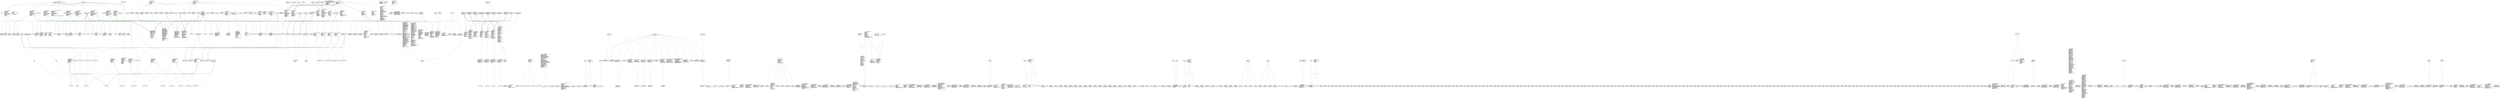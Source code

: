 digraph "classes" {
rankdir=BT
charset="utf-8"
"taiga.projects.custom_attributes.models.AbstractCustomAttribute" [color="black", fontcolor="black", label="{AbstractCustomAttribute|created_date : DateTimeField\ldescription : TextField\lextra : JSONField\lmodified_date : DateTimeField\lmodified_date : datetime\lname : CharField\lorder : BigIntegerField\lproject : ForeignKey\ltype : CharField\l|save()\l}", shape="record", style="solid"];
"taiga.projects.custom_attributes.models.AbstractCustomAttributesValues" [color="black", fontcolor="black", label="{AbstractCustomAttributesValues|attributes_values : JSONField\l|}", shape="record", style="solid"];
"taiga.projects.mixins.serializers.AssignedToExtraInfoSerializerMixin" [color="black", fontcolor="black", label="{AssignedToExtraInfoSerializerMixin|assigned_to : Field\lassigned_to_extra_info : MethodField\l|get_assigned_to_extra_info(obj)\l}", shape="record", style="solid"];
"taiga.projects.notifications.mixins.AssignedToSignalMixin" [color="black", fontcolor="black", label="{AssignedToSignalMixin|\l|post_save(obj, created)\lpre_save(obj)\l}", shape="record", style="solid"];
"taiga.projects.mixins.validators.AssignedToValidator" [color="black", fontcolor="black", label="{AssignedToValidator|\l|validate_assigned_to(attrs, source)\l}", shape="record", style="solid"];
"taiga.projects.userstories.filters.AssignedUsersFilter" [color="black", fontcolor="black", label="{AssignedUsersFilter|exclude_param_name : str\lfilter_name : str\l|}", shape="record", style="solid"];
"taiga.projects.notifications.mixins.AssignedUsersSignalMixin" [color="black", fontcolor="black", label="{AssignedUsersSignalMixin|object\l|update(request)\l}", shape="record", style="solid"];
"taiga.projects.attachments.models.Attachment" [color="black", fontcolor="black", label="{Attachment|attached_file : FileField\lcontent_object : GenericForeignKey\lcontent_type : ForeignKey\lcreated_date : DateTimeField\ldescription : TextField\lfrom_comment : BooleanField\lis_deprecated : BooleanField\lmodified_date : DateTimeField\lmodified_date : datetime\lname : CharField\lobject_id : PositiveIntegerField\lorder : IntegerField\lowner : ForeignKey\lproject : ForeignKey\lsha1 : CharField\lsha1 : str\lsize : IntegerField\l|save()\l}", shape="record", style="solid"];
"taiga.projects.attachments.admin.AttachmentAdmin" [color="black", fontcolor="black", label="{AttachmentAdmin|list_display : list\llist_display_links : list\lobj : NoneType\lraw_id_fields : list\lsearch_fields : list\l|formfield_for_foreignkey(db_field, request)\lget_object()\l}", shape="record", style="solid"];
"taiga.projects.attachments.admin.AttachmentInline" [color="black", fontcolor="black", label="{AttachmentInline|extra : int\lfields : tuple\lmodel\l|}", shape="record", style="solid"];
"taiga.projects.attachments.serializers.AttachmentSerializer" [color="black", fontcolor="black", label="{AttachmentSerializer|attached_file : FileField\lcreated_date : Field\ldescription : Field\lfrom_comment : Field\lid : Field\lis_deprecated : Field\lmodified_date : Field\lname : Field\lobject_id : Field\lorder : Field\lowner : Field\lpreview_url : MethodField\lproject : Field\lsha1 : Field\lsize : Field\lthumbnail_card_url : MethodField\lurl : Field\l|get_preview_url(obj)\lget_thumbnail_card_url(obj)\lget_url(obj)\l}", shape="record", style="solid"];
"taiga.projects.attachments.validators.AttachmentValidator" [color="black", fontcolor="black", label="{AttachmentValidator|attached_file : FileField\l|}", shape="record", style="solid"];
"taiga.projects.attachments.apps.AttachmentsAppConfig" [color="black", fontcolor="black", label="{AttachmentsAppConfig|name : str\lverbose_name : str\l|}", shape="record", style="solid"];
"taiga.projects.attachments.api.BaseAttachmentViewSet" [color="black", fontcolor="black", label="{BaseAttachmentViewSet|content_type : NoneType\lfilter_fields : list\lmodel\lserializer_class\lvalidator_class\l|bulk_update_order(request)\lget_content_type()\lget_object_for_snapshot(obj)\lpost_delete(obj)\lpre_save(obj)\lupdate()\l}", shape="record", style="solid"];
"taiga.projects.custom_attributes.admin.BaseCustomAttributeAdmin" [color="black", fontcolor="black", label="{BaseCustomAttributeAdmin|fieldsets : tuple\llist_display : list\llist_display_links : list\lraw_id_fields : list\lreadonly_fields : tuple\lsearch_fields : list\l|}", shape="record", style="solid"];
"taiga.projects.custom_attributes.serializers.BaseCustomAttributeSerializer" [color="black", fontcolor="black", label="{BaseCustomAttributeSerializer|created_date : Field\ldescription : Field\lextra : Field\lid : Field\lmodified_date : Field\lname : Field\lorder : Field\lproject : Field\ltype : Field\l|}", shape="record", style="solid"];
"taiga.projects.custom_attributes.validators.BaseCustomAttributeValidator" [color="black", fontcolor="black", label="{BaseCustomAttributeValidator|\l|validate_name(attrs, source)\lvalidate_project(attrs, source)\l}", shape="record", style="solid"];
"taiga.projects.custom_attributes.serializers.BaseCustomAttributesValuesSerializer" [color="black", fontcolor="black", label="{BaseCustomAttributesValuesSerializer|attributes_values : Field\lversion : Field\l|}", shape="record", style="solid"];
"taiga.projects.custom_attributes.validators.BaseCustomAttributesValuesValidator" [color="black", fontcolor="black", label="{BaseCustomAttributesValuesValidator|attributes_values : JSONField\l|validate_attributes_values(attrs, source)\l}", shape="record", style="solid"];
"taiga.projects.custom_attributes.api.BaseCustomAttributesValuesViewSet" [color="black", fontcolor="black", label="{BaseCustomAttributesValuesViewSet|\l|get_object_for_snapshot(obj)\l}", shape="record", style="solid"];
"taiga.projects.serializers.BaseDueDateSerializer" [color="black", fontcolor="black", label="{BaseDueDateSerializer|by_default : Field\lcolor : Field\ldays_to_due : Field\lid : Field\lname : I18NField\lorder : Field\lproject : Field\l|}", shape="record", style="solid"];
"taiga.projects.attachments.serializers.BasicAttachmentsInfoSerializerMixin" [color="black", fontcolor="black", label="{BasicAttachmentsInfoSerializerMixin|attachments : MethodField\l|get_attachments(obj)\l}", shape="record", style="solid"];
"taiga.projects.mixins.blocked.BlockedMixin" [color="black", fontcolor="black", label="{BlockedMixin|blocked_note : TextField\lis_blocked : BooleanField\l|}", shape="record", style="solid"];
"taiga.projects.mixins.ordering.BulkUpdateOrderMixin" [color="black", fontcolor="black", label="{BulkUpdateOrderMixin|\l|bulk_update_order(request)\l}", shape="record", style="solid"];
"taiga.projects.mixins.by_ref.ByRefMixin" [color="black", fontcolor="black", label="{ByRefMixin|\l|by_ref(request)\l}", shape="record", style="solid"];
"taiga.projects.mixins.serializers.CachedUsersSerializerMixin" [color="black", fontcolor="black", label="{CachedUsersSerializerMixin|\l|get_user_extra_info(user)\lto_value(instance)\l}", shape="record", style="solid"];
"taiga.projects.permissions.CanLeaveProject" [color="black", fontcolor="black", label="{CanLeaveProject|\l|check_permissions(request, view, obj)\l}", shape="record", style="solid"];
"taiga.projects.filters.CanViewProjectObjFilterBackend" [color="black", fontcolor="black", label="{CanViewProjectObjFilterBackend|\l|filter_queryset(request, queryset, view)\l}", shape="record", style="solid"];
"taiga.projects.management.commands.block_user_projects.Command" [color="black", fontcolor="black", label="{Command|help : str\l|add_arguments(parser)\lhandle()\l}", shape="record", style="solid"];
"taiga.projects.management.commands.sample_data.Command" [color="black", fontcolor="black", label="{Command|sd : SampleDataHelper\lusers : list\l|create_attachment(obj, order)\lcreate_bug(project)\lcreate_epic(project)\lcreate_likes(obj)\lcreate_milestone(project, start_date, end_date)\lcreate_project(counter, is_private, blocked_code)\lcreate_task(project, milestone, us, min_date, max_date, closed)\lcreate_us(project, milestone, computable_project_roles)\lcreate_user(counter, username, full_name, email)\lcreate_votes(obj)\lcreate_watchers(obj, notify_level)\lcreate_wiki_link(project, title)\lcreate_wiki_page(project, slug)\lgenerate_color(tag)\lget_custom_attributes_value(type)\lhandle()\l}", shape="record", style="solid"];
"taiga.projects.management.commands.change_project_slug.Command" [color="black", fontcolor="black", label="{Command|help : str\l|add_arguments(parser)\lhandle()\l}", shape="record", style="solid"];
"taiga.projects.attachments.permissions.CommentAttachmentPerm" [color="black", fontcolor="black", label="{CommentAttachmentPerm|\l|check_permissions(request, view, obj)\l}", shape="record", style="solid"];
"taiga.projects.contact.models.ContactEntry" [color="black", fontcolor="black", label="{ContactEntry|comment : TextField\lcreated_date : DateTimeField\lproject : ForeignKey\luser : ForeignKey\l|}", shape="record", style="solid"];
"taiga.projects.contact.admin.ContactEntryAdmin" [color="black", fontcolor="black", label="{ContactEntryAdmin|date_hierarchy : str\llist_display : list\llist_display_links : list\llist_filter : list\lordering : tuple\lsearch_fields : tuple\l|}", shape="record", style="solid"];
"taiga.projects.contact.validators.ContactEntryValidator" [color="black", fontcolor="black", label="{ContactEntryValidator|\l|}", shape="record", style="solid"];
"taiga.projects.contact.permissions.ContactPermission" [color="black", fontcolor="black", label="{ContactPermission|create_perms\l|}", shape="record", style="solid"];
"taiga.projects.contact.api.ContactViewSet" [color="black", fontcolor="black", label="{ContactViewSet|model\lpermission_classes : tuple\lvalidator_class\l|create()\lpre_save(obj)\l}", shape="record", style="solid"];
"taiga.projects.epics.validators.CreateRelatedUserStoriesBulkValidator" [color="black", fontcolor="black", label="{CreateRelatedUserStoriesBulkValidator|bulk_userstories : CharField\lproject_id : IntegerField\l|}", shape="record", style="solid"];
"taiga.projects.tagging.validators.CreateTagValidator" [color="black", fontcolor="black", label="{CreateTagValidator|color : CharField\ltag : CharField\l|validate_color(attrs, source)\lvalidate_tag(attrs, source)\l}", shape="record", style="solid"];
"taiga.projects.userstories.filters.DashboardFilter" [color="black", fontcolor="black", label="{DashboardFilter|filter_name : str\lparam_name : str\l|filter_queryset(request, queryset, view)\l}", shape="record", style="solid"];
"taiga.projects.api.DeleteOwnProjectsViewSet" [color="black", fontcolor="black", label="{DeleteOwnProjectsViewSet|\l|create(request)\l}", shape="record", style="solid"];
"taiga.projects.tagging.validators.DeleteTagValidator" [color="black", fontcolor="black", label="{DeleteTagValidator|tag : CharField\l|validate_tag(attrs, source)\l}", shape="record", style="solid"];
"taiga.projects.filters.DiscoverModeFilterBackend" [color="black", fontcolor="black", label="{DiscoverModeFilterBackend|\l|filter_queryset(request, queryset, view)\l}", shape="record", style="solid"];
"taiga.projects.due_dates.models.DueDateMixin" [color="black", fontcolor="black", label="{DueDateMixin|due_date : DateField\ldue_date_reason : TextField\l|}", shape="record", style="solid"];
"taiga.projects.due_dates.serializers.DueDateSerializerMixin" [color="black", fontcolor="black", label="{DueDateSerializerMixin|THRESHOLD : int\ldue_date : Field\ldue_date_reason : Field\ldue_date_status : MethodField\l|get_due_date_status(obj)\l}", shape="record", style="solid"];
"taiga.projects.validators.DueDatesCreationValidator" [color="black", fontcolor="black", label="{DueDatesCreationValidator|project_id : IntegerField\l|}", shape="record", style="solid"];
"taiga.projects.validators.DuplicateProjectMemberValidator" [color="black", fontcolor="black", label="{DuplicateProjectMemberValidator|id : IntegerField\l|}", shape="record", style="solid"];
"taiga.projects.validators.DuplicateProjectValidator" [color="black", fontcolor="black", label="{DuplicateProjectValidator|description : CharField\lis_private : BooleanField\lname : CharField\lusers\l|}", shape="record", style="solid"];
"taiga.projects.validators.DuplicatedNameInProjectValidator" [color="black", fontcolor="black", label="{DuplicatedNameInProjectValidator|\l|validate_name(attrs, source)\l}", shape="record", style="solid"];
"taiga.projects.tagging.validators.EditTagTagValidator" [color="black", fontcolor="black", label="{EditTagTagValidator|color : CharField\lfrom_tag : CharField\lto_tag : CharField\l|validate(data)\lvalidate_color(attrs, source)\lvalidate_from_tag(attrs, source)\lvalidate_to_tag(attrs, source)\l}", shape="record", style="solid"];
"taiga.projects.notifications.mixins.EditableWatchedResourceSerializer" [color="black", fontcolor="black", label="{EditableWatchedResourceSerializer|watchers : WatchersField\l|restore_object(attrs, instance)\lsave()\lto_native(obj)\l}", shape="record", style="solid"];
"taiga.projects.epics.models.Epic" [color="black", fontcolor="black", label="{Epic|assigned_to : ForeignKey\lattachments : GenericRelation\lclient_requirement : BooleanField\lcolor : CharField\lcreated_date : DateTimeField\ldescription : TextField\lepics_order : BigIntegerField\lexternal_reference : ArrayField\lmodified_date : DateTimeField\lmodified_date : datetime\lowner : ForeignKey\lproject : ForeignKey\lref : BigIntegerField\lstatus\lstatus : ForeignKey\lsubject : TextField\lteam_requirement : BooleanField\luser_stories : ManyToManyField\l|save()\l}", shape="record", style="solid"];
"taiga.projects.epics.admin.EpicAdmin" [color="black", fontcolor="black", label="{EpicAdmin|inlines : list\llist_display : list\llist_display_links : list\lobj : NoneType\lraw_id_fields : list\lsearch_fields : list\l|formfield_for_foreignkey(db_field, request)\lformfield_for_manytomany(db_field, request)\lget_object()\l}", shape="record", style="solid"];
"taiga.projects.attachments.permissions.EpicAttachmentPermission" [color="black", fontcolor="black", label="{EpicAttachmentPermission|bulk_update_order_perms : Or\lcreate_perms : Or\ldestroy_perms : Or\llist_perms : AllowAny\lpartial_update_perms : Or\lretrieve_perms : Or\lupdate_perms : Or\l|}", shape="record", style="solid"];
"taiga.projects.attachments.api.EpicAttachmentViewSet" [color="black", fontcolor="black", label="{EpicAttachmentViewSet|content_type : str\lfilter_backends : tuple\lpermission_classes : tuple\l|}", shape="record", style="solid"];
"taiga.projects.custom_attributes.models.EpicCustomAttribute" [color="black", fontcolor="black", label="{EpicCustomAttribute|\l|}", shape="record", style="solid"];
"taiga.projects.custom_attributes.admin.EpicCustomAttributeAdmin" [color="black", fontcolor="black", label="{EpicCustomAttributeAdmin|\l|}", shape="record", style="solid"];
"taiga.projects.custom_attributes.permissions.EpicCustomAttributePermission" [color="black", fontcolor="black", label="{EpicCustomAttributePermission|bulk_update_order_perms : IsProjectAdmin\lcreate_perms : IsProjectAdmin\ldestroy_perms : IsProjectAdmin\lenough_perms : Or\lglobal_perms : NoneType\llist_perms : AllowAny\lpartial_update_perms : IsProjectAdmin\lretrieve_perms : HasProjectPerm\lupdate_perms : IsProjectAdmin\l|}", shape="record", style="solid"];
"taiga.projects.custom_attributes.serializers.EpicCustomAttributeSerializer" [color="black", fontcolor="black", label="{EpicCustomAttributeSerializer|\l|}", shape="record", style="solid"];
"taiga.projects.custom_attributes.validators.EpicCustomAttributeValidator" [color="black", fontcolor="black", label="{EpicCustomAttributeValidator|\l|}", shape="record", style="solid"];
"taiga.projects.custom_attributes.api.EpicCustomAttributeViewSet" [color="black", fontcolor="black", label="{EpicCustomAttributeViewSet|bulk_update_order_action\lbulk_update_param : str\lbulk_update_perm : str\lfilter_backends : tuple\lfilter_fields : tuple\lmodel\lpermission_classes : tuple\lserializer_class\lvalidator_class\l|}", shape="record", style="solid"];
"taiga.projects.custom_attributes.models.EpicCustomAttributesValues" [color="black", fontcolor="black", label="{EpicCustomAttributesValues|epic : OneToOneField\lproject\l|}", shape="record", style="solid"];
"taiga.projects.custom_attributes.permissions.EpicCustomAttributesValuesPermission" [color="black", fontcolor="black", label="{EpicCustomAttributesValuesPermission|enough_perms : Or\lglobal_perms : NoneType\lpartial_update_perms : HasProjectPerm\lretrieve_perms : HasProjectPerm\lupdate_perms : HasProjectPerm\l|}", shape="record", style="solid"];
"taiga.projects.custom_attributes.serializers.EpicCustomAttributesValuesSerializer" [color="black", fontcolor="black", label="{EpicCustomAttributesValuesSerializer|epic : Field\l|}", shape="record", style="solid"];
"taiga.projects.custom_attributes.validators.EpicCustomAttributesValuesValidator" [color="black", fontcolor="black", label="{EpicCustomAttributesValuesValidator|\l|}", shape="record", style="solid"];
"taiga.projects.custom_attributes.api.EpicCustomAttributesValuesViewSet" [color="black", fontcolor="black", label="{EpicCustomAttributesValuesViewSet|content_object : str\llookup_field : str\lmodel\lpermission_classes : tuple\lserializer_class\lvalidator_class\l|get_queryset()\l}", shape="record", style="solid"];
"taiga.projects.epics.validators.EpicExistsValidator" [color="black", fontcolor="black", label="{EpicExistsValidator|\l|validate_epic_id(attrs, source)\l}", shape="record", style="solid"];
"taiga.projects.userstories.filters.EpicFilter" [color="black", fontcolor="black", label="{EpicFilter|exclude_param_name : str\lfilter_name : str\lparam_name : str\l|}", shape="record", style="solid"];
"taiga.projects.history.api.EpicHistory" [color="black", fontcolor="black", label="{EpicHistory|content_type : str\lpermission_classes : tuple\l|}", shape="record", style="solid"];
"taiga.projects.history.permissions.EpicHistoryPermission" [color="black", fontcolor="black", label="{EpicHistoryPermission|comment_versions_perms : Or\ldelete_comment_perms : Or\ledit_comment_perms : Or\lretrieve_perms : HasProjectPerm\lundelete_comment_perms : Or\l|}", shape="record", style="solid"];
"taiga.projects.epics.serializers.EpicListSerializer" [color="black", fontcolor="black", label="{EpicListSerializer|blocked_note : Field\lclient_requirement : Field\lcolor : Field\lcreated_date : Field\lepics_order : Field\lid : Field\lis_blocked : Field\lis_closed : MethodField\lmodified_date : Field\lproject : Field\lref : Field\lsubject : Field\lteam_requirement : Field\luser_stories_counts : MethodField\lversion : Field\lwatchers : Field\l|get_is_closed(obj)\lget_user_stories_counts(obj)\l}", shape="record", style="solid"];
"taiga.projects.epics.serializers.EpicNeighborsSerializer" [color="black", fontcolor="black", label="{EpicNeighborsSerializer|\l|}", shape="record", style="solid"];
"taiga.projects.epics.permissions.EpicPermission" [color="black", fontcolor="black", label="{EpicPermission|bulk_create_perms : HasProjectPerm\lcreate_perms : HasProjectPerm\lcsv_perms : AllowAny\ldestroy_perms : HasProjectPerm\ldownvote_perms : And\lenough_perms : Or\lfilters_data_perms : AllowAny\lglobal_perms : NoneType\llist_perms : AllowAny\lpartial_update_perms : CommentAndOrUpdatePerm\lretrieve_perms : HasProjectPerm\lunwatch_perms : And\lupdate_perms : CommentAndOrUpdatePerm\lupvote_perms : And\lwatch_perms : And\l|}", shape="record", style="solid"];
"taiga.projects.epics.permissions.EpicRelatedUserStoryPermission" [color="black", fontcolor="black", label="{EpicRelatedUserStoryPermission|bulk_create_perms : HasProjectPerm\lcreate_perms : HasProjectPerm\ldestroy_perms : HasProjectPerm\lenough_perms : Or\lglobal_perms : NoneType\llist_perms : AllowAny\lpartial_update_perms : HasProjectPerm\lretrieve_perms : HasProjectPerm\lupdate_perms : HasProjectPerm\l|}", shape="record", style="solid"];
"taiga.projects.epics.serializers.EpicRelatedUserStorySerializer" [color="black", fontcolor="black", label="{EpicRelatedUserStorySerializer|epic : Field\lorder : Field\luser_story : Field\l|}", shape="record", style="solid"];
"taiga.projects.epics.validators.EpicRelatedUserStoryValidator" [color="black", fontcolor="black", label="{EpicRelatedUserStoryValidator|\l|}", shape="record", style="solid"];
"taiga.projects.epics.api.EpicRelatedUserStoryViewSet" [color="black", fontcolor="black", label="{EpicRelatedUserStoryViewSet|lookup_field : str\lmodel\lpermission_classes : tuple\lqueryset\lserializer_class\lvalidator_class\l|bulk_create(request)\lcreate(request)\lpost_save(obj, created)\lpre_save(obj)\l}", shape="record", style="solid"];
"taiga.projects.epics.serializers.EpicSerializer" [color="black", fontcolor="black", label="{EpicSerializer|blocked_note_html : MethodField\lcomment : MethodField\ldescription : Field\ldescription_html : MethodField\l|get_blocked_note_html(obj)\lget_comment(obj)\lget_description_html(obj)\l}", shape="record", style="solid"];
"taiga.projects.models.EpicStatus" [color="black", fontcolor="black", label="{EpicStatus|color : CharField\lis_closed : BooleanField\lname : CharField\lorder : IntegerField\lproject : ForeignKey\lslug : SlugField\lslug : str\l|save()\l}", shape="record", style="solid"];
"taiga.projects.admin.EpicStatusAdmin" [color="black", fontcolor="black", label="{EpicStatusAdmin|list_display : list\llist_display_links : list\lraw_id_fields : list\l|}", shape="record", style="solid"];
"taiga.projects.permissions.EpicStatusPermission" [color="black", fontcolor="black", label="{EpicStatusPermission|bulk_update_order_perms : IsProjectAdmin\lcreate_perms : IsProjectAdmin\ldestroy_perms : IsProjectAdmin\llist_perms : AllowAny\lpartial_update_perms : IsProjectAdmin\lretrieve_perms : HasProjectPerm\lupdate_perms : IsProjectAdmin\l|}", shape="record", style="solid"];
"taiga.projects.serializers.EpicStatusSerializer" [color="black", fontcolor="black", label="{EpicStatusSerializer|color : Field\lid : Field\lis_closed : Field\lname : I18NField\lorder : Field\lproject : Field\lslug : Field\l|}", shape="record", style="solid"];
"taiga.projects.validators.EpicStatusValidator" [color="black", fontcolor="black", label="{EpicStatusValidator|\l|}", shape="record", style="solid"];
"taiga.projects.api.EpicStatusViewSet" [color="black", fontcolor="black", label="{EpicStatusViewSet|bulk_update_order_action\lbulk_update_param : str\lbulk_update_perm : str\lfilter_backends : tuple\lfilter_fields : tuple\lmodel\lmove_on_destroy_project_default_field : str\lmove_on_destroy_related_class\lmove_on_destroy_related_field : str\lpermission_classes : tuple\lserializer_class\lvalidator_class\l|create(request)\l}", shape="record", style="solid"];
"taiga.projects.epics.validators.EpicValidator" [color="black", fontcolor="black", label="{EpicValidator|external_reference : PgArrayField\ltags\l|}", shape="record", style="solid"];
"taiga.projects.epics.api.EpicViewSet" [color="black", fontcolor="black", label="{EpicViewSet|filter_backends : tuple\lfilter_fields : list\lobject\lpermission_classes : tuple\lqueryset\lvalidator_class\l|bulk_create(request)\lcsv(request)\lfilters_data(request)\lget_queryset()\lget_serializer_class()\lpost_save(obj, created)\lpre_conditions_on_save(obj)\lpre_save(obj)\lupdate(request)\l}", shape="record", style="solid"];
"taiga.projects.epics.permissions.EpicVotersPermission" [color="black", fontcolor="black", label="{EpicVotersPermission|enough_perms : Or\lglobal_perms : NoneType\llist_perms : HasProjectPerm\lretrieve_perms : HasProjectPerm\l|}", shape="record", style="solid"];
"taiga.projects.epics.api.EpicVotersViewSet" [color="black", fontcolor="black", label="{EpicVotersViewSet|permission_classes : tuple\lresource_model\l|}", shape="record", style="solid"];
"taiga.projects.epics.permissions.EpicWatchersPermission" [color="black", fontcolor="black", label="{EpicWatchersPermission|enough_perms : Or\lglobal_perms : NoneType\llist_perms : HasProjectPerm\lretrieve_perms : HasProjectPerm\l|}", shape="record", style="solid"];
"taiga.projects.epics.api.EpicWatchersViewSet" [color="black", fontcolor="black", label="{EpicWatchersViewSet|permission_classes : tuple\lresource_model\l|}", shape="record", style="solid"];
"taiga.projects.epics.apps.EpicsAppConfig" [color="black", fontcolor="black", label="{EpicsAppConfig|name : str\lverbose_name : str\l|ready()\l}", shape="record", style="solid"];
"taiga.projects.epics.validators.EpicsBulkValidator" [color="black", fontcolor="black", label="{EpicsBulkValidator|bulk_epics : CharField\lproject_id : IntegerField\lstatus_id : IntegerField\l|}", shape="record", style="solid"];
"taiga.projects.likes.serializers.FanSerializer" [color="black", fontcolor="black", label="{FanSerializer|full_name : MethodField\lid : Field\lusername : Field\l|get_full_name(obj)\l}", shape="record", style="solid"];
"taiga.projects.likes.mixins.viewsets.FansViewSetMixin" [color="black", fontcolor="black", label="{FansViewSetMixin|list_serializer_class\lobject\lpermission_classes : NoneType\lresource_model : NoneType\lserializer_class\l|get_queryset()\llist(request)\lretrieve(request)\l}", shape="record", style="solid"];
"taiga.projects.notifications.models.HistoryChangeNotification" [color="black", fontcolor="black", label="{HistoryChangeNotification|created_datetime : DateTimeField\lhistory_entries : ManyToManyField\lhistory_type : SmallIntegerField\lkey : CharField\lnotify_users : ManyToManyField\lowner : ForeignKey\lproject : ForeignKey\lupdated_datetime : DateTimeField\l|}", shape="record", style="solid"];
"taiga.projects.history.models.HistoryEntry" [color="black", fontcolor="black", label="{HistoryEntry|comment : TextField\lcomment_html : TextField\lcomment_versions : JSONField\lcreated_at : DateTimeField\ldelete_comment_date : DateTimeField\ldelete_comment_user : JSONField\ldiff : JSONField\ledit_comment_date : DateTimeField\lid : CharField\lis_hidden : BooleanField\lis_snapshot : BooleanField\lkey : CharField\lowner\lproject : ForeignKey\lsnapshot : JSONField\ltype : SmallIntegerField\luser : JSONField\lvalues : JSONField\lvalues_diff\lvalues_diff_cache : JSONField\lvalues_diff_cache : dict\l|attach_user_info_to_comment_versions()\lis_change()\lis_create()\lis_delete()\lprefetch_owner(owner)\l}", shape="record", style="solid"];
"taiga.projects.history.serializers.HistoryEntrySerializer" [color="black", fontcolor="black", label="{HistoryEntrySerializer|comment : I18NJSONField\lcomment_html : Field\lcreated_at : Field\ldelete_comment_date : Field\ldelete_comment_user : Field\ldiff : Field\ledit_comment_date : Field\lid : Field\lis_hidden : Field\lis_snapshot : Field\lkey : Field\lsnapshot : Field\ltype : Field\luser : MethodField\lvalues : Field\lvalues_diff : I18NJSONField\l|get_user(entry)\l}", shape="record", style="solid"];
"taiga.projects.history.mixins.HistoryResourceMixin" [color="black", fontcolor="black", label="{HistoryResourceMixin|\l|get_last_history()\lget_object_for_snapshot(obj)\lpersist_history_snapshot(obj, delete: bool)\lpost_save(obj, created)\lpre_delete(obj)\l}", shape="record", style="solid"];
"taiga.projects.history.choices.HistoryType" [color="black", fontcolor="black", label="{HistoryType|name\l|}", shape="record", style="solid"];
"taiga.projects.history.api.HistoryViewSet" [color="black", fontcolor="black", label="{HistoryViewSet|content_type : NoneType\lserializer_class\l|comment_versions(request, pk)\ldelete_comment(request, pk)\ledit_comment(request, pk)\lget_content_type()\lget_queryset()\llist(request)\lresponse_for_queryset(queryset)\lretrieve(request, pk)\lundelete_comment(request, pk)\l}", shape="record", style="solid"];
"taiga.projects.api.InvitationViewSet" [color="black", fontcolor="black", label="{InvitationViewSet|lookup_field : str\lpermission_classes : tuple\lqueryset\lserializer_class\l|list()\l}", shape="record", style="solid"];
"taiga.projects.attachments.permissions.IsAttachmentOwnerPerm" [color="black", fontcolor="black", label="{IsAttachmentOwnerPerm|\l|check_permissions(request, view, obj)\l}", shape="record", style="solid"];
"taiga.projects.history.permissions.IsCommentDeleter" [color="black", fontcolor="black", label="{IsCommentDeleter|\l|check_permissions(request, view, obj)\l}", shape="record", style="solid"];
"taiga.projects.history.permissions.IsCommentOwner" [color="black", fontcolor="black", label="{IsCommentOwner|\l|check_permissions(request, view, obj)\l}", shape="record", style="solid"];
"taiga.projects.history.permissions.IsCommentProjectAdmin" [color="black", fontcolor="black", label="{IsCommentProjectAdmin|\l|check_permissions(request, view, obj)\l}", shape="record", style="solid"];
"taiga.projects.contact.permissions.IsContactActivated" [color="black", fontcolor="black", label="{IsContactActivated|\l|check_permissions(request, view, obj)\l}", shape="record", style="solid"];
"taiga.projects.issues.models.Issue" [color="black", fontcolor="black", label="{Issue|assigned_to : ForeignKey\lattachments : GenericRelation\lcreated_date : DateTimeField\ldescription : TextField\lexternal_reference : ArrayField\lfinished_date : DateTimeField\lis_closed\lmilestone : ForeignKey\lmodified_date : DateTimeField\lmodified_date : datetime\lowner : ForeignKey\lpriority\lpriority : ForeignKey\lproject : ForeignKey\lref : BigIntegerField\lseverity\lseverity : ForeignKey\lstatus\lstatus : ForeignKey\lsubject : TextField\ltype\ltype : ForeignKey\l|save()\l}", shape="record", style="solid"];
"taiga.projects.issues.admin.IssueAdmin" [color="black", fontcolor="black", label="{IssueAdmin|inlines : list\llist_display : list\llist_display_links : list\lobj : NoneType\lraw_id_fields : list\lsearch_fields : list\l|formfield_for_foreignkey(db_field, request)\lformfield_for_manytomany(db_field, request)\lget_object()\l}", shape="record", style="solid"];
"taiga.projects.attachments.permissions.IssueAttachmentPermission" [color="black", fontcolor="black", label="{IssueAttachmentPermission|bulk_update_order_perms : Or\lcreate_perms : Or\ldestroy_perms : Or\llist_perms : AllowAny\lpartial_update_perms : Or\lretrieve_perms : Or\lupdate_perms : Or\l|}", shape="record", style="solid"];
"taiga.projects.attachments.api.IssueAttachmentViewSet" [color="black", fontcolor="black", label="{IssueAttachmentViewSet|content_type : str\lfilter_backends : tuple\lpermission_classes : tuple\l|}", shape="record", style="solid"];
"taiga.projects.custom_attributes.models.IssueCustomAttribute" [color="black", fontcolor="black", label="{IssueCustomAttribute|\l|}", shape="record", style="solid"];
"taiga.projects.custom_attributes.admin.IssueCustomAttributeAdmin" [color="black", fontcolor="black", label="{IssueCustomAttributeAdmin|\l|}", shape="record", style="solid"];
"taiga.projects.custom_attributes.permissions.IssueCustomAttributePermission" [color="black", fontcolor="black", label="{IssueCustomAttributePermission|bulk_update_order_perms : IsProjectAdmin\lcreate_perms : IsProjectAdmin\ldestroy_perms : IsProjectAdmin\lenough_perms : Or\lglobal_perms : NoneType\llist_perms : AllowAny\lpartial_update_perms : IsProjectAdmin\lretrieve_perms : HasProjectPerm\lupdate_perms : IsProjectAdmin\l|}", shape="record", style="solid"];
"taiga.projects.custom_attributes.serializers.IssueCustomAttributeSerializer" [color="black", fontcolor="black", label="{IssueCustomAttributeSerializer|\l|}", shape="record", style="solid"];
"taiga.projects.custom_attributes.validators.IssueCustomAttributeValidator" [color="black", fontcolor="black", label="{IssueCustomAttributeValidator|\l|}", shape="record", style="solid"];
"taiga.projects.custom_attributes.api.IssueCustomAttributeViewSet" [color="black", fontcolor="black", label="{IssueCustomAttributeViewSet|bulk_update_order_action\lbulk_update_param : str\lbulk_update_perm : str\lfilter_backends : tuple\lfilter_fields : tuple\lmodel\lpermission_classes : tuple\lserializer_class\lvalidator_class\l|}", shape="record", style="solid"];
"taiga.projects.custom_attributes.models.IssueCustomAttributesValues" [color="black", fontcolor="black", label="{IssueCustomAttributesValues|issue : OneToOneField\lproject\l|}", shape="record", style="solid"];
"taiga.projects.custom_attributes.permissions.IssueCustomAttributesValuesPermission" [color="black", fontcolor="black", label="{IssueCustomAttributesValuesPermission|enough_perms : Or\lglobal_perms : NoneType\lpartial_update_perms : HasProjectPerm\lretrieve_perms : HasProjectPerm\lupdate_perms : HasProjectPerm\l|}", shape="record", style="solid"];
"taiga.projects.custom_attributes.serializers.IssueCustomAttributesValuesSerializer" [color="black", fontcolor="black", label="{IssueCustomAttributesValuesSerializer|issue : Field\l|}", shape="record", style="solid"];
"taiga.projects.custom_attributes.validators.IssueCustomAttributesValuesValidator" [color="black", fontcolor="black", label="{IssueCustomAttributesValuesValidator|\l|}", shape="record", style="solid"];
"taiga.projects.custom_attributes.api.IssueCustomAttributesValuesViewSet" [color="black", fontcolor="black", label="{IssueCustomAttributesValuesViewSet|content_object : str\llookup_field : str\lmodel\lpermission_classes : tuple\lserializer_class\lvalidator_class\l|get_queryset()\l}", shape="record", style="solid"];
"taiga.projects.models.IssueDueDate" [color="black", fontcolor="black", label="{IssueDueDate|by_default : BooleanField\lcolor : CharField\ldays_to_due : IntegerField\lname : CharField\lorder : IntegerField\lproject : ForeignKey\l|}", shape="record", style="solid"];
"taiga.projects.permissions.IssueDueDatePermission" [color="black", fontcolor="black", label="{IssueDueDatePermission|bulk_update_order_perms : IsProjectAdmin\lcreate_perms : IsProjectAdmin\ldestroy_perms : IsProjectAdmin\llist_perms : AllowAny\lpartial_update_perms : IsProjectAdmin\lretrieve_perms : HasProjectPerm\lupdate_perms : IsProjectAdmin\l|}", shape="record", style="solid"];
"taiga.projects.serializers.IssueDueDateSerializer" [color="black", fontcolor="black", label="{IssueDueDateSerializer|\l|}", shape="record", style="solid"];
"taiga.projects.validators.IssueDueDateValidator" [color="black", fontcolor="black", label="{IssueDueDateValidator|\l|}", shape="record", style="solid"];
"taiga.projects.api.IssueDueDateViewSet" [color="black", fontcolor="black", label="{IssueDueDateViewSet|filter_backends : tuple\lfilter_fields : tuple\lmodel\lpermission_classes : tuple\lserializer_class\lvalidator_class\l|create(request)\lcreate_default(request)\lpre_delete(obj)\l}", shape="record", style="solid"];
"taiga.projects.history.api.IssueHistory" [color="black", fontcolor="black", label="{IssueHistory|content_type : str\lpermission_classes : tuple\l|}", shape="record", style="solid"];
"taiga.projects.history.permissions.IssueHistoryPermission" [color="black", fontcolor="black", label="{IssueHistoryPermission|comment_versions_perms : Or\ldelete_comment_perms : Or\ledit_comment_perms : Or\lretrieve_perms : HasProjectPerm\lundelete_comment_perms : Or\l|}", shape="record", style="solid"];
"taiga.projects.issues.serializers.IssueListSerializer" [color="black", fontcolor="black", label="{IssueListSerializer|blocked_note : Field\lcreated_date : Field\lexternal_reference : Field\lfinished_date : Field\lid : Field\lis_blocked : Field\lis_closed : Field\lmilestone : Field\lmodified_date : Field\lpriority : Field\lproject : Field\lref : Field\lseverity : Field\lsubject : Field\ltype : Field\lversion : Field\lwatchers : Field\l|}", shape="record", style="solid"];
"taiga.projects.issues.serializers.IssueNeighborsSerializer" [color="black", fontcolor="black", label="{IssueNeighborsSerializer|\l|}", shape="record", style="solid"];
"taiga.projects.issues.permissions.IssuePermission" [color="black", fontcolor="black", label="{IssuePermission|bulk_create_perms : HasProjectPerm\lbulk_update_milestone_perms : HasProjectPerm\lcreate_perms : HasProjectPerm\lcsv_perms : AllowAny\ldelete_comment_perms : HasProjectPerm\ldestroy_perms : HasProjectPerm\ldownvote_perms : And\lenough_perms : Or\lfilters_data_perms : AllowAny\lglobal_perms : NoneType\llist_perms : AllowAny\lpartial_update_perms : CommentAndOrUpdatePerm\lpromote_to_us_perms : And\lretrieve_perms : HasProjectPerm\lunwatch_perms : And\lupdate_perms : CommentAndOrUpdatePerm\lupvote_perms : And\lwatch_perms : And\l|}", shape="record", style="solid"];
"taiga.projects.issues.serializers.IssueSerializer" [color="black", fontcolor="black", label="{IssueSerializer|blocked_note_html : MethodField\lcomment : MethodField\ldescription : Field\ldescription_html : MethodField\lgenerated_user_stories : MethodField\l|get_blocked_note_html(obj)\lget_comment(obj)\lget_description_html(obj)\lget_generated_user_stories(obj)\l}", shape="record", style="solid"];
"taiga.projects.models.IssueStatus" [color="black", fontcolor="black", label="{IssueStatus|color : CharField\lis_closed : BooleanField\lname : CharField\lorder : IntegerField\lproject : ForeignKey\lslug : SlugField\lslug : str\l|save()\l}", shape="record", style="solid"];
"taiga.projects.admin.IssueStatusAdmin" [color="black", fontcolor="black", label="{IssueStatusAdmin|list_display : list\llist_display_links : list\lraw_id_fields : list\l|}", shape="record", style="solid"];
"taiga.projects.permissions.IssueStatusPermission" [color="black", fontcolor="black", label="{IssueStatusPermission|bulk_update_order_perms : IsProjectAdmin\lcreate_perms : IsProjectAdmin\ldestroy_perms : IsProjectAdmin\llist_perms : AllowAny\lpartial_update_perms : IsProjectAdmin\lretrieve_perms : HasProjectPerm\lupdate_perms : IsProjectAdmin\l|}", shape="record", style="solid"];
"taiga.projects.serializers.IssueStatusSerializer" [color="black", fontcolor="black", label="{IssueStatusSerializer|color : Field\lid : Field\lis_closed : Field\lname : I18NField\lorder : Field\lproject : Field\lslug : Field\l|}", shape="record", style="solid"];
"taiga.projects.validators.IssueStatusValidator" [color="black", fontcolor="black", label="{IssueStatusValidator|\l|}", shape="record", style="solid"];
"taiga.projects.api.IssueStatusViewSet" [color="black", fontcolor="black", label="{IssueStatusViewSet|bulk_update_order_action\lbulk_update_param : str\lbulk_update_perm : str\lfilter_backends : tuple\lfilter_fields : tuple\lmodel\lmove_on_destroy_post_destroy_signal : Signal\lmove_on_destroy_project_default_field : str\lmove_on_destroy_related_class\lmove_on_destroy_related_field : str\lpermission_classes : tuple\lserializer_class\lvalidator_class\l|create(request)\l}", shape="record", style="solid"];
"taiga.projects.models.IssueType" [color="black", fontcolor="black", label="{IssueType|color : CharField\lname : CharField\lorder : IntegerField\lproject : ForeignKey\l|}", shape="record", style="solid"];
"taiga.projects.admin.IssueTypeAdmin" [color="black", fontcolor="black", label="{IssueTypeAdmin|list_display : list\llist_display_links : list\lraw_id_fields : list\l|}", shape="record", style="solid"];
"taiga.projects.permissions.IssueTypePermission" [color="black", fontcolor="black", label="{IssueTypePermission|bulk_update_order_perms : IsProjectAdmin\lcreate_perms : IsProjectAdmin\ldestroy_perms : IsProjectAdmin\llist_perms : AllowAny\lpartial_update_perms : IsProjectAdmin\lretrieve_perms : HasProjectPerm\lupdate_perms : IsProjectAdmin\l|}", shape="record", style="solid"];
"taiga.projects.serializers.IssueTypeSerializer" [color="black", fontcolor="black", label="{IssueTypeSerializer|color : Field\lid : Field\lname : I18NField\lorder : Field\lproject : Field\l|}", shape="record", style="solid"];
"taiga.projects.validators.IssueTypeValidator" [color="black", fontcolor="black", label="{IssueTypeValidator|\l|}", shape="record", style="solid"];
"taiga.projects.api.IssueTypeViewSet" [color="black", fontcolor="black", label="{IssueTypeViewSet|bulk_update_order_action\lbulk_update_param : str\lbulk_update_perm : str\lfilter_backends : tuple\lfilter_fields : tuple\lmodel\lmove_on_destroy_project_default_field : str\lmove_on_destroy_related_class\lmove_on_destroy_related_field : str\lpermission_classes : tuple\lserializer_class\lvalidator_class\l|create(request)\l}", shape="record", style="solid"];
"taiga.projects.issues.validators.IssueValidator" [color="black", fontcolor="black", label="{IssueValidator|external_reference : PgArrayField\ltags\l|}", shape="record", style="solid"];
"taiga.projects.issues.api.IssueViewSet" [color="black", fontcolor="black", label="{IssueViewSet|filter_backends : tuple\lfilter_fields : tuple\lobject\lorder_by_fields : tuple\lpermission_classes : tuple\lqueryset\lvalidator_class\l|bulk_create(request)\lbulk_update_milestone(request)\lcsv(request)\lfilters_data(request)\lget_queryset()\lget_serializer_class()\lpre_conditions_on_save(obj)\lpre_save(obj)\lupdate(request)\l}", shape="record", style="solid"];
"taiga.projects.issues.permissions.IssueVotersPermission" [color="black", fontcolor="black", label="{IssueVotersPermission|enough_perms : Or\lglobal_perms : NoneType\llist_perms : HasProjectPerm\lretrieve_perms : HasProjectPerm\l|}", shape="record", style="solid"];
"taiga.projects.issues.api.IssueVotersViewSet" [color="black", fontcolor="black", label="{IssueVotersViewSet|permission_classes : tuple\lresource_model\l|}", shape="record", style="solid"];
"taiga.projects.issues.permissions.IssueWatchersPermission" [color="black", fontcolor="black", label="{IssueWatchersPermission|enough_perms : Or\lglobal_perms : NoneType\llist_perms : HasProjectPerm\lretrieve_perms : HasProjectPerm\l|}", shape="record", style="solid"];
"taiga.projects.issues.api.IssueWatchersViewSet" [color="black", fontcolor="black", label="{IssueWatchersViewSet|permission_classes : tuple\lresource_model\l|}", shape="record", style="solid"];
"taiga.projects.issues.apps.IssuesAppConfig" [color="black", fontcolor="black", label="{IssuesAppConfig|name : str\lverbose_name : str\lwatched_types : list\l|ready()\l}", shape="record", style="solid"];
"taiga.projects.issues.validators.IssuesBulkValidator" [color="black", fontcolor="black", label="{IssuesBulkValidator|bulk_issues : CharField\lmilestone_id : IntegerField\lproject_id : IntegerField\l|}", shape="record", style="solid"];
"taiga.projects.likes.models.Like" [color="black", fontcolor="black", label="{Like|content_object : GenericForeignKey\lcontent_type : ForeignKey\lcreated_date : DateTimeField\lobject_id : PositiveIntegerField\lproject\luser : ForeignKey\l|}", shape="record", style="solid"];
"taiga.projects.likes.admin.LikeInline" [color="black", fontcolor="black", label="{LikeInline|extra : int\lmodel\lraw_id_fields : list\l|}", shape="record", style="solid"];
"taiga.projects.likes.mixins.viewsets.LikedResourceMixin" [color="black", fontcolor="black", label="{LikedResourceMixin|\l|like(request, pk)\lunlike(request, pk)\l}", shape="record", style="solid"];
"taiga.projects.validators.MembersBulkValidator" [color="black", fontcolor="black", label="{MembersBulkValidator|bulk_memberships\linvitation_extra_text : CharField\lproject_id : IntegerField\l|validate_bulk_memberships(attrs, source)\l}", shape="record", style="solid"];
"taiga.projects.models.Membership" [color="black", fontcolor="black", label="{Membership|created_at : DateTimeField\lemail : EmailField\linvitation_extra_text : TextField\linvited_by : ForeignKey\lis_admin : BooleanField\lproject : ForeignKey\lrole : ForeignKey\ltoken : CharField\luser : ForeignKey\luser_order : BigIntegerField\l|clean()\lget_related_people()\l}", shape="record", style="solid"];
"taiga.projects.admin.MembershipAdmin" [color="black", fontcolor="black", label="{MembershipAdmin|list_display : list\llist_display_links : list\lobj : NoneType\lraw_id_fields : list\l|formfield_for_foreignkey(db_field, request)\lget_object()\lhas_add_permission(request)\l}", shape="record", style="solid"];
"taiga.projects.serializers.MembershipAdminSerializer" [color="black", fontcolor="black", label="{MembershipAdminSerializer|email : Field\luser_email : MethodField\l|get_user_email(obj)\l}", shape="record", style="solid"];
"taiga.projects.serializers.MembershipDictSerializer" [color="black", fontcolor="black", label="{MembershipDictSerializer|color : Field\lfull_name : Field\lfull_name_display : MethodField\lgravatar_id : MethodField\lid : Field\lis_active : Field\lphoto : MethodField\lrole : Field\lrole_name : Field\lusername : Field\l|get_full_name_display(obj)\lget_gravatar_id(obj)\lget_photo(obj)\l}", shape="record", style="solid"];
"taiga.projects.admin.MembershipInline" [color="black", fontcolor="black", label="{MembershipInline|extra : int\lmodel\lparent_obj : NoneType\l|formfield_for_foreignkey(db_field, request)\lget_formset(request, obj)\l}", shape="record", style="solid"];
"taiga.projects.permissions.MembershipPermission" [color="black", fontcolor="black", label="{MembershipPermission|bulk_create_perms : IsProjectAdmin\lcreate_perms : IsProjectAdmin\ldestroy_perms : IsProjectAdmin\llist_perms : AllowAny\lpartial_update_perms : IsProjectAdmin\lresend_invitation_perms : IsProjectAdmin\lretrieve_perms : HasProjectPerm\lupdate_perms : IsProjectAdmin\l|}", shape="record", style="solid"];
"taiga.projects.serializers.MembershipSerializer" [color="black", fontcolor="black", label="{MembershipSerializer|color : MethodField\lcreated_at : Field\lfull_name : MethodField\lgravatar_id : MethodField\lid : Field\linvitation_extra_text : Field\linvited_by : Field\lis_admin : Field\lis_owner : MethodField\lis_user_active : MethodField\lphoto : MethodField\lproject : Field\lproject_name : MethodField\lproject_slug : MethodField\lrole : Field\lrole_name : MethodField\luser : Field\luser_order : Field\l|get_color(obj)\lget_full_name(obj)\lget_gravatar_id(obj)\lget_is_owner(obj)\lget_is_user_active(obj)\lget_photo(obj)\lget_project_name(obj)\lget_project_slug(obj)\lget_role_name(obj)\l}", shape="record", style="solid"];
"taiga.projects.validators.MembershipValidator" [color="black", fontcolor="black", label="{MembershipValidator|email\luser\lusername : CharField\l|is_valid()\lrestore_object(attrs, instance)\lvalidate(attrs)\lvalidate_is_admin(attrs, source)\lvalidate_project(attrs, source)\lvalidate_role(attrs, source)\lvalidate_username(attrs, source)\l}", shape="record", style="solid"];
"taiga.projects.api.MembershipViewSet" [color="black", fontcolor="black", label="{MembershipViewSet|admin_serializer_class\lfilter_backends : tuple\lfilter_fields : tuple\lmodel\lpermission_classes : tuple\lserializer_class\lthrottle_classes : tuple\lvalidator_class\l|bulk_create(request)\lget_serializer_class()\lpost_save(object, created)\lpre_delete(obj)\lpre_save(obj)\lremove_invitation_from_all_my_projects(request)\lremove_user_from_all_my_projects(request)\lresend_invitation(request)\l}", shape="record", style="solid"];
"taiga.projects.throttling.MembershipsRateThrottle" [color="black", fontcolor="black", label="{MembershipsRateThrottle|created_memberships : int\lscope : str\lthrottled_actions : list\l|exceeded_throttling_restriction(request, view)\lthrottle_success(request, view)\l}", shape="record", style="solid"];
"taiga.projects.validators.EpicStatusValidator.Meta" [color="black", fontcolor="black", label="{Meta|model\l|}", shape="record", style="solid"];
"taiga.projects.validators.UserStoryStatusValidator.Meta" [color="black", fontcolor="black", label="{Meta|model\l|}", shape="record", style="solid"];
"taiga.projects.validators.PointsValidator.Meta" [color="black", fontcolor="black", label="{Meta|model\l|}", shape="record", style="solid"];
"taiga.projects.validators.SwimlaneValidator.Meta" [color="black", fontcolor="black", label="{Meta|model\lread_only_fields : tuple\l|}", shape="record", style="solid"];
"taiga.projects.validators.SwimlaneUserStoryStatusValidator.Meta" [color="black", fontcolor="black", label="{Meta|model\lread_only_fields : tuple\l|}", shape="record", style="solid"];
"taiga.projects.validators.UserStoryDueDateValidator.Meta" [color="black", fontcolor="black", label="{Meta|model\l|}", shape="record", style="solid"];
"taiga.projects.validators.TaskStatusValidator.Meta" [color="black", fontcolor="black", label="{Meta|model\l|}", shape="record", style="solid"];
"taiga.projects.validators.TaskDueDateValidator.Meta" [color="black", fontcolor="black", label="{Meta|model\l|}", shape="record", style="solid"];
"taiga.projects.validators.SeverityValidator.Meta" [color="black", fontcolor="black", label="{Meta|model\l|}", shape="record", style="solid"];
"taiga.projects.validators.PriorityValidator.Meta" [color="black", fontcolor="black", label="{Meta|model\l|}", shape="record", style="solid"];
"taiga.projects.validators.IssueStatusValidator.Meta" [color="black", fontcolor="black", label="{Meta|model\l|}", shape="record", style="solid"];
"taiga.projects.validators.IssueTypeValidator.Meta" [color="black", fontcolor="black", label="{Meta|model\l|}", shape="record", style="solid"];
"taiga.projects.validators.IssueDueDateValidator.Meta" [color="black", fontcolor="black", label="{Meta|model\l|}", shape="record", style="solid"];
"taiga.projects.validators.MembershipValidator.Meta" [color="black", fontcolor="black", label="{Meta|model\lread_only_fields : tuple\l|}", shape="record", style="solid"];
"taiga.projects.validators.ProjectValidator.Meta" [color="black", fontcolor="black", label="{Meta|model\lread_only_fields : tuple\l|}", shape="record", style="solid"];
"taiga.projects.validators.ProjectTemplateValidator.Meta" [color="black", fontcolor="black", label="{Meta|model\lread_only_fields : tuple\l|}", shape="record", style="solid"];
"taiga.projects.models.Membership.Meta" [color="black", fontcolor="black", label="{Meta|ordering : list\lunique_together : tuple\lverbose_name : str\lverbose_name_plural : str\l|}", shape="record", style="solid"];
"taiga.projects.models.ProjectDefaults.Meta" [color="black", fontcolor="black", label="{Meta|abstract : bool\l|}", shape="record", style="solid"];
"taiga.projects.models.Project.Meta" [color="black", fontcolor="black", label="{Meta|index_together : list\lordering : list\lverbose_name : str\lverbose_name_plural : str\l|}", shape="record", style="solid"];
"taiga.projects.models.ProjectModulesConfig.Meta" [color="black", fontcolor="black", label="{Meta|ordering : list\lverbose_name : str\lverbose_name_plural : str\l|}", shape="record", style="solid"];
"taiga.projects.models.EpicStatus.Meta" [color="black", fontcolor="black", label="{Meta|ordering : list\lunique_together : tuple\lverbose_name : str\lverbose_name_plural : str\l|}", shape="record", style="solid"];
"taiga.projects.models.UserStoryStatus.Meta" [color="black", fontcolor="black", label="{Meta|ordering : list\lunique_together : tuple\lverbose_name : str\lverbose_name_plural : str\l|}", shape="record", style="solid"];
"taiga.projects.models.Points.Meta" [color="black", fontcolor="black", label="{Meta|ordering : list\lunique_together : tuple\lverbose_name : str\lverbose_name_plural : str\l|}", shape="record", style="solid"];
"taiga.projects.models.UserStoryDueDate.Meta" [color="black", fontcolor="black", label="{Meta|ordering : list\lunique_together : tuple\lverbose_name : str\lverbose_name_plural : str\l|}", shape="record", style="solid"];
"taiga.projects.models.TaskStatus.Meta" [color="black", fontcolor="black", label="{Meta|ordering : list\lunique_together : tuple\lverbose_name : str\lverbose_name_plural : str\l|}", shape="record", style="solid"];
"taiga.projects.models.TaskDueDate.Meta" [color="black", fontcolor="black", label="{Meta|ordering : list\lunique_together : tuple\lverbose_name : str\lverbose_name_plural : str\l|}", shape="record", style="solid"];
"taiga.projects.models.Priority.Meta" [color="black", fontcolor="black", label="{Meta|ordering : list\lunique_together : tuple\lverbose_name : str\lverbose_name_plural : str\l|}", shape="record", style="solid"];
"taiga.projects.models.Severity.Meta" [color="black", fontcolor="black", label="{Meta|ordering : list\lunique_together : tuple\lverbose_name : str\lverbose_name_plural : str\l|}", shape="record", style="solid"];
"taiga.projects.models.IssueStatus.Meta" [color="black", fontcolor="black", label="{Meta|ordering : list\lunique_together : tuple\lverbose_name : str\lverbose_name_plural : str\l|}", shape="record", style="solid"];
"taiga.projects.models.IssueType.Meta" [color="black", fontcolor="black", label="{Meta|ordering : list\lunique_together : tuple\lverbose_name : str\lverbose_name_plural : str\l|}", shape="record", style="solid"];
"taiga.projects.models.IssueDueDate.Meta" [color="black", fontcolor="black", label="{Meta|ordering : list\lunique_together : tuple\lverbose_name : str\lverbose_name_plural : str\l|}", shape="record", style="solid"];
"taiga.projects.models.Swimlane.Meta" [color="black", fontcolor="black", label="{Meta|ordering : list\lunique_together : tuple\lverbose_name : str\lverbose_name_plural : str\l|}", shape="record", style="solid"];
"taiga.projects.models.SwimlaneUserStoryStatus.Meta" [color="black", fontcolor="black", label="{Meta|ordering : list\lunique_together : tuple\lverbose_name : str\lverbose_name_plural : str\l|}", shape="record", style="solid"];
"taiga.projects.models.ProjectTemplate.Meta" [color="black", fontcolor="black", label="{Meta|ordering : list\lverbose_name : str\lverbose_name_plural : str\l|}", shape="record", style="solid"];
"taiga.projects.userstories.validators.UserStoryValidator.Meta" [color="black", fontcolor="black", label="{Meta|depth : int\lmodel\lread_only_fields : tuple\l|}", shape="record", style="solid"];
"taiga.projects.userstories.models.RolePoints.Meta" [color="black", fontcolor="black", label="{Meta|ordering : list\lunique_together : tuple\lverbose_name : str\lverbose_name_plural : str\l|}", shape="record", style="solid"];
"taiga.projects.userstories.models.UserStory.Meta" [color="black", fontcolor="black", label="{Meta|ordering : list\lverbose_name : str\lverbose_name_plural : str\l|}", shape="record", style="solid"];
"taiga.projects.due_dates.models.DueDateMixin.Meta" [color="black", fontcolor="black", label="{Meta|abstract : bool\l|}", shape="record", style="solid"];
"taiga.projects.contact.validators.ContactEntryValidator.Meta" [color="black", fontcolor="black", label="{Meta|model\lread_only_fields : tuple\l|}", shape="record", style="solid"];
"taiga.projects.contact.models.ContactEntry.Meta" [color="black", fontcolor="black", label="{Meta|ordering : list\lverbose_name : str\lverbose_name_plural : str\l|}", shape="record", style="solid"];
"taiga.projects.references.models.Reference.Meta" [color="black", fontcolor="black", label="{Meta|ordering : list\lunique_together : list\l|}", shape="record", style="solid"];
"taiga.projects.history.models.HistoryEntry.Meta" [color="black", fontcolor="black", label="{Meta|ordering : list\l|}", shape="record", style="solid"];
"taiga.projects.issues.validators.IssueValidator.Meta" [color="black", fontcolor="black", label="{Meta|model\lread_only_fields : tuple\l|}", shape="record", style="solid"];
"taiga.projects.issues.models.Issue.Meta" [color="black", fontcolor="black", label="{Meta|ordering : list\lverbose_name : str\lverbose_name_plural : str\l|}", shape="record", style="solid"];
"taiga.projects.occ.mixins.OCCModelMixin.Meta" [color="black", fontcolor="black", label="{Meta|abstract : bool\l|}", shape="record", style="solid"];
"taiga.projects.votes.models.Votes.Meta" [color="black", fontcolor="black", label="{Meta|unique_together : tuple\lverbose_name : __proxy__\lverbose_name_plural : __proxy__\l|}", shape="record", style="solid"];
"taiga.projects.votes.models.Vote.Meta" [color="black", fontcolor="black", label="{Meta|unique_together : tuple\lverbose_name : __proxy__\lverbose_name_plural : __proxy__\l|}", shape="record", style="solid"];
"taiga.projects.settings.validators.UserProjectSettingsValidator.Meta" [color="black", fontcolor="black", label="{Meta|model\lread_only_fields : tuple\l|}", shape="record", style="solid"];
"taiga.projects.settings.models.UserProjectSettings.Meta" [color="black", fontcolor="black", label="{Meta|ordering : list\lunique_together : tuple\l|}", shape="record", style="solid"];
"taiga.projects.settings.serializers.UserProjectSettingsSerializer.Meta" [color="black", fontcolor="black", label="{Meta|fields : tuple\lmodel\l|}", shape="record", style="solid"];
"taiga.projects.wiki.validators.WikiPageValidator.Meta" [color="black", fontcolor="black", label="{Meta|model\lread_only_fields : tuple\l|}", shape="record", style="solid"];
"taiga.projects.wiki.validators.WikiLinkValidator.Meta" [color="black", fontcolor="black", label="{Meta|model\lread_only_fields : tuple\l|}", shape="record", style="solid"];
"taiga.projects.wiki.models.WikiPage.Meta" [color="black", fontcolor="black", label="{Meta|ordering : list\lunique_together : tuple\lverbose_name : str\lverbose_name_plural : str\l|}", shape="record", style="solid"];
"taiga.projects.wiki.models.WikiLink.Meta" [color="black", fontcolor="black", label="{Meta|ordering : list\lunique_together : tuple\lverbose_name : str\lverbose_name_plural : str\l|}", shape="record", style="solid"];
"taiga.projects.likes.models.Like.Meta" [color="black", fontcolor="black", label="{Meta|unique_together : tuple\lverbose_name : __proxy__\lverbose_name_plural : __proxy__\l|}", shape="record", style="solid"];
"taiga.projects.tasks.validators.TaskValidator.Meta" [color="black", fontcolor="black", label="{Meta|model\lread_only_fields : tuple\l|}", shape="record", style="solid"];
"taiga.projects.tasks.models.Task.Meta" [color="black", fontcolor="black", label="{Meta|ordering : list\lverbose_name : str\lverbose_name_plural : str\l|}", shape="record", style="solid"];
"taiga.projects.mixins.blocked.BlockedMixin.Meta" [color="black", fontcolor="black", label="{Meta|abstract : bool\l|}", shape="record", style="solid"];
"taiga.projects.epics.validators.EpicValidator.Meta" [color="black", fontcolor="black", label="{Meta|model\lread_only_fields : tuple\l|}", shape="record", style="solid"];
"taiga.projects.epics.validators.EpicRelatedUserStoryValidator.Meta" [color="black", fontcolor="black", label="{Meta|model\lread_only_fields : tuple\l|}", shape="record", style="solid"];
"taiga.projects.epics.models.Epic.Meta" [color="black", fontcolor="black", label="{Meta|ordering : list\lverbose_name : str\lverbose_name_plural : str\l|}", shape="record", style="solid"];
"taiga.projects.epics.models.RelatedUserStory.Meta" [color="black", fontcolor="black", label="{Meta|ordering : list\lunique_together : tuple\lverbose_name : str\lverbose_name_plural : str\l|}", shape="record", style="solid"];
"taiga.projects.milestones.validators.MilestoneValidator.Meta" [color="black", fontcolor="black", label="{Meta|model\lread_only_fields : tuple\l|}", shape="record", style="solid"];
"taiga.projects.milestones.models.Milestone.Meta" [color="black", fontcolor="black", label="{Meta|ordering : list\lunique_together : list\lverbose_name : str\lverbose_name_plural : str\l|}", shape="record", style="solid"];
"taiga.projects.attachments.validators.AttachmentValidator.Meta" [color="black", fontcolor="black", label="{Meta|fields : tuple\lmodel\lread_only_fields : tuple\l|}", shape="record", style="solid"];
"taiga.projects.attachments.models.Attachment.Meta" [color="black", fontcolor="black", label="{Meta|index_together : list\lordering : list\lverbose_name : str\lverbose_name_plural : str\l|}", shape="record", style="solid"];
"taiga.projects.custom_attributes.validators.BaseCustomAttributeValidator.Meta" [color="black", fontcolor="black", label="{Meta|exclude : tuple\lread_only_fields : tuple\l|}", shape="record", style="solid"];
"taiga.projects.custom_attributes.validators.EpicCustomAttributeValidator.Meta" [color="black", fontcolor="black", label="{Meta|model\l|}", shape="record", style="solid"];
"taiga.projects.custom_attributes.validators.UserStoryCustomAttributeValidator.Meta" [color="black", fontcolor="black", label="{Meta|model\l|}", shape="record", style="solid"];
"taiga.projects.custom_attributes.validators.TaskCustomAttributeValidator.Meta" [color="black", fontcolor="black", label="{Meta|model\l|}", shape="record", style="solid"];
"taiga.projects.custom_attributes.validators.IssueCustomAttributeValidator.Meta" [color="black", fontcolor="black", label="{Meta|model\l|}", shape="record", style="solid"];
"taiga.projects.custom_attributes.validators.BaseCustomAttributesValuesValidator.Meta" [color="black", fontcolor="black", label="{Meta|exclude : tuple\l|}", shape="record", style="solid"];
"taiga.projects.custom_attributes.validators.EpicCustomAttributesValuesValidator.Meta" [color="black", fontcolor="black", label="{Meta|model\l|}", shape="record", style="solid"];
"taiga.projects.custom_attributes.validators.UserStoryCustomAttributesValuesValidator.Meta" [color="black", fontcolor="black", label="{Meta|model\l|}", shape="record", style="solid"];
"taiga.projects.custom_attributes.validators.TaskCustomAttributesValuesValidator.Meta" [color="black", fontcolor="black", label="{Meta|model\l|}", shape="record", style="solid"];
"taiga.projects.custom_attributes.validators.IssueCustomAttributesValuesValidator.Meta" [color="black", fontcolor="black", label="{Meta|model\l|}", shape="record", style="solid"];
"taiga.projects.custom_attributes.models.AbstractCustomAttribute.Meta" [color="black", fontcolor="black", label="{Meta|abstract : bool\lordering : list\lunique_together : tuple\l|}", shape="record", style="solid"];
"taiga.projects.custom_attributes.models.EpicCustomAttribute.Meta" [color="black", fontcolor="black", label="{Meta|verbose_name : str\lverbose_name_plural : str\l|}", shape="record", style="solid"];
"taiga.projects.custom_attributes.models.UserStoryCustomAttribute.Meta" [color="black", fontcolor="black", label="{Meta|verbose_name : str\lverbose_name_plural : str\l|}", shape="record", style="solid"];
"taiga.projects.custom_attributes.models.TaskCustomAttribute.Meta" [color="black", fontcolor="black", label="{Meta|verbose_name : str\lverbose_name_plural : str\l|}", shape="record", style="solid"];
"taiga.projects.custom_attributes.models.IssueCustomAttribute.Meta" [color="black", fontcolor="black", label="{Meta|verbose_name : str\lverbose_name_plural : str\l|}", shape="record", style="solid"];
"taiga.projects.custom_attributes.models.AbstractCustomAttributesValues.Meta" [color="black", fontcolor="black", label="{Meta|abstract : bool\lordering : list\l|}", shape="record", style="solid"];
"taiga.projects.custom_attributes.models.EpicCustomAttributesValues.Meta" [color="black", fontcolor="black", label="{Meta|index_together : list\lverbose_name : str\lverbose_name_plural : str\l|}", shape="record", style="solid"];
"taiga.projects.custom_attributes.models.UserStoryCustomAttributesValues.Meta" [color="black", fontcolor="black", label="{Meta|index_together : list\lverbose_name : str\lverbose_name_plural : str\l|}", shape="record", style="solid"];
"taiga.projects.custom_attributes.models.TaskCustomAttributesValues.Meta" [color="black", fontcolor="black", label="{Meta|index_together : list\lverbose_name : str\lverbose_name_plural : str\l|}", shape="record", style="solid"];
"taiga.projects.custom_attributes.models.IssueCustomAttributesValues.Meta" [color="black", fontcolor="black", label="{Meta|index_together : list\lverbose_name : str\lverbose_name_plural : str\l|}", shape="record", style="solid"];
"taiga.projects.tagging.models.TaggedMixin.Meta" [color="black", fontcolor="black", label="{Meta|abstract : bool\l|}", shape="record", style="solid"];
"taiga.projects.tagging.models.TagsColorsMixin.Meta" [color="black", fontcolor="black", label="{Meta|abstract : bool\l|}", shape="record", style="solid"];
"taiga.projects.notifications.models.NotifyPolicy.Meta" [color="black", fontcolor="black", label="{Meta|ordering : list\lunique_together : tuple\l|}", shape="record", style="solid"];
"taiga.projects.notifications.models.HistoryChangeNotification.Meta" [color="black", fontcolor="black", label="{Meta|unique_together : tuple\l|}", shape="record", style="solid"];
"taiga.projects.notifications.models.Watched.Meta" [color="black", fontcolor="black", label="{Meta|unique_together : tuple\lverbose_name : __proxy__\lverbose_name_plural : __proxy__\l|}", shape="record", style="solid"];
"taiga.projects.notifications.serializers.NotifyPolicySerializer.Meta" [color="black", fontcolor="black", label="{Meta|fields : tuple\lmodel\l|}", shape="record", style="solid"];
"taiga.projects.notifications.serializers.WatcherSerializer.Meta" [color="black", fontcolor="black", label="{Meta|fields : tuple\lmodel\l|}", shape="record", style="solid"];
"taiga.projects.notifications.serializers.WebNotificationSerializer.Meta" [color="black", fontcolor="black", label="{Meta|fields : tuple\lmodel\l|}", shape="record", style="solid"];
"taiga.projects.userstories.migrations.0014_auto_20160928_0540.Migration" [color="black", fontcolor="black", label="{Migration|dependencies : list\loperations : list\l|}", shape="record", style="solid"];
"taiga.projects.userstories.migrations.0011_userstory_tribe_gig.Migration" [color="black", fontcolor="black", label="{Migration|dependencies : list\loperations : list\l|}", shape="record", style="solid"];
"taiga.projects.userstories.migrations.0003_userstory_order_fields.Migration" [color="black", fontcolor="black", label="{Migration|dependencies : list\loperations : list\l|}", shape="record", style="solid"];
"taiga.projects.userstories.migrations.0007_userstory_external_reference.Migration" [color="black", fontcolor="black", label="{Migration|dependencies : list\loperations : list\l|}", shape="record", style="solid"];
"taiga.projects.userstories.migrations.0010_remove_userstory_watchers.Migration" [color="black", fontcolor="black", label="{Migration|dependencies : list\loperations : list\l|}", shape="record", style="solid"];
"taiga.projects.userstories.migrations.0005_auto_20141009_1656.Migration" [color="black", fontcolor="black", label="{Migration|dependencies : list\loperations : list\l|}", shape="record", style="solid"];
"taiga.projects.userstories.migrations.0008_auto_20141210_1107.Migration" [color="black", fontcolor="black", label="{Migration|dependencies : list\loperations : list\l|}", shape="record", style="solid"];
"taiga.projects.userstories.migrations.0018_auto_20200615_0811.Migration" [color="black", fontcolor="black", label="{Migration|dependencies : list\loperations : list\l|}", shape="record", style="solid"];
"taiga.projects.userstories.migrations.0001_initial.Migration" [color="black", fontcolor="black", label="{Migration|dependencies : list\loperations : list\l|}", shape="record", style="solid"];
"taiga.projects.userstories.migrations.0012_auto_20160614_1201.Migration" [color="black", fontcolor="black", label="{Migration|dependencies : list\loperations : list\l|}", shape="record", style="solid"];
"taiga.projects.userstories.migrations.0020_userstory_swimlane.Migration" [color="black", fontcolor="black", label="{Migration|dependencies : list\loperations : list\l|}", shape="record", style="solid"];
"taiga.projects.userstories.migrations.0021_auto_20201202_0850.Migration" [color="black", fontcolor="black", label="{Migration|dependencies : list\loperations : list\l|}", shape="record", style="solid"];
"taiga.projects.userstories.migrations.0019_userstory_from_task_ref.Migration" [color="black", fontcolor="black", label="{Migration|dependencies : list\loperations : list\l|}", shape="record", style="solid"];
"taiga.projects.userstories.migrations.0006_auto_20141014_1524.Migration" [color="black", fontcolor="black", label="{Migration|dependencies : list\loperations : list\l|}", shape="record", style="solid"];
"taiga.projects.userstories.migrations.0004_auto_20141001_1817.Migration" [color="black", fontcolor="black", label="{Migration|dependencies : list\loperations : list\l|}", shape="record", style="solid"];
"taiga.projects.userstories.migrations.0016_userstory_assigned_users.Migration" [color="black", fontcolor="black", label="{Migration|dependencies : list\loperations : list\l|}", shape="record", style="solid"];
"taiga.projects.userstories.migrations.0013_auto_20160722_1018.Migration" [color="black", fontcolor="black", label="{Migration|dependencies : list\loperations : list\l|}", shape="record", style="solid"];
"taiga.projects.userstories.migrations.0009_remove_userstory_is_archived.Migration" [color="black", fontcolor="black", label="{Migration|dependencies : list\loperations : list\l|}", shape="record", style="solid"];
"taiga.projects.userstories.migrations.0015_add_due_date.Migration" [color="black", fontcolor="black", label="{Migration|dependencies : list\loperations : list\l|}", shape="record", style="solid"];
"taiga.projects.userstories.migrations.0002_auto_20140903_1301.Migration" [color="black", fontcolor="black", label="{Migration|dependencies : list\loperations : list\l|}", shape="record", style="solid"];
"taiga.projects.userstories.migrations.0017_userstory_generated_from_task.Migration" [color="black", fontcolor="black", label="{Migration|dependencies : list\loperations : list\l|}", shape="record", style="solid"];
"taiga.projects.contact.migrations.0001_initial.Migration" [color="black", fontcolor="black", label="{Migration|dependencies : list\linitial : bool\loperations : list\l|}", shape="record", style="solid"];
"taiga.projects.references.migrations.0001_initial.Migration" [color="black", fontcolor="black", label="{Migration|dependencies : list\loperations : list\l|}", shape="record", style="solid"];
"taiga.projects.history.migrations.0012_auto_20160629_1036.Migration" [color="black", fontcolor="black", label="{Migration|dependencies : list\loperations : list\l|}", shape="record", style="solid"];
"taiga.projects.history.migrations.0008_auto_20150508_1028.Migration" [color="black", fontcolor="black", label="{Migration|dependencies : list\loperations : list\l|}", shape="record", style="solid"];
"taiga.projects.history.migrations.0004_historyentry_is_hidden.Migration" [color="black", fontcolor="black", label="{Migration|dependencies : list\loperations : list\l|}", shape="record", style="solid"];
"taiga.projects.history.migrations.0005_auto_20141120_1119.Migration" [color="black", fontcolor="black", label="{Migration|dependencies : list\loperations : list\l|}", shape="record", style="solid"];
"taiga.projects.history.migrations.0001_initial.Migration" [color="black", fontcolor="black", label="{Migration|dependencies : list\loperations : list\l|}", shape="record", style="solid"];
"taiga.projects.history.migrations.0006_fix_json_field_not_null.Migration" [color="black", fontcolor="black", label="{Migration|dependencies : list\loperations : list\l|}", shape="record", style="solid"];
"taiga.projects.history.migrations.0014_json_to_jsonb.Migration" [color="black", fontcolor="black", label="{Migration|dependencies : list\loperations : list\l|}", shape="record", style="solid"];
"taiga.projects.history.migrations.0003_auto_20140917_1405.Migration" [color="black", fontcolor="black", label="{Migration|dependencies : list\loperations : list\l|}", shape="record", style="solid"];
"taiga.projects.history.migrations.0002_auto_20140916_0936.Migration" [color="black", fontcolor="black", label="{Migration|dependencies : list\loperations : list\l|}", shape="record", style="solid"];
"taiga.projects.history.migrations.0007_set_bloked_note_and_is_blocked_in_snapshots.Migration" [color="black", fontcolor="black", label="{Migration|dependencies : list\loperations : list\l|}", shape="record", style="solid"];
"taiga.projects.history.migrations.0009_auto_20160512_1110.Migration" [color="black", fontcolor="black", label="{Migration|dependencies : list\loperations : list\l|}", shape="record", style="solid"];
"taiga.projects.history.migrations.0011_auto_20160629_1036.Migration" [color="black", fontcolor="black", label="{Migration|dependencies : list\loperations : list\l|}", shape="record", style="solid"];
"taiga.projects.history.migrations.0010_historyentry_project.Migration" [color="black", fontcolor="black", label="{Migration|dependencies : list\loperations : list\l|}", shape="record", style="solid"];
"taiga.projects.history.migrations.0013_historyentry_values_diff_cache.Migration" [color="black", fontcolor="black", label="{Migration|dependencies : list\loperations : list\l|}", shape="record", style="solid"];
"taiga.projects.issues.migrations.0006_remove_issue_watchers.Migration" [color="black", fontcolor="black", label="{Migration|dependencies : list\loperations : list\l|}", shape="record", style="solid"];
"taiga.projects.issues.migrations.0009_auto_20200615_0811.Migration" [color="black", fontcolor="black", label="{Migration|dependencies : list\loperations : list\l|}", shape="record", style="solid"];
"taiga.projects.issues.migrations.0005_auto_20150623_1923.Migration" [color="black", fontcolor="black", label="{Migration|dependencies : list\loperations : list\l|}", shape="record", style="solid"];
"taiga.projects.issues.migrations.0002_issue_external_reference.Migration" [color="black", fontcolor="black", label="{Migration|dependencies : list\loperations : list\l|}", shape="record", style="solid"];
"taiga.projects.issues.migrations.0007_auto_20160614_1201.Migration" [color="black", fontcolor="black", label="{Migration|dependencies : list\loperations : list\l|}", shape="record", style="solid"];
"taiga.projects.issues.migrations.0001_initial.Migration" [color="black", fontcolor="black", label="{Migration|dependencies : list\loperations : list\l|}", shape="record", style="solid"];
"taiga.projects.issues.migrations.0003_auto_20141210_1108.Migration" [color="black", fontcolor="black", label="{Migration|dependencies : list\loperations : list\l|}", shape="record", style="solid"];
"taiga.projects.issues.migrations.0008_add_due_date.Migration" [color="black", fontcolor="black", label="{Migration|dependencies : list\loperations : list\l|}", shape="record", style="solid"];
"taiga.projects.issues.migrations.0004_auto_20150114_0954.Migration" [color="black", fontcolor="black", label="{Migration|dependencies : list\loperations : list\l|}", shape="record", style="solid"];
"taiga.projects.migrations.0025_auto_20150901_1600.Migration" [color="black", fontcolor="black", label="{Migration|dependencies : list\loperations : list\l|}", shape="record", style="solid"];
"taiga.projects.migrations.0052_epic_status.Migration" [color="black", fontcolor="black", label="{Migration|dependencies : list\loperations : list\l|}", shape="record", style="solid"];
"taiga.projects.migrations.0043_auto_20160530_1004.Migration" [color="black", fontcolor="black", label="{Migration|dependencies : list\loperations : list\l|}", shape="record", style="solid"];
"taiga.projects.migrations.0023_auto_20150721_1511.Migration" [color="black", fontcolor="black", label="{Migration|dependencies : list\loperations : list\l|}", shape="record", style="solid"];
"taiga.projects.migrations.0021_auto_20150504_1524.Migration" [color="black", fontcolor="black", label="{Migration|dependencies : list\loperations : list\l|}", shape="record", style="solid"];
"taiga.projects.migrations.0020_membership_user_order.Migration" [color="black", fontcolor="black", label="{Migration|dependencies : list\loperations : list\l|}", shape="record", style="solid"];
"taiga.projects.migrations.0047_auto_20160614_1201.Migration" [color="black", fontcolor="black", label="{Migration|dependencies : list\loperations : list\l|}", shape="record", style="solid"];
"taiga.projects.migrations.0017_fix_is_private_for_projects.Migration" [color="black", fontcolor="black", label="{Migration|dependencies : list\loperations : list\l|}", shape="record", style="solid"];
"taiga.projects.migrations.0064_swimlane.Migration" [color="black", fontcolor="black", label="{Migration|dependencies : list\loperations : list\l|}", shape="record", style="solid"];
"taiga.projects.migrations.0039_auto_20160322_1157.Migration" [color="black", fontcolor="black", label="{Migration|dependencies : list\loperations : list\l|}", shape="record", style="solid"];
"taiga.projects.migrations.0060_auto_20180614_1338.Migration" [color="black", fontcolor="black", label="{Migration|dependencies : list\loperations : list\l|}", shape="record", style="solid"];
"taiga.projects.migrations.0038_auto_20160215_1133.Migration" [color="black", fontcolor="black", label="{Migration|dependencies : list\loperations : list\l|}", shape="record", style="solid"];
"taiga.projects.migrations.0010_project_modules_config.Migration" [color="black", fontcolor="black", label="{Migration|dependencies : list\loperations : list\l|}", shape="record", style="solid"];
"taiga.projects.migrations.0067_auto_20201230_1237.Migration" [color="black", fontcolor="black", label="{Migration|dependencies : list\loperations : list\l|}", shape="record", style="solid"];
"taiga.projects.migrations.0045_merge.Migration" [color="black", fontcolor="black", label="{Migration|dependencies : list\loperations : list\l|}", shape="record", style="solid"];
"taiga.projects.migrations.0036_project_transfer_token.Migration" [color="black", fontcolor="black", label="{Migration|dependencies : list\loperations : list\l|}", shape="record", style="solid"];
"taiga.projects.migrations.0015_auto_20141230_1212.Migration" [color="black", fontcolor="black", label="{Migration|dependencies : list\loperations : list\l|}", shape="record", style="solid"];
"taiga.projects.migrations.0041_auto_20160519_1058.Migration" [color="black", fontcolor="black", label="{Migration|dependencies : list\loperations : list\l|}", shape="record", style="solid"];
"taiga.projects.migrations.0006_auto_20141029_1040.Migration" [color="black", fontcolor="black", label="{Migration|dependencies : list\loperations : list\l|}", shape="record", style="solid"];
"taiga.projects.migrations.0028_project_is_featured.Migration" [color="black", fontcolor="black", label="{Migration|dependencies : list\loperations : list\l|}", shape="record", style="solid"];
"taiga.projects.migrations.0018_auto_20150219_1606.Migration" [color="black", fontcolor="black", label="{Migration|dependencies : list\loperations : list\l|}", shape="record", style="solid"];
"taiga.projects.migrations.0044_auto_20160531_1150.Migration" [color="black", fontcolor="black", label="{Migration|dependencies : list\loperations : list\l|}", shape="record", style="solid"];
"taiga.projects.migrations.0022_auto_20150701_0924.Migration" [color="black", fontcolor="black", label="{Migration|dependencies : list\loperations : list\l|}", shape="record", style="solid"];
"taiga.projects.migrations.0066_project_default_swimlane.Migration" [color="black", fontcolor="black", label="{Migration|dependencies : list\loperations : list\l|}", shape="record", style="solid"];
"taiga.projects.migrations.0001_initial.Migration" [color="black", fontcolor="black", label="{Migration|dependencies : list\loperations : list\l|}", shape="record", style="solid"];
"taiga.projects.migrations.0032_auto_20151202_1151.Migration" [color="black", fontcolor="black", label="{Migration|dependencies : list\loperations : list\l|}", shape="record", style="solid"];
"taiga.projects.migrations.0008_auto_20141024_1012.Migration" [color="black", fontcolor="black", label="{Migration|dependencies : list\loperations : list\l|}", shape="record", style="solid"];
"taiga.projects.migrations.0062_auto_20190826_0920.Migration" [color="black", fontcolor="black", label="{Migration|dependencies : list\loperations : list\l|}", shape="record", style="solid"];
"taiga.projects.migrations.0019_auto_20150311_0821.Migration" [color="black", fontcolor="black", label="{Migration|dependencies : list\loperations : list\l|}", shape="record", style="solid"];
"taiga.projects.migrations.0065_swimlaneuserstorystatus.Migration" [color="black", fontcolor="black", label="{Migration|dependencies : list\loperations : list\l|}", shape="record", style="solid"];
"taiga.projects.migrations.0026_auto_20150911_1237.Migration" [color="black", fontcolor="black", label="{Migration|dependencies : list\loperations : list\l|}", shape="record", style="solid"];
"taiga.projects.migrations.0048_auto_20160615_1508.Migration" [color="black", fontcolor="black", label="{Migration|dependencies : list\loperations : list\l|}", shape="record", style="solid"];
"taiga.projects.migrations.0030_auto_20151128_0757.Migration" [color="black", fontcolor="black", label="{Migration|dependencies : list\loperations : list\l|}", shape="record", style="solid"];
"taiga.projects.migrations.0012_auto_20141210_1009.Migration" [color="black", fontcolor="black", label="{Migration|dependencies : list\loperations : list\l|}", shape="record", style="solid"];
"taiga.projects.migrations.0027_auto_20150916_1302.Migration" [color="black", fontcolor="black", label="{Migration|dependencies : list\loperations : list\l|}", shape="record", style="solid"];
"taiga.projects.migrations.0024_auto_20150810_1247.Migration" [color="black", fontcolor="black", label="{Migration|dependencies : list\loperations : list\l|}", shape="record", style="solid"];
"taiga.projects.migrations.0029_project_is_looking_for_people.Migration" [color="black", fontcolor="black", label="{Migration|dependencies : list\loperations : list\l|}", shape="record", style="solid"];
"taiga.projects.migrations.0053_auto_20160927_0741.Migration" [color="black", fontcolor="black", label="{Migration|dependencies : list\loperations : list\l|}", shape="record", style="solid"];
"taiga.projects.migrations.0004_auto_20141002_2337.Migration" [color="black", fontcolor="black", label="{Migration|dependencies : list\loperations : list\l|}", shape="record", style="solid"];
"taiga.projects.migrations.0011_auto_20141028_2057.Migration" [color="black", fontcolor="black", label="{Migration|dependencies : list\loperations : list\l|}", shape="record", style="solid"];
"taiga.projects.migrations.0059_auto_20170116_1633.Migration" [color="black", fontcolor="black", label="{Migration|dependencies : list\loperations : list\l|}", shape="record", style="solid"];
"taiga.projects.migrations.0031_project_logo.Migration" [color="black", fontcolor="black", label="{Migration|dependencies : list\loperations : list\l|}", shape="record", style="solid"];
"taiga.projects.migrations.0051_auto_20160729_0802.Migration" [color="black", fontcolor="black", label="{Migration|dependencies : list\loperations : list\l|}", shape="record", style="solid"];
"taiga.projects.migrations.0005_membership_invitation_extra_text.Migration" [color="black", fontcolor="black", label="{Migration|dependencies : list\loperations : list\l|}", shape="record", style="solid"];
"taiga.projects.migrations.0009_auto_20141024_1037.Migration" [color="black", fontcolor="black", label="{Migration|dependencies : list\loperations : list\l|}", shape="record", style="solid"];
"taiga.projects.migrations.0002_auto_20140903_0920.Migration" [color="black", fontcolor="black", label="{Migration|dependencies : list\loperations : list\l|}", shape="record", style="solid"];
"taiga.projects.migrations.0040_remove_memberships_of_cancelled_users_acounts.Migration" [color="black", fontcolor="black", label="{Migration|dependencies : list\loperations : list\l|}", shape="record", style="solid"];
"taiga.projects.migrations.0058_auto_20161215_1347.Migration" [color="black", fontcolor="black", label="{Migration|dependencies : list\loperations : list\l|}", shape="record", style="solid"];
"taiga.projects.migrations.0049_auto_20160629_1443.Migration" [color="black", fontcolor="black", label="{Migration|dependencies : list\loperations : list\l|}", shape="record", style="solid"];
"taiga.projects.migrations.0034_project_looking_for_people_note.Migration" [color="black", fontcolor="black", label="{Migration|dependencies : list\loperations : list\l|}", shape="record", style="solid"];
"taiga.projects.migrations.0016_fix_json_field_not_null.Migration" [color="black", fontcolor="black", label="{Migration|dependencies : list\loperations : list\l|}", shape="record", style="solid"];
"taiga.projects.migrations.0061_auto_20180918_1355.Migration" [color="black", fontcolor="black", label="{Migration|dependencies : list\loperations : list\l|}", shape="record", style="solid"];
"taiga.projects.migrations.0055_json_to_jsonb.Migration" [color="black", fontcolor="black", label="{Migration|dependencies : list\loperations : list\l|}", shape="record", style="solid"];
"taiga.projects.migrations.0037_auto_20160208_1751.Migration" [color="black", fontcolor="black", label="{Migration|dependencies : list\loperations : list\l|}", shape="record", style="solid"];
"taiga.projects.migrations.0003_auto_20140913_1710.Migration" [color="black", fontcolor="black", label="{Migration|dependencies : list\loperations : list\l|}", shape="record", style="solid"];
"taiga.projects.migrations.0057_auto_20161129_0945.Migration" [color="black", fontcolor="black", label="{Migration|dependencies : list\loperations : list\l|}", shape="record", style="solid"];
"taiga.projects.migrations.0063_auto_20200615_0811.Migration" [color="black", fontcolor="black", label="{Migration|dependencies : list\loperations : list\l|}", shape="record", style="solid"];
"taiga.projects.migrations.0054_auto_20160928_0540.Migration" [color="black", fontcolor="black", label="{Migration|dependencies : list\loperations : list\l|}", shape="record", style="solid"];
"taiga.projects.migrations.0013_auto_20141210_1040.Migration" [color="black", fontcolor="black", label="{Migration|dependencies : list\loperations : list\l|}", shape="record", style="solid"];
"taiga.projects.migrations.0007_auto_20141024_1011.Migration" [color="black", fontcolor="black", label="{Migration|dependencies : list\loperations : list\l|}", shape="record", style="solid"];
"taiga.projects.migrations.0050_project_epics_csv_uuid.Migration" [color="black", fontcolor="black", label="{Migration|dependencies : list\loperations : list\l|}", shape="record", style="solid"];
"taiga.projects.migrations.0056_auto_20161110_1518.Migration" [color="black", fontcolor="black", label="{Migration|dependencies : list\loperations : list\l|}", shape="record", style="solid"];
"taiga.projects.migrations.0014_userstorystatus_is_archived.Migration" [color="black", fontcolor="black", label="{Migration|dependencies : list\loperations : list\l|}", shape="record", style="solid"];
"taiga.projects.migrations.0033_text_search_indexes.Migration" [color="black", fontcolor="black", label="{Migration|dependencies : list\loperations : list\l|}", shape="record", style="solid"];
"taiga.projects.migrations.0035_project_blocked_code.Migration" [color="black", fontcolor="black", label="{Migration|dependencies : list\loperations : list\l|}", shape="record", style="solid"];
"taiga.projects.migrations.0046_triggers_to_update_tags_colors.Migration" [color="black", fontcolor="black", label="{Migration|dependencies : list\loperations : list\l|}", shape="record", style="solid"];
"taiga.projects.migrations.0042_auto_20160525_0911.Migration" [color="black", fontcolor="black", label="{Migration|dependencies : list\loperations : list\l|}", shape="record", style="solid"];
"taiga.projects.votes.migrations.0001_initial.Migration" [color="black", fontcolor="black", label="{Migration|dependencies : list\loperations : list\l|}", shape="record", style="solid"];
"taiga.projects.votes.migrations.0002_auto_20150805_1600.Migration" [color="black", fontcolor="black", label="{Migration|dependencies : list\loperations : list\l|}", shape="record", style="solid"];
"taiga.projects.settings.migrations.0001_initial.Migration" [color="black", fontcolor="black", label="{Migration|dependencies : list\linitial : bool\loperations : list\l|}", shape="record", style="solid"];
"taiga.projects.wiki.migrations.0004_auto_20160928_0540.Migration" [color="black", fontcolor="black", label="{Migration|dependencies : list\loperations : list\l|}", shape="record", style="solid"];
"taiga.projects.wiki.migrations.0005_auto_20161201_1628.Migration" [color="black", fontcolor="black", label="{Migration|dependencies : list\loperations : list\l|}", shape="record", style="solid"];
"taiga.projects.wiki.migrations.0001_initial.Migration" [color="black", fontcolor="black", label="{Migration|dependencies : list\loperations : list\l|}", shape="record", style="solid"];
"taiga.projects.wiki.migrations.0003_auto_20160615_0721.Migration" [color="black", fontcolor="black", label="{Migration|dependencies : list\loperations : list\l|}", shape="record", style="solid"];
"taiga.projects.wiki.migrations.0002_remove_wikipage_watchers.Migration" [color="black", fontcolor="black", label="{Migration|dependencies : list\loperations : list\l|}", shape="record", style="solid"];
"taiga.projects.likes.migrations.0001_initial.Migration" [color="black", fontcolor="black", label="{Migration|dependencies : list\loperations : list\l|}", shape="record", style="solid"];
"taiga.projects.likes.migrations.0002_auto_20151130_2230.Migration" [color="black", fontcolor="black", label="{Migration|dependencies : list\loperations : list\l|}", shape="record", style="solid"];
"taiga.projects.tasks.migrations.0010_auto_20160614_1201.Migration" [color="black", fontcolor="black", label="{Migration|dependencies : list\loperations : list\l|}", shape="record", style="solid"];
"taiga.projects.tasks.migrations.0008_remove_task_watchers.Migration" [color="black", fontcolor="black", label="{Migration|dependencies : list\loperations : list\l|}", shape="record", style="solid"];
"taiga.projects.tasks.migrations.0007_auto_20150629_1556.Migration" [color="black", fontcolor="black", label="{Migration|dependencies : list\loperations : list\l|}", shape="record", style="solid"];
"taiga.projects.tasks.migrations.0013_auto_20200615_0811.Migration" [color="black", fontcolor="black", label="{Migration|dependencies : list\loperations : list\l|}", shape="record", style="solid"];
"taiga.projects.tasks.migrations.0001_initial.Migration" [color="black", fontcolor="black", label="{Migration|dependencies : list\loperations : list\l|}", shape="record", style="solid"];
"taiga.projects.tasks.migrations.0004_auto_20141210_1107.Migration" [color="black", fontcolor="black", label="{Migration|dependencies : list\loperations : list\l|}", shape="record", style="solid"];
"taiga.projects.tasks.migrations.0005_auto_20150114_0954.Migration" [color="black", fontcolor="black", label="{Migration|dependencies : list\loperations : list\l|}", shape="record", style="solid"];
"taiga.projects.tasks.migrations.0012_add_due_date.Migration" [color="black", fontcolor="black", label="{Migration|dependencies : list\loperations : list\l|}", shape="record", style="solid"];
"taiga.projects.tasks.migrations.0003_task_external_reference.Migration" [color="black", fontcolor="black", label="{Migration|dependencies : list\loperations : list\l|}", shape="record", style="solid"];
"taiga.projects.tasks.migrations.0009_auto_20151104_1131.Migration" [color="black", fontcolor="black", label="{Migration|dependencies : list\loperations : list\l|}", shape="record", style="solid"];
"taiga.projects.tasks.migrations.0011_auto_20160928_0755.Migration" [color="black", fontcolor="black", label="{Migration|dependencies : list\loperations : list\l|}", shape="record", style="solid"];
"taiga.projects.tasks.migrations.0006_auto_20150623_1923.Migration" [color="black", fontcolor="black", label="{Migration|dependencies : list\loperations : list\l|}", shape="record", style="solid"];
"taiga.projects.tasks.migrations.0002_tasks_order_fields.Migration" [color="black", fontcolor="black", label="{Migration|dependencies : list\loperations : list\l|}", shape="record", style="solid"];
"taiga.projects.epics.migrations.0006_auto_20200615_0811.Migration" [color="black", fontcolor="black", label="{Migration|dependencies : list\loperations : list\l|}", shape="record", style="solid"];
"taiga.projects.epics.migrations.0004_auto_20160928_0540.Migration" [color="black", fontcolor="black", label="{Migration|dependencies : list\loperations : list\l|}", shape="record", style="solid"];
"taiga.projects.epics.migrations.0003_auto_20160901_1021.Migration" [color="black", fontcolor="black", label="{Migration|dependencies : list\loperations : list\l|}", shape="record", style="solid"];
"taiga.projects.epics.migrations.0001_initial.Migration" [color="black", fontcolor="black", label="{Migration|dependencies : list\linitial : bool\loperations : list\l|}", shape="record", style="solid"];
"taiga.projects.epics.migrations.0002_epic_color.Migration" [color="black", fontcolor="black", label="{Migration|dependencies : list\loperations : list\l|}", shape="record", style="solid"];
"taiga.projects.epics.migrations.0005_epic_external_reference.Migration" [color="black", fontcolor="black", label="{Migration|dependencies : list\loperations : list\l|}", shape="record", style="solid"];
"taiga.projects.milestones.migrations.0001_initial.Migration" [color="black", fontcolor="black", label="{Migration|dependencies : list\loperations : list\l|}", shape="record", style="solid"];
"taiga.projects.milestones.migrations.0003_auto_20200615_0811.Migration" [color="black", fontcolor="black", label="{Migration|dependencies : list\loperations : list\l|}", shape="record", style="solid"];
"taiga.projects.milestones.migrations.0002_remove_milestone_watchers.Migration" [color="black", fontcolor="black", label="{Migration|dependencies : list\loperations : list\l|}", shape="record", style="solid"];
"taiga.projects.attachments.migrations.0005_attachment_sha1.Migration" [color="black", fontcolor="black", label="{Migration|dependencies : list\loperations : list\l|}", shape="record", style="solid"];
"taiga.projects.attachments.migrations.0007_attachment_from_comment.Migration" [color="black", fontcolor="black", label="{Migration|dependencies : list\loperations : list\l|}", shape="record", style="solid"];
"taiga.projects.attachments.migrations.0002_add_size_and_name_fields.Migration" [color="black", fontcolor="black", label="{Migration|dependencies : list\loperations : list\l|}", shape="record", style="solid"];
"taiga.projects.attachments.migrations.0001_initial.Migration" [color="black", fontcolor="black", label="{Migration|dependencies : list\loperations : list\l|}", shape="record", style="solid"];
"taiga.projects.attachments.migrations.0006_auto_20160617_1233.Migration" [color="black", fontcolor="black", label="{Migration|dependencies : list\loperations : list\l|}", shape="record", style="solid"];
"taiga.projects.attachments.migrations.0004_auto_20150508_1141.Migration" [color="black", fontcolor="black", label="{Migration|dependencies : list\loperations : list\l|}", shape="record", style="solid"];
"taiga.projects.attachments.migrations.0008_auto_20170201_1053.Migration" [color="black", fontcolor="black", label="{Migration|dependencies : list\loperations : list\l|}", shape="record", style="solid"];
"taiga.projects.attachments.migrations.0003_auto_20150114_0954.Migration" [color="black", fontcolor="black", label="{Migration|dependencies : list\loperations : list\l|}", shape="record", style="solid"];
"taiga.projects.custom_attributes.migrations.0010_auto_20160928_0540.Migration" [color="black", fontcolor="black", label="{Migration|dependencies : list\loperations : list\l|}", shape="record", style="solid"];
"taiga.projects.custom_attributes.migrations.0012_auto_20161201_1628.Migration" [color="black", fontcolor="black", label="{Migration|dependencies : list\loperations : list\l|}", shape="record", style="solid"];
"taiga.projects.custom_attributes.migrations.0005_auto_20150505_1639.Migration" [color="black", fontcolor="black", label="{Migration|dependencies : list\loperations : list\l|}", shape="record", style="solid"];
"taiga.projects.custom_attributes.migrations.0003_triggers_on_delete_customattribute.Migration" [color="black", fontcolor="black", label="{Migration|dependencies : list\loperations : list\l|}", shape="record", style="solid"];
"taiga.projects.custom_attributes.migrations.0009_auto_20160728_1002.Migration" [color="black", fontcolor="black", label="{Migration|dependencies : list\loperations : list\l|}", shape="record", style="solid"];
"taiga.projects.custom_attributes.migrations.0001_initial.Migration" [color="black", fontcolor="black", label="{Migration|dependencies : list\loperations : list\l|}", shape="record", style="solid"];
"taiga.projects.custom_attributes.migrations.0004_create_empty_customattributesvalues_for_existen_object.Migration" [color="black", fontcolor="black", label="{Migration|dependencies : list\loperations : list\l|}", shape="record", style="solid"];
"taiga.projects.custom_attributes.migrations.0014_auto_20181025_0711.Migration" [color="black", fontcolor="black", label="{Migration|dependencies : list\loperations : list\l|}", shape="record", style="solid"];
"taiga.projects.custom_attributes.migrations.0011_json_to_jsonb.Migration" [color="black", fontcolor="black", label="{Migration|dependencies : list\loperations : list\l|}", shape="record", style="solid"];
"taiga.projects.custom_attributes.migrations.0008_auto_20160728_0540.Migration" [color="black", fontcolor="black", label="{Migration|dependencies : list\loperations : list\l|}", shape="record", style="solid"];
"taiga.projects.custom_attributes.migrations.0002_issuecustomattributesvalues_taskcustomattributesvalues_userstorycustomattributesvalues.Migration" [color="black", fontcolor="black", label="{Migration|dependencies : list\loperations : list\l|}", shape="record", style="solid"];
"taiga.projects.custom_attributes.migrations.0013_auto_20181022_1624.Migration" [color="black", fontcolor="black", label="{Migration|dependencies : list\loperations : list\l|}", shape="record", style="solid"];
"taiga.projects.custom_attributes.migrations.0007_auto_20160208_1751.Migration" [color="black", fontcolor="black", label="{Migration|dependencies : list\loperations : list\l|}", shape="record", style="solid"];
"taiga.projects.custom_attributes.migrations.0006_auto_20151014_1645.Migration" [color="black", fontcolor="black", label="{Migration|dependencies : list\loperations : list\l|}", shape="record", style="solid"];
"taiga.projects.custom_attributes.migrations.0015_auto_20200615_0811.Migration" [color="black", fontcolor="black", label="{Migration|dependencies : list\loperations : list\l|}", shape="record", style="solid"];
"taiga.projects.notifications.migrations.0003_auto_20141029_1143.Migration" [color="black", fontcolor="black", label="{Migration|dependencies : list\loperations : list\l|}", shape="record", style="solid"];
"taiga.projects.notifications.migrations.0006_auto_20151103_0954.Migration" [color="black", fontcolor="black", label="{Migration|dependencies : list\loperations : list\l|}", shape="record", style="solid"];
"taiga.projects.notifications.migrations.0009_auto_20200615_0811.Migration" [color="black", fontcolor="black", label="{Migration|dependencies : list\loperations : list\l|}", shape="record", style="solid"];
"taiga.projects.notifications.migrations.0008_auto_20181010_1124.Migration" [color="black", fontcolor="black", label="{Migration|dependencies : list\loperations : list\l|}", shape="record", style="solid"];
"taiga.projects.notifications.migrations.0001_initial.Migration" [color="black", fontcolor="black", label="{Migration|dependencies : list\loperations : list\l|}", shape="record", style="solid"];
"taiga.projects.notifications.migrations.0004_watched.Migration" [color="black", fontcolor="black", label="{Migration|dependencies : list\loperations : list\l|}", shape="record", style="solid"];
"taiga.projects.notifications.migrations.0007_notifypolicy_live_notify_level.Migration" [color="black", fontcolor="black", label="{Migration|dependencies : list\loperations : list\l|}", shape="record", style="solid"];
"taiga.projects.notifications.migrations.0005_auto_20151005_1357.Migration" [color="black", fontcolor="black", label="{Migration|dependencies : list\loperations : list\l|}", shape="record", style="solid"];
"taiga.projects.notifications.migrations.0002_historychangenotification.Migration" [color="black", fontcolor="black", label="{Migration|dependencies : list\loperations : list\l|}", shape="record", style="solid"];
"taiga.projects.milestones.models.Milestone" [color="black", fontcolor="black", label="{Milestone|closed : BooleanField\lclosed_points\lcreated_date : DateTimeField\ldisponibility : FloatField\lestimated_finish : DateField\lestimated_start : DateField\lmodified_date : DateTimeField\lmodified_date : datetime\lname : CharField\lorder : PositiveSmallIntegerField\lowner : ForeignKey\lproject : ForeignKey\lslug : SlugField\lslug : str\ltotal_points\l|cached_user_stories()\lclean()\lsave()\ltotal_closed_points_by_date(date)\l}", shape="record", style="solid"];
"taiga.projects.milestones.admin.MilestoneAdmin" [color="black", fontcolor="black", label="{MilestoneAdmin|inlines : list\llist_display : list\llist_display_links : list\lraw_id_fields : list\lreadonly_fields : list\lsearch_fields : list\l|}", shape="record", style="solid"];
"taiga.projects.milestones.validators.MilestoneExistsValidator" [color="black", fontcolor="black", label="{MilestoneExistsValidator|\l|validate_milestone_id(attrs, source)\l}", shape="record", style="solid"];
"taiga.projects.milestones.admin.MilestoneInline" [color="black", fontcolor="black", label="{MilestoneInline|extra : int\lmodel\lparent_obj : NoneType\l|formfield_for_foreignkey(db_field, request)\lget_formset(request, obj)\l}", shape="record", style="solid"];
"taiga.projects.milestones.permissions.MilestonePermission" [color="black", fontcolor="black", label="{MilestonePermission|create_perms : HasProjectPerm\ldestroy_perms : HasProjectPerm\lenough_perms : Or\lglobal_perms : NoneType\llist_perms : AllowAny\lmove_issues_to_sprint_perms : HasProjectPerm\lmove_related_items_perms : HasProjectPerm\lmove_tasks_to_sprint_perms : HasProjectPerm\lmove_uss_to_sprint_perms : HasProjectPerm\lpartial_update_perms : HasProjectPerm\lretrieve_perms : HasProjectPerm\lstats_perms : HasProjectPerm\lunwatch_perms : And\lupdate_perms : HasProjectPerm\lwatch_perms : And\l|}", shape="record", style="solid"];
"taiga.projects.milestones.serializers.MilestoneSerializer" [color="black", fontcolor="black", label="{MilestoneSerializer|closed : Field\lclosed_points : MethodField\lcreated_date : Field\ldisponibility : Field\lestimated_finish : Field\lestimated_start : Field\lid : Field\lmodified_date : Field\lname : Field\lorder : Field\lowner : Field\lproject : Field\lslug : Field\ltotal_points : MethodField\luser_stories : MethodField\l|get_closed_points(obj)\lget_total_points(obj)\lget_user_stories(obj)\l}", shape="record", style="solid"];
"taiga.projects.milestones.validators.MilestoneValidator" [color="black", fontcolor="black", label="{MilestoneValidator|\l|}", shape="record", style="solid"];
"taiga.projects.milestones.api.MilestoneViewSet" [color="black", fontcolor="black", label="{MilestoneViewSet|filter_backends : tuple\lfilter_fields : tuple\lorder_by_fields : tuple\lpermission_classes : tuple\lqueryset\lserializer_class\lvalidator_class\l|create(request)\lget_queryset()\llist(request)\lmove_issues_to_sprint(request, pk)\lmove_tasks_to_sprint(request, pk)\lmove_userstories_to_sprint(request, pk)\lpre_save(obj)\lstats(request, pk)\l}", shape="record", style="solid"];
"taiga.projects.milestones.permissions.MilestoneWatchersPermission" [color="black", fontcolor="black", label="{MilestoneWatchersPermission|enough_perms : Or\lglobal_perms : NoneType\llist_perms : HasProjectPerm\lretrieve_perms : HasProjectPerm\l|}", shape="record", style="solid"];
"taiga.projects.milestones.api.MilestoneWatchersViewSet" [color="black", fontcolor="black", label="{MilestoneWatchersViewSet|permission_classes : tuple\lresource_model\l|}", shape="record", style="solid"];
"taiga.projects.milestones.apps.MilestonesAppConfig" [color="black", fontcolor="black", label="{MilestonesAppConfig|name : str\lverbose_name : str\lwatched_types : list\l|}", shape="record", style="solid"];
"taiga.projects.tagging.validators.MixTagsValidator" [color="black", fontcolor="black", label="{MixTagsValidator|from_tags\lto_tag : CharField\l|validate_from_tags(attrs, source)\lvalidate_to_tag(attrs, source)\l}", shape="record", style="solid"];
"taiga.projects.mixins.on_destroy.MoveOnDestroyMixin" [color="black", fontcolor="black", label="{MoveOnDestroyMixin|move_on_destroy_post_destroy_signal : NoneType\l|destroy(request)\lmove_on_destroy_reorder_after_moved(moved_to_obj, moved_objs_queryset)\l}", shape="record", style="solid"];
"taiga.projects.mixins.on_destroy.MoveOnDestroySwimlaneMixin" [color="black", fontcolor="black", label="{MoveOnDestroySwimlaneMixin|\l|destroy(request)\l}", shape="record", style="solid"];
"taiga.projects.notifications.serializers.NotificationDataSerializer" [color="black", fontcolor="black", label="{NotificationDataSerializer|project\luser\l|}", shape="record", style="solid"];
"taiga.projects.notifications.apps.NotificationsAppConfig" [color="black", fontcolor="black", label="{NotificationsAppConfig|name : str\lverbose_name : str\l|ready()\l}", shape="record", style="solid"];
"taiga.projects.notifications.choices.NotifyLevel" [color="black", fontcolor="black", label="{NotifyLevel|name\l|}", shape="record", style="solid"];
"taiga.projects.notifications.models.NotifyPolicy" [color="black", fontcolor="black", label="{NotifyPolicy|created_at : DateTimeField\llive_notify_level : SmallIntegerField\lmodified_at : DateTimeField\lmodified_at : datetime\lnotify_level : SmallIntegerField\lproject : ForeignKey\luser : ForeignKey\lweb_notify_level : BooleanField\l|save()\l}", shape="record", style="solid"];
"taiga.projects.notifications.admin.NotifyPolicyInline" [color="black", fontcolor="black", label="{NotifyPolicyInline|extra : int\lmodel\lraw_id_fields : list\lreadonly_fields : tuple\l|}", shape="record", style="solid"];
"taiga.projects.notifications.permissions.NotifyPolicyPermission" [color="black", fontcolor="black", label="{NotifyPolicyPermission|create_perms : IsAuthenticated\ldestroy_perms : IsAuthenticated\llist_perms : IsAuthenticated\lpartial_update_perms : IsAuthenticated\lretrieve_perms : IsAuthenticated\lupdate_perms : IsAuthenticated\l|}", shape="record", style="solid"];
"taiga.projects.notifications.serializers.NotifyPolicySerializer" [color="black", fontcolor="black", label="{NotifyPolicySerializer|project_name : SerializerMethodField\l|get_project_name(obj)\l}", shape="record", style="solid"];
"taiga.projects.notifications.api.NotifyPolicyViewSet" [color="black", fontcolor="black", label="{NotifyPolicyViewSet|permission_classes : tuple\lserializer_class\l|get_queryset()\l}", shape="record", style="solid"];
"taiga.projects.occ.mixins.OCCModelMixin" [color="black", fontcolor="black", label="{OCCModelMixin|version : IntegerField\l|}", shape="record", style="solid"];
"taiga.projects.occ.mixins.OCCResourceMixin" [color="black", fontcolor="black", label="{OCCResourceMixin|\l|post_save(obj, created)\lpre_save(obj)\l}", shape="record", style="solid"];
"taiga.projects.notifications.serializers.ObjectNotificationSerializer" [color="black", fontcolor="black", label="{ObjectNotificationSerializer|obj\l|}", shape="record", style="solid"];
"taiga.projects.notifications.serializers.ObjectSerializer" [color="black", fontcolor="black", label="{ObjectSerializer|content_type : MethodField\lid : Field\lref : MethodField\lsubject : MethodField\l|get_content_type(obj)\lget_ref(obj)\lget_subject(obj)\l}", shape="record", style="solid"];
"taiga.projects.userstories.serializers.OriginItemSerializer" [color="black", fontcolor="black", label="{OriginItemSerializer|id : Field\lref : Field\lsubject : Field\l|to_value(instance)\l}", shape="record", style="solid"];
"taiga.projects.mixins.serializers.OwnerExtraInfoSerializerMixin" [color="black", fontcolor="black", label="{OwnerExtraInfoSerializerMixin|owner : Field\lowner_extra_info : MethodField\l|get_owner_extra_info(obj)\l}", shape="record", style="solid"];
"taiga.projects.models.Points" [color="black", fontcolor="black", label="{Points|name : CharField\lorder : IntegerField\lproject : ForeignKey\lvalue : FloatField\l|}", shape="record", style="solid"];
"taiga.projects.admin.PointsAdmin" [color="black", fontcolor="black", label="{PointsAdmin|list_display : list\llist_display_links : list\lraw_id_fields : list\l|}", shape="record", style="solid"];
"taiga.projects.permissions.PointsPermission" [color="black", fontcolor="black", label="{PointsPermission|bulk_update_order_perms : IsProjectAdmin\lcreate_perms : IsProjectAdmin\ldestroy_perms : IsProjectAdmin\llist_perms : AllowAny\lpartial_update_perms : IsProjectAdmin\lretrieve_perms : HasProjectPerm\lupdate_perms : IsProjectAdmin\l|}", shape="record", style="solid"];
"taiga.projects.serializers.PointsSerializer" [color="black", fontcolor="black", label="{PointsSerializer|id : Field\lname : I18NField\lorder : Field\lproject : Field\lvalue : Field\l|}", shape="record", style="solid"];
"taiga.projects.validators.PointsValidator" [color="black", fontcolor="black", label="{PointsValidator|\l|}", shape="record", style="solid"];
"taiga.projects.api.PointsViewSet" [color="black", fontcolor="black", label="{PointsViewSet|bulk_update_order_action\lbulk_update_param : str\lbulk_update_perm : str\lfilter_backends : tuple\lfilter_fields : tuple\lmodel\lmove_on_destroy_project_default_field : str\lmove_on_destroy_related_class\lmove_on_destroy_related_field : str\lpermission_classes : tuple\lserializer_class\lvalidator_class\l|create(request)\l}", shape="record", style="solid"];
"taiga.projects.models.Priority" [color="black", fontcolor="black", label="{Priority|color : CharField\lname : CharField\lorder : IntegerField\lproject : ForeignKey\l|}", shape="record", style="solid"];
"taiga.projects.admin.PriorityAdmin" [color="black", fontcolor="black", label="{PriorityAdmin|list_display : list\llist_display_links : list\lraw_id_fields : list\l|}", shape="record", style="solid"];
"taiga.projects.permissions.PriorityPermission" [color="black", fontcolor="black", label="{PriorityPermission|bulk_update_order_perms : IsProjectAdmin\lcreate_perms : IsProjectAdmin\ldestroy_perms : IsProjectAdmin\llist_perms : AllowAny\lpartial_update_perms : IsProjectAdmin\lretrieve_perms : HasProjectPerm\lupdate_perms : IsProjectAdmin\l|}", shape="record", style="solid"];
"taiga.projects.serializers.PrioritySerializer" [color="black", fontcolor="black", label="{PrioritySerializer|color : Field\lid : Field\lname : I18NField\lorder : Field\lproject : Field\l|}", shape="record", style="solid"];
"taiga.projects.validators.PriorityValidator" [color="black", fontcolor="black", label="{PriorityValidator|\l|}", shape="record", style="solid"];
"taiga.projects.api.PriorityViewSet" [color="black", fontcolor="black", label="{PriorityViewSet|bulk_update_order_action\lbulk_update_param : str\lbulk_update_perm : str\lfilter_backends : tuple\lfilter_fields : tuple\lmodel\lmove_on_destroy_project_default_field : str\lmove_on_destroy_related_class\lmove_on_destroy_related_field : str\lpermission_classes : tuple\lserializer_class\lvalidator_class\l|create(request)\l}", shape="record", style="solid"];
"taiga.projects.models.Project" [color="black", fontcolor="black", label="{Project|anon_permissions : ArrayField\lanon_permissions : list\lblocked_code : CharField\lcreated_date : DateTimeField\lcreation_template : ForeignKey\ldescription : TextField\lepics_csv_uuid : CharField\lis_backlog_activated : BooleanField\lis_contact_activated : BooleanField\lis_epics_activated : BooleanField\lis_featured : BooleanField\lis_issues_activated : BooleanField\lis_kanban_activated : BooleanField\lis_looking_for_people : BooleanField\lis_private : BooleanField\lis_wiki_activated : BooleanField\lissues_csv_uuid : CharField\llogo : FileField\llooking_for_people_note : TextField\llooking_for_people_note : str\lmembers : ManyToManyField\lmodified_date : DateTimeField\lmodified_date : datetime\lname : CharField\lowner : ForeignKey\lproject\lpublic_permissions : ArrayField\lpublic_permissions : list\lslug : SlugField\lslug : str\ltasks_csv_uuid : CharField\ltotal_activity\ltotal_activity : PositiveIntegerField\ltotal_activity_last_month\ltotal_activity_last_month : PositiveIntegerField\ltotal_activity_last_week\ltotal_activity_last_week : PositiveIntegerField\ltotal_activity_last_year\ltotal_activity_last_year : PositiveIntegerField\ltotal_fans\ltotal_fans : PositiveIntegerField\ltotal_fans_last_month\ltotal_fans_last_month : PositiveIntegerField\ltotal_fans_last_week\ltotal_fans_last_week : PositiveIntegerField\ltotal_fans_last_year\ltotal_fans_last_year : PositiveIntegerField\ltotal_milestones : IntegerField\ltotal_milestones : NoneType\ltotal_story_points : FloatField\ltotal_story_points : NoneType\ltotals_updated_datetime : DateTimeField\ltotals_updated_datetime : datetime\ltransfer_token : CharField\luserstories_csv_uuid : CharField\lvideoconferences : CharField\lvideoconferences_extra_data : CharField\lvideoconferences_extra_data : NoneType\l|add_watcher(user, notify_level)\lcached_memberships()\lcached_memberships_for_user(user)\lcached_notify_policies()\lcached_notify_policy_for_user(user)\lcached_user_stories()\ldelete_related_content()\lget_related_people()\lget_roles()\lget_users(with_admin_privileges)\lget_watchers()\lrefresh_totals(save)\lremove_watcher(user)\lsave()\lupdate_role_points(user_stories)\l}", shape="record", style="solid"];
"taiga.projects.admin.ProjectAdmin" [color="black", fontcolor="black", label="{ProjectAdmin|actions : list\lfieldsets : tuple\linlines : list\llist_display : list\llist_display_links : list\llist_editable : list\llist_filter : tuple\lobj : NoneType\lsearch_fields : list\l|delete_model(request, obj)\ldelete_queryset(request, queryset)\lformfield_for_foreignkey(db_field, request)\lget_object()\lmake_private(request, queryset)\lmake_public(request, queryset)\lowner_url(obj)\l}", shape="record", style="solid"];
"taiga.projects.models.ProjectDefaults" [color="black", fontcolor="black", label="{ProjectDefaults|default_epic_status : OneToOneField\ldefault_issue_status : OneToOneField\ldefault_issue_type : OneToOneField\ldefault_points : OneToOneField\ldefault_priority : OneToOneField\ldefault_severity : OneToOneField\ldefault_swimlane : OneToOneField\ldefault_task_status : OneToOneField\ldefault_us_status : OneToOneField\l|}", shape="record", style="solid"];
"taiga.projects.serializers.ProjectDetailSerializer" [color="black", fontcolor="black", label="{ProjectDetailSerializer|epic_custom_attributes : Field\lepic_statuses : Field\lepics_csv_uuid : Field\lis_out_of_owner_limits : MethodField\lis_private_extra_info : MethodField\lissue_custom_attributes : Field\lissue_duedates : Field\lissue_statuses : Field\lissue_types : Field\lissues_csv_uuid : Field\lmax_memberships : MethodField\lmembers : MethodField\lmilestones : MethodField\lpoints : Field\lpriorities : Field\lroles : Field\lseverities : Field\lswimlanes : Field\ltask_custom_attributes : Field\ltask_duedates : Field\ltask_statuses : Field\ltasks_csv_uuid : Field\ltotal_memberships : MethodField\ltransfer_token : Field\lus_duedates : Field\lus_statuses : Field\luserstories_csv_uuid : Field\luserstory_custom_attributes : Field\l|get_is_out_of_owner_limits(obj)\lget_is_private_extra_info(obj)\lget_max_memberships(obj)\lget_members(obj)\lget_milestones(obj)\lget_total_memberships(obj)\lto_value(instance)\l}", shape="record", style="solid"];
"taiga.projects.validators.ProjectExistsValidator" [color="black", fontcolor="black", label="{ProjectExistsValidator|\l|validate_project_id(attrs, source)\l}", shape="record", style="solid"];
"taiga.projects.mixins.serializers.ProjectExtraInfoSerializerMixin" [color="black", fontcolor="black", label="{ProjectExtraInfoSerializerMixin|project : Field\lproject_extra_info : MethodField\l|get_project_extra_info(obj)\lto_value(instance)\l}", shape="record", style="solid"];
"taiga.projects.permissions.ProjectFansPermission" [color="black", fontcolor="black", label="{ProjectFansPermission|enough_perms : Or\lglobal_perms : NoneType\llist_perms : HasProjectPerm\lretrieve_perms : HasProjectPerm\l|}", shape="record", style="solid"];
"taiga.projects.api.ProjectFansViewSet" [color="black", fontcolor="black", label="{ProjectFansViewSet|permission_classes : tuple\lresource_model\l|}", shape="record", style="solid"];
"taiga.projects.serializers.ProjectLightSerializer" [color="black", fontcolor="black", label="{ProjectLightSerializer|anon_permissions : Field\lblocked_code : Field\lcreated_date : Field\lcreation_template : Field\ldefault_epic_status : Field\ldefault_issue_status : Field\ldefault_issue_type : Field\ldefault_points : Field\ldefault_priority : Field\ldefault_severity : Field\ldefault_swimlane : Field\ldefault_task_status : Field\ldefault_us_status : Field\ldescription : Field\li_am_admin : MethodField\li_am_member : MethodField\li_am_owner : MethodField\lid : Field\lis_backlog_activated : Field\lis_contact_activated : Field\lis_epics_activated : Field\lis_fan : Field\lis_featured : Field\lis_issues_activated : Field\lis_kanban_activated : Field\lis_looking_for_people : Field\lis_private : Field\lis_watcher : MethodField\lis_wiki_activated : Field\llogo_small_url : MethodField\llooking_for_people_note : Field\lmembers : MethodField\lmodified_date : Field\lmy_homepage : MethodField\lmy_permissions : MethodField\lname : Field\lowner : MethodField\lpublic_permissions : Field\lslug : Field\ltags : Field\ltags_colors : MethodField\ltotal_activity : Field\ltotal_activity_last_month : Field\ltotal_activity_last_week : Field\ltotal_activity_last_year : Field\ltotal_fans : Field\ltotal_fans_last_month : Field\ltotal_fans_last_week : Field\ltotal_fans_last_year : Field\ltotal_milestones : Field\ltotal_story_points : Field\ltotal_watchers : MethodField\ltotals_updated_datetime : Field\lvideoconferences : Field\lvideoconferences_extra_data : Field\l|get_i_am_admin(obj)\lget_i_am_member(obj)\lget_i_am_owner(obj)\lget_is_watcher(obj)\lget_logo_small_url(obj)\lget_members(obj)\lget_my_homepage(obj)\lget_my_permissions(obj)\lget_notify_level(obj)\lget_owner(obj)\lget_tags_colors(obj)\lget_total_watchers(obj)\l}", shape="record", style="solid"];
"taiga.projects.models.ProjectModulesConfig" [color="black", fontcolor="black", label="{ProjectModulesConfig|config : JSONField\lproject : OneToOneField\l|}", shape="record", style="solid"];
"taiga.projects.permissions.ProjectPermission" [color="black", fontcolor="black", label="{ProjectPermission|by_slug_perms : HasProjectPerm\lchange_logo_perms : IsProjectAdmin\lcreate_perms : IsAuthenticated\lcreate_tag_perms : IsProjectAdmin\lcreate_template_perms : IsSuperUser\ldelete_epics_csv_uuid_perms : IsProjectAdmin\ldelete_issues_csv_uuid_perms : IsProjectAdmin\ldelete_tag_perms : IsProjectAdmin\ldelete_tasks_csv_uuid_perms : IsProjectAdmin\ldelete_userstories_csv_uuid_perms : IsProjectAdmin\ldestroy_perms : IsProjectAdmin\lduplicate_perms : And\ledit_tag_perms : IsProjectAdmin\lissues_stats_perms : HasProjectPerm\lleave_perms\llike_perms : And\llist_perms : AllowAny\lmember_stats_perms : HasProjectPerm\lmix_tags_perms : IsProjectAdmin\lmodules_perms : IsProjectAdmin\lpartial_update_perms : IsProjectAdmin\lregenerate_epics_csv_uuid_perms : IsProjectAdmin\lregenerate_issues_csv_uuid_perms : IsProjectAdmin\lregenerate_tasks_csv_uuid_perms : IsProjectAdmin\lregenerate_userstories_csv_uuid_perms : IsProjectAdmin\lremove_logo_perms : IsProjectAdmin\lretrieve_perms : HasProjectPerm\lstats_perms : HasProjectPerm\ltags_colors_perms : HasProjectPerm\ltags_perms : HasProjectPerm\ltransfer_accept_perms : And\ltransfer_reject_perms : And\ltransfer_request_perms : IsProjectAdmin\ltransfer_start_perms : IsObjectOwner\ltransfer_validate_token_perms : And\lunlike_perms : And\lunwatch_perms : And\lupdate_perms : IsProjectAdmin\lwatch_perms : And\l|}", shape="record", style="solid"];
"taiga.projects.serializers.ProjectSerializer" [color="black", fontcolor="black", label="{ProjectSerializer|anon_permissions : Field\lblocked_code : Field\lcreated_date : Field\lcreation_template : Field\ldefault_epic_status : Field\ldefault_issue_status : Field\ldefault_issue_type : Field\ldefault_points : Field\ldefault_priority : Field\ldefault_severity : Field\ldefault_swimlane : Field\ldefault_task_status : Field\ldefault_us_status : Field\ldescription : Field\li_am_admin : MethodField\li_am_member : MethodField\li_am_owner : MethodField\lid : Field\lis_backlog_activated : Field\lis_contact_activated : Field\lis_epics_activated : Field\lis_fan : Field\lis_featured : Field\lis_issues_activated : Field\lis_kanban_activated : Field\lis_looking_for_people : Field\lis_private : Field\lis_watcher : MethodField\lis_wiki_activated : Field\llogo_big_url : MethodField\llogo_small_url : MethodField\llooking_for_people_note : Field\lmembers : MethodField\lmodified_date : Field\lmy_homepage : MethodField\lmy_permissions : MethodField\lname : Field\lnotify_level : MethodField\lowner : MethodField\lpublic_permissions : Field\lslug : Field\ltags : Field\ltags_colors : MethodField\ltotal_activity : Field\ltotal_activity_last_month : Field\ltotal_activity_last_week : Field\ltotal_activity_last_year : Field\ltotal_closed_milestones : MethodField\ltotal_fans : Field\ltotal_fans_last_month : Field\ltotal_fans_last_week : Field\ltotal_fans_last_year : Field\ltotal_milestones : Field\ltotal_story_points : Field\ltotal_watchers : MethodField\ltotals_updated_datetime : Field\lvideoconferences : Field\lvideoconferences_extra_data : Field\l|get_i_am_admin(obj)\lget_i_am_member(obj)\lget_i_am_owner(obj)\lget_is_watcher(obj)\lget_logo_big_url(obj)\lget_logo_small_url(obj)\lget_members(obj)\lget_my_homepage(obj)\lget_my_permissions(obj)\lget_notify_level(obj)\lget_owner(obj)\lget_tags_colors(obj)\lget_total_closed_milestones(obj)\lget_total_watchers(obj)\l}", shape="record", style="solid"];
"taiga.projects.notifications.serializers.ProjectSerializer" [color="black", fontcolor="black", label="{ProjectSerializer|id : Field\lname : Field\lslug : Field\l|}", shape="record", style="solid"];
"taiga.projects.tagging.validators.ProjectTagValidator" [color="black", fontcolor="black", label="{ProjectTagValidator|project\l|}", shape="record", style="solid"];
"taiga.projects.models.ProjectTemplate" [color="black", fontcolor="black", label="{ProjectTemplate|created_date : DateTimeField\ldefault_options : JSONField\ldefault_options : dict\ldefault_owner_role\ldefault_owner_role : CharField\ldescription : TextField\lepic_custom_attributes : JSONField\lepic_custom_attributes : list\lepic_statuses : JSONField\lepic_statuses : list\lis_backlog_activated\lis_backlog_activated : BooleanField\lis_contact_activated\lis_contact_activated : BooleanField\lis_epics_activated\lis_epics_activated : BooleanField\lis_issues_activated\lis_issues_activated : BooleanField\lis_kanban_activated\lis_kanban_activated : BooleanField\lis_looking_for_people\lis_looking_for_people : BooleanField\lis_wiki_activated\lis_wiki_activated : BooleanField\lissue_custom_attributes : JSONField\lissue_custom_attributes : list\lissue_duedates : JSONField\lissue_duedates : list\lissue_statuses : JSONField\lissue_statuses : list\lissue_types : JSONField\lissue_types : list\llooking_for_people_note\llooking_for_people_note : TextField\lmodified_date : DateTimeField\lmodified_date : datetime\lname : CharField\lorder : BigIntegerField\lpoints : JSONField\lpoints : list\lpriorities : JSONField\lpriorities : list\lroles : JSONField\lroles : list\lseverities : JSONField\lseverities : list\lslug : SlugField\lslug : str\ltags\ltags_colors\ltask_custom_attributes : JSONField\ltask_custom_attributes : list\ltask_duedates : JSONField\ltask_duedates : list\ltask_statuses : JSONField\ltask_statuses : list\lus_custom_attributes : JSONField\lus_custom_attributes : list\lus_duedates : JSONField\lus_duedates : list\lus_statuses : JSONField\lus_statuses : list\lvideoconferences\lvideoconferences : CharField\lvideoconferences_extra_data\lvideoconferences_extra_data : CharField\l|apply_to_project(project)\lload_data_from_project(project)\lsave()\l}", shape="record", style="solid"];
"taiga.projects.admin.ProjectTemplateAdmin" [color="black", fontcolor="black", label="{ProjectTemplateAdmin|\l|}", shape="record", style="solid"];
"taiga.projects.permissions.ProjectTemplatePermission" [color="black", fontcolor="black", label="{ProjectTemplatePermission|create_perms : IsSuperUser\ldestroy_perms : IsSuperUser\llist_perms : AllowAny\lpartial_update_perms : IsSuperUser\lretrieve_perms : AllowAny\lupdate_perms : IsSuperUser\l|}", shape="record", style="solid"];
"taiga.projects.serializers.ProjectTemplateSerializer" [color="black", fontcolor="black", label="{ProjectTemplateSerializer|created_date : Field\ldefault_options : Field\ldefault_owner_role : Field\ldescription : I18NField\lepic_statuses : Field\lid : Field\lis_backlog_activated : Field\lis_contact_activated : Field\lis_epics_activated : Field\lis_issues_activated : Field\lis_kanban_activated : Field\lis_wiki_activated : Field\lissue_statuses : Field\lissue_types : Field\lmodified_date : Field\lname : I18NField\lorder : Field\lpoints : Field\lpriorities : Field\lroles : Field\lseverities : Field\lslug : Field\ltask_statuses : Field\lus_statuses : Field\lvideoconferences : Field\lvideoconferences_extra_data : Field\l|}", shape="record", style="solid"];
"taiga.projects.validators.ProjectTemplateValidator" [color="black", fontcolor="black", label="{ProjectTemplateValidator|default_options : JSONField\lissue_statuses : JSONField\lissue_types : JSONField\lpoints : JSONField\lpriorities : JSONField\lroles : JSONField\lseverities : JSONField\ltask_statuses : JSONField\lus_statuses : JSONField\l|}", shape="record", style="solid"];
"taiga.projects.api.ProjectTemplateViewSet" [color="black", fontcolor="black", label="{ProjectTemplateViewSet|model\lpermission_classes : tuple\lserializer_class\lvalidator_class\l|get_queryset()\l}", shape="record", style="solid"];
"taiga.projects.validators.ProjectValidator" [color="black", fontcolor="black", label="{ProjectValidator|anon_permissions : PgArrayField\lpublic_permissions : PgArrayField\ltags\l|}", shape="record", style="solid"];
"taiga.projects.api.ProjectViewSet" [color="black", fontcolor="black", label="{ProjectViewSet|filter_backends : tuple\lfilter_fields : tuple\llookup_field : str\lobject\lorder_by_fields : tuple\lordering : tuple\lpermission_classes : tuple\lqueryset\lvalidator_class\l|bulk_update_order(request)\lby_slug(request)\lchange_logo(request)\lcreate_template(request)\ldelete_epics_csv_uuid(request, pk)\ldelete_issues_csv_uuid(request, pk)\ldelete_tasks_csv_uuid(request, pk)\ldelete_userstories_csv_uuid(request, pk)\ldestroy(request)\lduplicate(request, pk)\lget_queryset()\lget_serializer_class()\lis_blocked(obj)\lissues_stats(request, pk)\lleave(request, pk)\lmember_stats(request, pk)\lmodules(request, pk)\lpre_save(obj)\lregenerate_epics_csv_uuid(request, pk)\lregenerate_issues_csv_uuid(request, pk)\lregenerate_tasks_csv_uuid(request, pk)\lregenerate_userstories_csv_uuid(request, pk)\lremove_logo(request)\lretrieve(request)\lstats(request, pk)\ltransfer_accept(request, pk)\ltransfer_reject(request, pk)\ltransfer_request(request, pk)\ltransfer_start(request, pk)\ltransfer_validate_token(request, pk)\lunwatch(request, pk)\lwatch(request, pk)\l}", shape="record", style="solid"];
"taiga.projects.permissions.ProjectWatchersPermission" [color="black", fontcolor="black", label="{ProjectWatchersPermission|enough_perms : Or\lglobal_perms : NoneType\llist_perms : HasProjectPerm\lretrieve_perms : HasProjectPerm\l|}", shape="record", style="solid"];
"taiga.projects.api.ProjectWatchersViewSet" [color="black", fontcolor="black", label="{ProjectWatchersViewSet|permission_classes : tuple\lresource_model\l|}", shape="record", style="solid"];
"taiga.projects.apps.ProjectsAppConfig" [color="black", fontcolor="black", label="{ProjectsAppConfig|name : str\lverbose_name : str\lwatched_types : list\l|ready()\l}", shape="record", style="solid"];
"taiga.projects.mixins.promote.PromoteToUserStoryMixin" [color="black", fontcolor="black", label="{PromoteToUserStoryMixin|\l|promote_to_user_story(request, pk)\l}", shape="record", style="solid"];
"taiga.projects.mixins.validators.PromoteToUserStoryValidator" [color="black", fontcolor="black", label="{PromoteToUserStoryValidator|project_id : IntegerField\l|}", shape="record", style="solid"];
"taiga.projects.filters.QFilterBackend" [color="black", fontcolor="black", label="{QFilterBackend|\l|filter_queryset(request, queryset, view)\l}", shape="record", style="solid"];
"taiga.projects.attachments.permissions.RawAttachmentPerm" [color="black", fontcolor="black", label="{RawAttachmentPerm|\l|check_permissions(request, view, obj)\l}", shape="record", style="solid"];
"taiga.projects.attachments.permissions.RawAttachmentPermission" [color="black", fontcolor="black", label="{RawAttachmentPermission|retrieve_perms\l|}", shape="record", style="solid"];
"taiga.projects.references.models.Reference" [color="black", fontcolor="black", label="{Reference|content_object : GenericForeignKey\lcontent_type : ForeignKey\lcreated_at : DateTimeField\lobject_id : PositiveIntegerField\lproject : ForeignKey\lref : BigIntegerField\l|}", shape="record", style="solid"];
"taiga.projects.epics.admin.RelatedUserStoriesInline" [color="black", fontcolor="black", label="{RelatedUserStoriesInline|extra : int\lmodel\lraw_id_fields : list\lsortable_field_name : str\l|}", shape="record", style="solid"];
"taiga.projects.epics.models.RelatedUserStory" [color="black", fontcolor="black", label="{RelatedUserStory|assigned_to_id\lepic : ForeignKey\lorder : BigIntegerField\lowner\lowner_id\lproject\lproject_id\luser_story : ForeignKey\l|}", shape="record", style="solid"];
"taiga.projects.references.permissions.ResolverPermission" [color="black", fontcolor="black", label="{ResolverPermission|list_perms : HasProjectPerm\l|}", shape="record", style="solid"];
"taiga.projects.references.validators.ResolverValidator" [color="black", fontcolor="black", label="{ResolverValidator|epic : IntegerField\lissue : IntegerField\lmilestone : CharField\lproject : CharField\lref : CharField\ltask : IntegerField\lus : IntegerField\lwikipage : CharField\l|validate(attrs)\l}", shape="record", style="solid"];
"taiga.projects.references.api.ResolverViewSet" [color="black", fontcolor="black", label="{ResolverViewSet|permission_classes : tuple\l|list(request)\l}", shape="record", style="solid"];
"taiga.projects.userstories.models.RolePoints" [color="black", fontcolor="black", label="{RolePoints|points : ForeignKey\lproject\lrole : ForeignKey\luser_story : ForeignKey\l|}", shape="record", style="solid"];
"taiga.projects.userstories.admin.RolePointsAdmin" [color="black", fontcolor="black", label="{RolePointsAdmin|list_display : list\llist_display_links : list\lreadonly_fields : list\l|}", shape="record", style="solid"];
"taiga.projects.userstories.validators.RolePointsField" [color="black", fontcolor="black", label="{RolePointsField|\l|from_native(obj)\lto_native(obj)\l}", shape="record", style="solid"];
"taiga.projects.userstories.admin.RolePointsInline" [color="black", fontcolor="black", label="{RolePointsInline|can_delete : bool\lextra : int\lmax_num : int\lmodel\lreadonly_fields : list\lsortable_field_name : str\l|}", shape="record", style="solid"];
"taiga.projects.settings.choices.Section" [color="black", fontcolor="black", label="{Section|name\l|}", shape="record", style="solid"];
"taiga.projects.settings.api.SectionsViewSet" [color="black", fontcolor="black", label="{SectionsViewSet|\l|list(request)\l}", shape="record", style="solid"];
"taiga.projects.models.Severity" [color="black", fontcolor="black", label="{Severity|color : CharField\lname : CharField\lorder : IntegerField\lproject : ForeignKey\l|}", shape="record", style="solid"];
"taiga.projects.admin.SeverityAdmin" [color="black", fontcolor="black", label="{SeverityAdmin|list_display : list\llist_display_links : list\lraw_id_fields : list\l|}", shape="record", style="solid"];
"taiga.projects.permissions.SeverityPermission" [color="black", fontcolor="black", label="{SeverityPermission|bulk_update_order_perms : IsProjectAdmin\lcreate_perms : IsProjectAdmin\ldestroy_perms : IsProjectAdmin\llist_perms : AllowAny\lpartial_update_perms : IsProjectAdmin\lretrieve_perms : HasProjectPerm\lupdate_perms : IsProjectAdmin\l|}", shape="record", style="solid"];
"taiga.projects.serializers.SeveritySerializer" [color="black", fontcolor="black", label="{SeveritySerializer|color : Field\lid : Field\lname : I18NField\lorder : Field\lproject : Field\l|}", shape="record", style="solid"];
"taiga.projects.validators.SeverityValidator" [color="black", fontcolor="black", label="{SeverityValidator|\l|}", shape="record", style="solid"];
"taiga.projects.api.SeverityViewSet" [color="black", fontcolor="black", label="{SeverityViewSet|bulk_update_order_action\lbulk_update_param : str\lbulk_update_perm : str\lfilter_backends : tuple\lfilter_fields : tuple\lmodel\lmove_on_destroy_project_default_field : str\lmove_on_destroy_related_class\lmove_on_destroy_related_field : str\lpermission_classes : tuple\lserializer_class\lvalidator_class\l|create(request)\l}", shape="record", style="solid"];
"taiga.projects.mixins.serializers.StatusExtraInfoSerializerMixin" [color="black", fontcolor="black", label="{StatusExtraInfoSerializerMixin|status : Field\lstatus_extra_info : MethodField\l|get_status_extra_info(obj)\lto_value(instance)\l}", shape="record", style="solid"];
"taiga.projects.models.Swimlane" [color="black", fontcolor="black", label="{Swimlane|name : TextField\lorder : BigIntegerField\lproject : ForeignKey\l|}", shape="record", style="solid"];
"taiga.projects.admin.SwimlaneAdmin" [color="black", fontcolor="black", label="{SwimlaneAdmin|list_display : list\llist_display_links : list\lraw_id_fields : list\lsearch_fields : list\l|}", shape="record", style="solid"];
"taiga.projects.permissions.SwimlanePermission" [color="black", fontcolor="black", label="{SwimlanePermission|bulk_update_order_perms : IsProjectAdmin\lcreate_perms : IsProjectAdmin\ldestroy_perms : IsProjectAdmin\llist_perms : AllowAny\lpartial_update_perms : IsProjectAdmin\lretrieve_perms : HasProjectPerm\lupdate_perms : IsProjectAdmin\l|}", shape="record", style="solid"];
"taiga.projects.serializers.SwimlaneSerializer" [color="black", fontcolor="black", label="{SwimlaneSerializer|id : Field\lname : I18NField\lorder : Field\lproject : Field\lstatuses\l|}", shape="record", style="solid"];
"taiga.projects.models.SwimlaneUserStoryStatus" [color="black", fontcolor="black", label="{SwimlaneUserStoryStatus|exluded_events : list\lproject\lproject_id\lstatus : ForeignKey\lswimlane : ForeignKey\lwip_limit : IntegerField\l|}", shape="record", style="solid"];
"taiga.projects.admin.SwimlaneUserStoryStatusAdmin" [color="black", fontcolor="black", label="{SwimlaneUserStoryStatusAdmin|list_display : list\llist_display_links : list\l|}", shape="record", style="solid"];
"taiga.projects.permissions.SwimlaneUserStoryStatusPermission" [color="black", fontcolor="black", label="{SwimlaneUserStoryStatusPermission|create_perms : DenyAll\ldestroy_perms : DenyAll\llist_perms : AllowAny\lpartial_update_perms : IsProjectAdmin\lretrieve_perms : HasProjectPerm\lupdate_perms : IsProjectAdmin\l|}", shape="record", style="solid"];
"taiga.projects.serializers.SwimlaneUserStoryStatusSerializer" [color="black", fontcolor="black", label="{SwimlaneUserStoryStatusSerializer|id : Field\lstatus : Field\lswimlane : Field\lwip_limit : Field\l|}", shape="record", style="solid"];
"taiga.projects.validators.SwimlaneUserStoryStatusValidator" [color="black", fontcolor="black", label="{SwimlaneUserStoryStatusValidator|\l|}", shape="record", style="solid"];
"taiga.projects.api.SwimlaneUserStoryStatusViewSet" [color="black", fontcolor="black", label="{SwimlaneUserStoryStatusViewSet|filter_backends : tuple\lfilter_fields : tuple\lmodel\lpermission_classes : tuple\lserializer_class\lvalidator_class\l|}", shape="record", style="solid"];
"taiga.projects.validators.SwimlaneValidator" [color="black", fontcolor="black", label="{SwimlaneValidator|\l|}", shape="record", style="solid"];
"taiga.projects.api.SwimlaneViewSet" [color="black", fontcolor="black", label="{SwimlaneViewSet|bulk_update_order_action\lbulk_update_param : str\lbulk_update_perm : str\lfilter_backends : tuple\lfilter_fields : tuple\lmodel\lpermission_classes : tuple\lserializer_class\lvalidator_class\l|create(request)\lpost_save(object, created)\lpre_delete(obj)\l}", shape="record", style="solid"];
"taiga.projects.userstories.filters.SwimlanesFilter" [color="black", fontcolor="black", label="{SwimlanesFilter|exclude_param_name : str\lfilter_name : str\lparam_name : str\l|}", shape="record", style="solid"];
"taiga.projects.tagging.serializers.TaggedInProjectResourceSerializer" [color="black", fontcolor="black", label="{TaggedInProjectResourceSerializer|tags : MethodField\l|get_tags(obj)\l}", shape="record", style="solid"];
"taiga.projects.tagging.models.TaggedMixin" [color="black", fontcolor="black", label="{TaggedMixin|tags : ArrayField\l|}", shape="record", style="solid"];
"taiga.projects.tagging.api.TaggedResourceMixin" [color="black", fontcolor="black", label="{TaggedResourceMixin|\l|pre_save(obj)\l}", shape="record", style="solid"];
"taiga.projects.tagging.fields.TagsAndTagsColorsField" [color="black", fontcolor="black", label="{TagsAndTagsColorsField|\l|from_native(data)\lto_native(obj)\l}", shape="record", style="solid"];
"taiga.projects.tagging.fields.TagsColorsField" [color="black", fontcolor="black", label="{TagsColorsField|widget : Textarea\l|from_native(data)\lto_native(obj)\l}", shape="record", style="solid"];
"taiga.projects.tagging.models.TagsColorsMixin" [color="black", fontcolor="black", label="{TagsColorsMixin|tags_colors : ArrayField\l|}", shape="record", style="solid"];
"taiga.projects.tagging.api.TagsColorsResourceMixin" [color="black", fontcolor="black", label="{TagsColorsResourceMixin|\l|create_tag(request, pk)\ldelete_tag(request, pk)\ledit_tag(request, pk)\lmix_tags(request, pk)\ltags_colors(request, pk)\l}", shape="record", style="solid"];
"taiga.projects.tagging.fields.TagsField" [color="black", fontcolor="black", label="{TagsField|\l|from_native(data)\lto_native(obj)\l}", shape="record", style="solid"];
"taiga.projects.tasks.models.Task" [color="black", fontcolor="black", label="{Task|assigned_to : ForeignKey\lattachments : GenericRelation\lcreated_date : DateTimeField\ldescription : TextField\lexternal_reference : ArrayField\lfinished_date\lfinished_date : DateTimeField\lis_closed\lis_iocaine : BooleanField\lmilestone : ForeignKey\lmodified_date : DateTimeField\lmodified_date : datetime\lowner : ForeignKey\lproject : ForeignKey\lref : BigIntegerField\lstatus\lstatus : ForeignKey\lsubject : TextField\ltaskboard_order : BigIntegerField\lus_order : BigIntegerField\luser_story : ForeignKey\l|save()\l}", shape="record", style="solid"];
"taiga.projects.tasks.admin.TaskAdmin" [color="black", fontcolor="black", label="{TaskAdmin|inlines : list\llist_display : list\llist_display_links : list\lobj : NoneType\lraw_id_fields : list\lsearch_fields : list\l|formfield_for_foreignkey(db_field, request)\lformfield_for_manytomany(db_field, request)\lget_object()\l}", shape="record", style="solid"];
"taiga.projects.attachments.permissions.TaskAttachmentPermission" [color="black", fontcolor="black", label="{TaskAttachmentPermission|bulk_update_order_perms : Or\lcreate_perms : Or\ldestroy_perms : Or\llist_perms : AllowAny\lpartial_update_perms : Or\lretrieve_perms : Or\lupdate_perms : Or\l|}", shape="record", style="solid"];
"taiga.projects.attachments.api.TaskAttachmentViewSet" [color="black", fontcolor="black", label="{TaskAttachmentViewSet|content_type : str\lfilter_backends : tuple\lpermission_classes : tuple\l|}", shape="record", style="solid"];
"taiga.projects.custom_attributes.models.TaskCustomAttribute" [color="black", fontcolor="black", label="{TaskCustomAttribute|\l|}", shape="record", style="solid"];
"taiga.projects.custom_attributes.admin.TaskCustomAttributeAdmin" [color="black", fontcolor="black", label="{TaskCustomAttributeAdmin|\l|}", shape="record", style="solid"];
"taiga.projects.custom_attributes.permissions.TaskCustomAttributePermission" [color="black", fontcolor="black", label="{TaskCustomAttributePermission|bulk_update_order_perms : IsProjectAdmin\lcreate_perms : IsProjectAdmin\ldestroy_perms : IsProjectAdmin\lenough_perms : Or\lglobal_perms : NoneType\llist_perms : AllowAny\lpartial_update_perms : IsProjectAdmin\lretrieve_perms : HasProjectPerm\lupdate_perms : IsProjectAdmin\l|}", shape="record", style="solid"];
"taiga.projects.custom_attributes.serializers.TaskCustomAttributeSerializer" [color="black", fontcolor="black", label="{TaskCustomAttributeSerializer|\l|}", shape="record", style="solid"];
"taiga.projects.custom_attributes.validators.TaskCustomAttributeValidator" [color="black", fontcolor="black", label="{TaskCustomAttributeValidator|\l|}", shape="record", style="solid"];
"taiga.projects.custom_attributes.api.TaskCustomAttributeViewSet" [color="black", fontcolor="black", label="{TaskCustomAttributeViewSet|bulk_update_order_action\lbulk_update_param : str\lbulk_update_perm : str\lfilter_backends : tuple\lfilter_fields : tuple\lmodel\lpermission_classes : tuple\lserializer_class\lvalidator_class\l|}", shape="record", style="solid"];
"taiga.projects.custom_attributes.models.TaskCustomAttributesValues" [color="black", fontcolor="black", label="{TaskCustomAttributesValues|project\ltask : OneToOneField\l|}", shape="record", style="solid"];
"taiga.projects.custom_attributes.permissions.TaskCustomAttributesValuesPermission" [color="black", fontcolor="black", label="{TaskCustomAttributesValuesPermission|enough_perms : Or\lglobal_perms : NoneType\lpartial_update_perms : HasProjectPerm\lretrieve_perms : HasProjectPerm\lupdate_perms : HasProjectPerm\l|}", shape="record", style="solid"];
"taiga.projects.custom_attributes.serializers.TaskCustomAttributesValuesSerializer" [color="black", fontcolor="black", label="{TaskCustomAttributesValuesSerializer|task : Field\l|}", shape="record", style="solid"];
"taiga.projects.custom_attributes.validators.TaskCustomAttributesValuesValidator" [color="black", fontcolor="black", label="{TaskCustomAttributesValuesValidator|\l|}", shape="record", style="solid"];
"taiga.projects.custom_attributes.api.TaskCustomAttributesValuesViewSet" [color="black", fontcolor="black", label="{TaskCustomAttributesValuesViewSet|content_object : str\llookup_field : str\lmodel\lpermission_classes : tuple\lserializer_class\lvalidator_class\l|get_queryset()\l}", shape="record", style="solid"];
"taiga.projects.models.TaskDueDate" [color="black", fontcolor="black", label="{TaskDueDate|by_default : BooleanField\lcolor : CharField\ldays_to_due : IntegerField\lname : CharField\lorder : IntegerField\lproject : ForeignKey\l|}", shape="record", style="solid"];
"taiga.projects.permissions.TaskDueDatePermission" [color="black", fontcolor="black", label="{TaskDueDatePermission|bulk_update_order_perms : IsProjectAdmin\lcreate_perms : IsProjectAdmin\ldestroy_perms : IsProjectAdmin\llist_perms : AllowAny\lpartial_update_perms : IsProjectAdmin\lretrieve_perms : HasProjectPerm\lupdate_perms : IsProjectAdmin\l|}", shape="record", style="solid"];
"taiga.projects.serializers.TaskDueDateSerializer" [color="black", fontcolor="black", label="{TaskDueDateSerializer|\l|}", shape="record", style="solid"];
"taiga.projects.validators.TaskDueDateValidator" [color="black", fontcolor="black", label="{TaskDueDateValidator|\l|}", shape="record", style="solid"];
"taiga.projects.api.TaskDueDateViewSet" [color="black", fontcolor="black", label="{TaskDueDateViewSet|filter_backends : tuple\lfilter_fields : tuple\lmodel\lpermission_classes : tuple\lserializer_class\lvalidator_class\l|create(request)\lcreate_default(request)\lpre_delete(obj)\l}", shape="record", style="solid"];
"taiga.projects.history.api.TaskHistory" [color="black", fontcolor="black", label="{TaskHistory|content_type : str\lpermission_classes : tuple\l|}", shape="record", style="solid"];
"taiga.projects.history.permissions.TaskHistoryPermission" [color="black", fontcolor="black", label="{TaskHistoryPermission|comment_versions_perms : Or\ldelete_comment_perms : Or\ledit_comment_perms : Or\lretrieve_perms : HasProjectPerm\lundelete_comment_perms : Or\l|}", shape="record", style="solid"];
"taiga.projects.tasks.serializers.TaskListSerializer" [color="black", fontcolor="black", label="{TaskListSerializer|blocked_note : Field\lcreated_date : Field\lexternal_reference : Field\lfinished_date : Field\lid : Field\lis_blocked : Field\lis_closed : MethodField\lis_iocaine : Field\lmilestone : Field\lmilestone_slug : MethodField\lmodified_date : Field\lproject : Field\lref : Field\lsubject : Field\ltaskboard_order : Field\lus_order : Field\luser_story : Field\luser_story_extra_info : Field\lversion : Field\lwatchers : Field\l|get_generated_user_stories(obj)\lget_is_closed(obj)\lget_milestone_slug(obj)\l}", shape="record", style="solid"];
"taiga.projects.tasks.serializers.TaskNeighborsSerializer" [color="black", fontcolor="black", label="{TaskNeighborsSerializer|\l|}", shape="record", style="solid"];
"taiga.projects.tasks.permissions.TaskPermission" [color="black", fontcolor="black", label="{TaskPermission|bulk_create_perms : HasProjectPerm\lbulk_update_milestone_perms : HasProjectPerm\lbulk_update_order_perms : HasProjectPerm\lcreate_perms : HasProjectPerm\lcsv_perms : AllowAny\ldestroy_perms : HasProjectPerm\ldownvote_perms : And\lenough_perms : Or\lfilters_data_perms : AllowAny\lglobal_perms : NoneType\llist_perms : AllowAny\lpartial_update_perms : CommentAndOrUpdatePerm\lpromote_to_us_perms : And\lretrieve_perms : HasProjectPerm\lunwatch_perms : And\lupdate_perms : CommentAndOrUpdatePerm\lupvote_perms : And\lwatch_perms : And\l|}", shape="record", style="solid"];
"taiga.projects.tasks.serializers.TaskSerializer" [color="black", fontcolor="black", label="{TaskSerializer|blocked_note_html : MethodField\lcomment : MethodField\ldescription : Field\ldescription_html : MethodField\lgenerated_user_stories : MethodField\l|get_blocked_note_html(obj)\lget_comment(obj)\lget_description_html(obj)\l}", shape="record", style="solid"];
"taiga.projects.models.TaskStatus" [color="black", fontcolor="black", label="{TaskStatus|color : CharField\lis_closed : BooleanField\lname : CharField\lorder : IntegerField\lproject : ForeignKey\lslug : SlugField\lslug : str\l|save()\l}", shape="record", style="solid"];
"taiga.projects.admin.TaskStatusAdmin" [color="black", fontcolor="black", label="{TaskStatusAdmin|list_display : list\llist_display_links : list\lraw_id_fields : list\l|}", shape="record", style="solid"];
"taiga.projects.permissions.TaskStatusPermission" [color="black", fontcolor="black", label="{TaskStatusPermission|bulk_update_order_perms : IsProjectAdmin\lcreate_perms : IsProjectAdmin\ldestroy_perms : IsProjectAdmin\llist_perms : AllowAny\lpartial_update_perms : IsProjectAdmin\lretrieve_perms : HasProjectPerm\lupdate_perms : IsProjectAdmin\l|}", shape="record", style="solid"];
"taiga.projects.serializers.TaskStatusSerializer" [color="black", fontcolor="black", label="{TaskStatusSerializer|color : Field\lid : Field\lis_closed : Field\lname : I18NField\lorder : Field\lproject : Field\lslug : Field\l|}", shape="record", style="solid"];
"taiga.projects.validators.TaskStatusValidator" [color="black", fontcolor="black", label="{TaskStatusValidator|\l|}", shape="record", style="solid"];
"taiga.projects.api.TaskStatusViewSet" [color="black", fontcolor="black", label="{TaskStatusViewSet|bulk_update_order_action\lbulk_update_param : str\lbulk_update_perm : str\lfilter_backends : tuple\lfilter_fields : tuple\lmodel\lmove_on_destroy_project_default_field : str\lmove_on_destroy_related_class\lmove_on_destroy_related_field : str\lpermission_classes : tuple\lserializer_class\lvalidator_class\l|create(request)\l}", shape="record", style="solid"];
"taiga.projects.tasks.validators.TaskValidator" [color="black", fontcolor="black", label="{TaskValidator|external_reference : PgArrayField\ltags\l|}", shape="record", style="solid"];
"taiga.projects.tasks.api.TaskViewSet" [color="black", fontcolor="black", label="{TaskViewSet|filter_backends : tuple\lfilter_fields : list\lobject\lorder_by_fields : tuple\lpermission_classes : tuple\lqueryset\lvalidator_class\l|bulk_create(request)\lbulk_update_milestone(request)\lbulk_update_taskboard_order(request)\lbulk_update_us_order(request)\lcsv(request)\lfilters_data(request)\lget_queryset()\lget_serializer_class()\lpost_save(obj, created)\lpre_conditions_on_save(obj)\lpre_save(obj)\lupdate(request)\l}", shape="record", style="solid"];
"taiga.projects.tasks.permissions.TaskVotersPermission" [color="black", fontcolor="black", label="{TaskVotersPermission|enough_perms : Or\lglobal_perms : NoneType\llist_perms : HasProjectPerm\lretrieve_perms : HasProjectPerm\l|}", shape="record", style="solid"];
"taiga.projects.tasks.api.TaskVotersViewSet" [color="black", fontcolor="black", label="{TaskVotersViewSet|permission_classes : tuple\lresource_model\l|}", shape="record", style="solid"];
"taiga.projects.tasks.permissions.TaskWatchersPermission" [color="black", fontcolor="black", label="{TaskWatchersPermission|enough_perms : Or\lglobal_perms : NoneType\llist_perms : HasProjectPerm\lretrieve_perms : HasProjectPerm\l|}", shape="record", style="solid"];
"taiga.projects.tasks.api.TaskWatchersViewSet" [color="black", fontcolor="black", label="{TaskWatchersViewSet|permission_classes : tuple\lresource_model\l|}", shape="record", style="solid"];
"taiga.projects.tasks.apps.TasksAppConfig" [color="black", fontcolor="black", label="{TasksAppConfig|name : str\lverbose_name : str\lwatched_types : list\l|ready()\l}", shape="record", style="solid"];
"taiga.projects.tasks.validators.TasksBulkValidator" [color="black", fontcolor="black", label="{TasksBulkValidator|bulk_tasks : CharField\lmilestone_id : IntegerField\lproject_id : IntegerField\lstatus_id : IntegerField\lus_id : IntegerField\l|validate_milestone_id(attrs, source)\lvalidate_status_id(attrs, source)\lvalidate_us_id(attrs, source)\l}", shape="record", style="solid"];
"taiga.projects.history.mixins.TotalCommentsSerializerMixin" [color="black", fontcolor="black", label="{TotalCommentsSerializerMixin|total_comments : MethodField\l|get_total_comments(obj)\l}", shape="record", style="solid"];
"taiga.projects.attachments.validators.UpdateAttachmentsOrderBulkValidator" [color="black", fontcolor="black", label="{UpdateAttachmentsOrderBulkValidator|after_attachment_id : IntegerField\lbulk_attachments : ListField\lcontent_type_id : IntegerField\lobject_id : IntegerField\l|validate_after_attachment_id(attrs, source)\lvalidate_bulk_attachments(attrs, source)\l}", shape="record", style="solid"];
"taiga.projects.userstories.validators.UpdateMilestoneBulkValidator" [color="black", fontcolor="black", label="{UpdateMilestoneBulkValidator|bulk_stories\lmilestone_id : IntegerField\lproject_id : IntegerField\l|validate_bulk_stories(attrs, source)\lvalidate_milestone_id(attrs, source)\l}", shape="record", style="solid"];
"taiga.projects.issues.validators.UpdateMilestoneBulkValidator" [color="black", fontcolor="black", label="{UpdateMilestoneBulkValidator|bulk_issues\lmilestone_id : IntegerField\lproject_id : IntegerField\l|validate_bulk_tasks(attrs, source)\lvalidate_milestone_id(attrs, source)\l}", shape="record", style="solid"];
"taiga.projects.tasks.validators.UpdateMilestoneBulkValidator" [color="black", fontcolor="black", label="{UpdateMilestoneBulkValidator|bulk_tasks\lmilestone_id : IntegerField\lproject_id : IntegerField\l|validate_bulk_tasks(attrs, source)\lvalidate_milestone_id(attrs, source)\l}", shape="record", style="solid"];
"taiga.projects.milestones.validators.UpdateMilestoneBulkValidator" [color="black", fontcolor="black", label="{UpdateMilestoneBulkValidator|bulk_stories\lmilestone_id : IntegerField\lproject_id : IntegerField\l|validate_bulk_stories(attrs, source)\l}", shape="record", style="solid"];
"taiga.projects.validators.UpdateProjectOrderBulkValidator" [color="black", fontcolor="black", label="{UpdateProjectOrderBulkValidator|order : IntegerField\lproject_id : IntegerField\l|}", shape="record", style="solid"];
"taiga.projects.tasks.validators.UpdateTasksOrderBulkValidator" [color="black", fontcolor="black", label="{UpdateTasksOrderBulkValidator|bulk_tasks\lmilestone_id : IntegerField\lproject_id : IntegerField\lstatus_id : IntegerField\lus_id : IntegerField\l|validate_bulk_tasks(attrs, source)\lvalidate_milestone_id(attrs, source)\lvalidate_status_id(attrs, source)\lvalidate_us_id(attrs, source)\l}", shape="record", style="solid"];
"taiga.projects.userstories.validators.UpdateUserStoriesBacklogOrderBulkValidator" [color="black", fontcolor="black", label="{UpdateUserStoriesBacklogOrderBulkValidator|after_userstory_id : IntegerField\lbefore_userstory_id : IntegerField\lbulk_userstories : ListField\lmilestone_id : IntegerField\lproject_id : IntegerField\l|validate_after_userstory_id(attrs, source)\lvalidate_before_userstory_id(attrs, source)\lvalidate_bulk_userstories(attrs, source)\lvalidate_milestone_id(attrs, source)\l}", shape="record", style="solid"];
"taiga.projects.userstories.validators.UpdateUserStoriesKanbanOrderBulkValidator" [color="black", fontcolor="black", label="{UpdateUserStoriesKanbanOrderBulkValidator|after_userstory_id : IntegerField\lbefore_userstory_id : IntegerField\lbulk_userstories : ListField\lproject_id : IntegerField\lstatus_id : IntegerField\lswimlane_id : IntegerField\l|validate_after_userstory_id(attrs, source)\lvalidate_before_userstory_id(attrs, source)\lvalidate_bulk_userstories(attrs, source)\lvalidate_status_id(attrs, source)\lvalidate_swimlane_id(attrs, source)\l}", shape="record", style="solid"];
"taiga.projects.filters.UserOrderFilterBackend" [color="black", fontcolor="black", label="{UserOrderFilterBackend|\l|filter_queryset(request, queryset, view)\l}", shape="record", style="solid"];
"taiga.projects.settings.models.UserProjectSettings" [color="black", fontcolor="black", label="{UserProjectSettings|created_at : DateTimeField\lhomepage : SmallIntegerField\lmodified_at : DateTimeField\lmodified_at : datetime\lproject : ForeignKey\luser : ForeignKey\l|save()\l}", shape="record", style="solid"];
"taiga.projects.settings.permissions.UserProjectSettingsPermission" [color="black", fontcolor="black", label="{UserProjectSettingsPermission|create_perms : IsAuthenticated\ldestroy_perms : IsAuthenticated\llist_perms : IsAuthenticated\lpartial_update_perms : IsAuthenticated\lretrieve_perms : IsAuthenticated\lupdate_perms : IsAuthenticated\l|}", shape="record", style="solid"];
"taiga.projects.settings.serializers.UserProjectSettingsSerializer" [color="black", fontcolor="black", label="{UserProjectSettingsSerializer|allowed_sections : SerializerMethodField\lproject_name : SerializerMethodField\l|get_allowed_sections(obj)\lget_project_name(obj)\l}", shape="record", style="solid"];
"taiga.projects.settings.validators.UserProjectSettingsValidator" [color="black", fontcolor="black", label="{UserProjectSettingsValidator|\l|validate_homepage(attrs, source)\l}", shape="record", style="solid"];
"taiga.projects.settings.api.UserProjectSettingsViewSet" [color="black", fontcolor="black", label="{UserProjectSettingsViewSet|permission_classes : tuple\lserializer_class\lvalidator_class\l|get_queryset()\llist(request)\l}", shape="record", style="solid"];
"taiga.projects.notifications.serializers.UserSerializer" [color="black", fontcolor="black", label="{UserSerializer|big_photo : MethodField\ldate_joined : DateTimeField\lgravatar_id : MethodField\lid : Field\lis_profile_visible : MethodField\lname : MethodField\lphoto : MethodField\lusername : Field\l|get_big_photo(obj)\lget_gravatar_id(obj)\lget_is_profile_visible(obj)\lget_name(obj)\lget_photo(obj)\l}", shape="record", style="solid"];
"taiga.projects.userstories.apps.UserStoriesAppConfig" [color="black", fontcolor="black", label="{UserStoriesAppConfig|name : str\lverbose_name : str\lwatched_types : list\l|ready()\l}", shape="record", style="solid"];
"taiga.projects.userstories.validators.UserStoriesBulkValidator" [color="black", fontcolor="black", label="{UserStoriesBulkValidator|bulk_stories : CharField\lproject_id : IntegerField\lstatus_id : IntegerField\lswimlane_id : IntegerField\l|validate_status_id(attrs, source)\lvalidate_swimlane_id(attrs, source)\l}", shape="record", style="solid"];
"taiga.projects.userstories.filters.UserStoriesRoleFilter" [color="black", fontcolor="black", label="{UserStoriesRoleFilter|exclude_param_name : str\lfilter_name : str\lparam_name : str\l|filter_queryset(request, queryset, view)\l}", shape="record", style="solid"];
"taiga.projects.userstories.models.UserStory" [color="black", fontcolor="black", label="{UserStory|NEW_BACKLOG_ORDER\lNEW_KANBAN_ORDER\lNEW_SPRINT_ORDER\lassigned_to : ForeignKey\lassigned_users : ManyToManyField\lattachments : GenericRelation\lbacklog_order : BigIntegerField\lclient_requirement : BooleanField\lcreated_date : DateTimeField\ldescription : TextField\lexternal_reference : ArrayField\lfinish_date : DateTimeField\lfrom_task_ref : TextField\lgenerated_from_issue : ForeignKey\lgenerated_from_task : ForeignKey\lis_closed : BooleanField\lkanban_order : BigIntegerField\lmilestone : ForeignKey\lmodified_date : DateTimeField\lmodified_date : datetime\lowner : ForeignKey\lpoints : ManyToManyField\lproject : ForeignKey\lref : BigIntegerField\lsprint_order : BigIntegerField\lstatus\lstatus : ForeignKey\lsubject : TextField\lswimlane : ForeignKey\lteam_requirement : BooleanField\ltribe_gig : PickledObjectField\l|get_role_points()\lget_roles()\lget_total_points()\lsave()\l}", shape="record", style="solid"];
"taiga.projects.userstories.admin.UserStoryAdmin" [color="black", fontcolor="black", label="{UserStoryAdmin|inlines : list\llist_display : list\llist_display_links : list\lobj : NoneType\lraw_id_fields : list\lsearch_fields : list\l|formfield_for_foreignkey(db_field, request)\lformfield_for_manytomany(db_field, request)\lget_object()\l}", shape="record", style="solid"];
"taiga.projects.attachments.permissions.UserStoryAttachmentPermission" [color="black", fontcolor="black", label="{UserStoryAttachmentPermission|bulk_update_order_perms : Or\lcreate_perms : Or\ldestroy_perms : Or\llist_perms : AllowAny\lpartial_update_perms : Or\lretrieve_perms : Or\lupdate_perms : Or\l|}", shape="record", style="solid"];
"taiga.projects.attachments.api.UserStoryAttachmentViewSet" [color="black", fontcolor="black", label="{UserStoryAttachmentViewSet|content_type : str\lfilter_backends : tuple\lpermission_classes : tuple\l|}", shape="record", style="solid"];
"taiga.projects.custom_attributes.models.UserStoryCustomAttribute" [color="black", fontcolor="black", label="{UserStoryCustomAttribute|\l|}", shape="record", style="solid"];
"taiga.projects.custom_attributes.admin.UserStoryCustomAttributeAdmin" [color="black", fontcolor="black", label="{UserStoryCustomAttributeAdmin|\l|}", shape="record", style="solid"];
"taiga.projects.custom_attributes.permissions.UserStoryCustomAttributePermission" [color="black", fontcolor="black", label="{UserStoryCustomAttributePermission|bulk_update_order_perms : IsProjectAdmin\lcreate_perms : IsProjectAdmin\ldestroy_perms : IsProjectAdmin\lenough_perms : Or\lglobal_perms : NoneType\llist_perms : AllowAny\lpartial_update_perms : IsProjectAdmin\lretrieve_perms : HasProjectPerm\lupdate_perms : IsProjectAdmin\l|}", shape="record", style="solid"];
"taiga.projects.custom_attributes.serializers.UserStoryCustomAttributeSerializer" [color="black", fontcolor="black", label="{UserStoryCustomAttributeSerializer|\l|}", shape="record", style="solid"];
"taiga.projects.custom_attributes.validators.UserStoryCustomAttributeValidator" [color="black", fontcolor="black", label="{UserStoryCustomAttributeValidator|\l|}", shape="record", style="solid"];
"taiga.projects.custom_attributes.api.UserStoryCustomAttributeViewSet" [color="black", fontcolor="black", label="{UserStoryCustomAttributeViewSet|bulk_update_order_action\lbulk_update_param : str\lbulk_update_perm : str\lfilter_backends : tuple\lfilter_fields : tuple\lmodel\lpermission_classes : tuple\lserializer_class\lvalidator_class\l|}", shape="record", style="solid"];
"taiga.projects.custom_attributes.models.UserStoryCustomAttributesValues" [color="black", fontcolor="black", label="{UserStoryCustomAttributesValues|project\luser_story : OneToOneField\l|}", shape="record", style="solid"];
"taiga.projects.custom_attributes.permissions.UserStoryCustomAttributesValuesPermission" [color="black", fontcolor="black", label="{UserStoryCustomAttributesValuesPermission|enough_perms : Or\lglobal_perms : NoneType\lpartial_update_perms : HasProjectPerm\lretrieve_perms : HasProjectPerm\lupdate_perms : HasProjectPerm\l|}", shape="record", style="solid"];
"taiga.projects.custom_attributes.serializers.UserStoryCustomAttributesValuesSerializer" [color="black", fontcolor="black", label="{UserStoryCustomAttributesValuesSerializer|user_story : Field\l|}", shape="record", style="solid"];
"taiga.projects.custom_attributes.validators.UserStoryCustomAttributesValuesValidator" [color="black", fontcolor="black", label="{UserStoryCustomAttributesValuesValidator|\l|}", shape="record", style="solid"];
"taiga.projects.custom_attributes.api.UserStoryCustomAttributesValuesViewSet" [color="black", fontcolor="black", label="{UserStoryCustomAttributesValuesViewSet|content_object : str\llookup_field : str\lmodel\lpermission_classes : tuple\lserializer_class\lvalidator_class\l|get_queryset()\l}", shape="record", style="solid"];
"taiga.projects.models.UserStoryDueDate" [color="black", fontcolor="black", label="{UserStoryDueDate|by_default : BooleanField\lcolor : CharField\ldays_to_due : IntegerField\lname : CharField\lorder : IntegerField\lproject : ForeignKey\l|}", shape="record", style="solid"];
"taiga.projects.permissions.UserStoryDueDatePermission" [color="black", fontcolor="black", label="{UserStoryDueDatePermission|bulk_update_order_perms : IsProjectAdmin\lcreate_perms : IsProjectAdmin\ldestroy_perms : IsProjectAdmin\llist_perms : AllowAny\lpartial_update_perms : IsProjectAdmin\lretrieve_perms : HasProjectPerm\lupdate_perms : IsProjectAdmin\l|}", shape="record", style="solid"];
"taiga.projects.serializers.UserStoryDueDateSerializer" [color="black", fontcolor="black", label="{UserStoryDueDateSerializer|\l|}", shape="record", style="solid"];
"taiga.projects.validators.UserStoryDueDateValidator" [color="black", fontcolor="black", label="{UserStoryDueDateValidator|\l|}", shape="record", style="solid"];
"taiga.projects.api.UserStoryDueDateViewSet" [color="black", fontcolor="black", label="{UserStoryDueDateViewSet|filter_backends : tuple\lfilter_fields : tuple\lmodel\lpermission_classes : tuple\lserializer_class\lvalidator_class\l|create(request)\lcreate_default(request)\lpre_delete(obj)\l}", shape="record", style="solid"];
"taiga.projects.userstories.validators.UserStoryExistsValidator" [color="black", fontcolor="black", label="{UserStoryExistsValidator|\l|validate_us_id(attrs, source)\l}", shape="record", style="solid"];
"taiga.projects.history.api.UserStoryHistory" [color="black", fontcolor="black", label="{UserStoryHistory|content_type : str\lpermission_classes : tuple\l|}", shape="record", style="solid"];
"taiga.projects.history.permissions.UserStoryHistoryPermission" [color="black", fontcolor="black", label="{UserStoryHistoryPermission|comment_versions_perms : Or\ldelete_comment_perms : Or\ledit_comment_perms : Or\lretrieve_perms : HasProjectPerm\lundelete_comment_perms : Or\l|}", shape="record", style="solid"];
"taiga.projects.userstories.serializers.UserStoryLightSerializer" [color="black", fontcolor="black", label="{UserStoryLightSerializer|blocked_note : Field\lclient_requirement : Field\lcreated_date : Field\lexternal_reference : Field\lfinish_date : Field\lid : Field\lis_blocked : Field\lis_closed : Field\lmilestone : Field\lmodified_date : Field\lproject : Field\lref : Field\lsubject : Field\lteam_requirement : Field\lversion : Field\l|}", shape="record", style="solid"];
"taiga.projects.userstories.serializers.UserStoryListSerializer" [color="black", fontcolor="black", label="{UserStoryListSerializer|assigned_users : MethodField\lbacklog_order : Field\lblocked_note : Field\lclient_requirement : Field\lcomment : MethodField\lcreated_date : Field\lepic_order : MethodField\lepics : MethodField\lexternal_reference : Field\lfinish_date : Field\lfrom_task_ref : Field\lgenerated_from_issue : Field\lgenerated_from_task : Field\lid : Field\lis_blocked : Field\lis_closed : Field\lkanban_order : Field\lmilestone : Field\lmilestone_name : MethodField\lmilestone_slug : MethodField\lmodified_date : Field\lorigin_issue\lorigin_task\lpoints : MethodField\lproject : Field\lref : Field\lsprint_order : Field\lsubject : Field\lswimlane : Field\ltasks : MethodField\lteam_requirement : Field\ltotal_attachments : Field\ltotal_points : MethodField\ltribe_gig : Field\lversion : Field\lwatchers : Field\l|get_assigned_users(obj)\lget_comment(obj)\lget_epic_order(obj)\lget_epics(obj)\lget_milestone_name(obj)\lget_milestone_slug(obj)\lget_points(obj)\lget_tasks(obj)\lget_total_points(obj)\l}", shape="record", style="solid"];
"taiga.projects.userstories.serializers.UserStoryNeighborsSerializer" [color="black", fontcolor="black", label="{UserStoryNeighborsSerializer|\l|}", shape="record", style="solid"];
"taiga.projects.userstories.serializers.UserStoryNestedSerializer" [color="black", fontcolor="black", label="{UserStoryNestedSerializer|backlog_order : Field\lblocked_note : Field\lclient_requirement : Field\lcreated_date : Field\lepics : MethodField\lexternal_reference : Field\lfinish_date : Field\lid : Field\lis_blocked : Field\lis_closed : Field\lkanban_order : Field\lmilestone : Field\lmodified_date : Field\lpoints : MethodField\lproject : Field\lref : Field\lsprint_order : Field\lsubject : Field\lteam_requirement : Field\ltotal_points : MethodField\lversion : Field\l|get_epics(obj)\lget_points(obj)\lget_total_points(obj)\l}", shape="record", style="solid"];
"taiga.projects.userstories.serializers.UserStoryOnlyRefSerializer" [color="black", fontcolor="black", label="{UserStoryOnlyRefSerializer|id : Field\lref : Field\l|}", shape="record", style="solid"];
"taiga.projects.userstories.permissions.UserStoryPermission" [color="black", fontcolor="black", label="{UserStoryPermission|bulk_create_perms : And\lbulk_update_milestone_perms : HasProjectPerm\lbulk_update_order_perms : HasProjectPerm\lby_ref_perms : HasProjectPerm\lcreate_perms : Or\lcsv_perms : AllowAny\ldestroy_perms : HasProjectPerm\ldownvote_perms : And\lenough_perms : Or\lfilters_data_perms : AllowAny\lglobal_perms : NoneType\llist_perms : AllowAny\lpartial_update_perms : CommentAndOrUpdatePerm\lretrieve_perms : HasProjectPerm\lunwatch_perms : And\lupdate_perms : CommentAndOrUpdatePerm\lupvote_perms : And\lwatch_perms : And\l|}", shape="record", style="solid"];
"taiga.projects.userstories.serializers.UserStorySerializer" [color="black", fontcolor="black", label="{UserStorySerializer|blocked_note_html : MethodField\lcomment : MethodField\ldescription : Field\ldescription_html : MethodField\l|get_blocked_note_html(obj)\lget_comment(obj)\lget_description_html(obj)\l}", shape="record", style="solid"];
"taiga.projects.models.UserStoryStatus" [color="black", fontcolor="black", label="{UserStoryStatus|color : CharField\lis_archived : BooleanField\lis_closed : BooleanField\lname : CharField\lorder : IntegerField\lproject : ForeignKey\lslug : SlugField\lslug : str\lwip_limit : IntegerField\l|save()\l}", shape="record", style="solid"];
"taiga.projects.admin.UserStoryStatusAdmin" [color="black", fontcolor="black", label="{UserStoryStatusAdmin|list_display : list\llist_display_links : list\lraw_id_fields : list\l|}", shape="record", style="solid"];
"taiga.projects.permissions.UserStoryStatusPermission" [color="black", fontcolor="black", label="{UserStoryStatusPermission|bulk_update_order_perms : IsProjectAdmin\lcreate_perms : IsProjectAdmin\ldestroy_perms : IsProjectAdmin\llist_perms : AllowAny\lpartial_update_perms : IsProjectAdmin\lretrieve_perms : HasProjectPerm\lupdate_perms : IsProjectAdmin\l|}", shape="record", style="solid"];
"taiga.projects.serializers.UserStoryStatusSerializer" [color="black", fontcolor="black", label="{UserStoryStatusSerializer|color : Field\lid : Field\lis_archived : Field\lis_closed : Field\lname : I18NField\lorder : Field\lproject : Field\lslug : Field\lwip_limit : Field\l|}", shape="record", style="solid"];
"taiga.projects.validators.UserStoryStatusValidator" [color="black", fontcolor="black", label="{UserStoryStatusValidator|\l|}", shape="record", style="solid"];
"taiga.projects.api.UserStoryStatusViewSet" [color="black", fontcolor="black", label="{UserStoryStatusViewSet|bulk_update_order_action\lbulk_update_param : str\lbulk_update_perm : str\lfilter_backends : tuple\lfilter_fields : tuple\lmodel\lmove_on_destroy_project_default_field : str\lmove_on_destroy_related_class\lmove_on_destroy_related_field : str\lpermission_classes : tuple\lserializer_class\lvalidator_class\l|create(request)\lmove_on_destroy_reorder_after_moved(moved_to_obj, moved_objs_queryset)\l}", shape="record", style="solid"];
"taiga.projects.userstories.filters.UserStoryStatusesFilter" [color="black", fontcolor="black", label="{UserStoryStatusesFilter|\l|filter_queryset(request, queryset, view)\l}", shape="record", style="solid"];
"taiga.projects.userstories.validators.UserStoryValidator" [color="black", fontcolor="black", label="{UserStoryValidator|external_reference : PgArrayField\lpoints\ltags\ltribe_gig : PickledObjectField\l|}", shape="record", style="solid"];
"taiga.projects.userstories.api.UserStoryViewSet" [color="black", fontcolor="black", label="{UserStoryViewSet|filter_backends : tuple\lfilter_fields : list\lobject\lorder_by_fields : list\lpermission_classes : tuple\lqueryset\lvalidator_class\l|bulk_create(request)\lbulk_update_backlog_order(request)\lbulk_update_kanban_order(request)\lbulk_update_milestone(request)\lcreate()\lcsv(request)\lfilters_data(request)\lget_queryset()\lget_serializer_class()\llist(request)\lpost_save(obj, created)\lpre_conditions_on_save(obj)\lpre_save(obj)\lpre_validate()\lupdate(request)\l}", shape="record", style="solid"];
"taiga.projects.userstories.permissions.UserStoryVotersPermission" [color="black", fontcolor="black", label="{UserStoryVotersPermission|enough_perms : Or\lglobal_perms : NoneType\llist_perms : HasProjectPerm\lretrieve_perms : HasProjectPerm\l|}", shape="record", style="solid"];
"taiga.projects.userstories.api.UserStoryVotersViewSet" [color="black", fontcolor="black", label="{UserStoryVotersViewSet|permission_classes : tuple\lresource_model\l|}", shape="record", style="solid"];
"taiga.projects.userstories.permissions.UserStoryWatchersPermission" [color="black", fontcolor="black", label="{UserStoryWatchersPermission|enough_perms : Or\lglobal_perms : NoneType\llist_perms : HasProjectPerm\lretrieve_perms : HasProjectPerm\l|}", shape="record", style="solid"];
"taiga.projects.userstories.api.UserStoryWatchersViewSet" [color="black", fontcolor="black", label="{UserStoryWatchersViewSet|permission_classes : tuple\lresource_model\l|}", shape="record", style="solid"];
"taiga.projects.votes.models.Vote" [color="black", fontcolor="black", label="{Vote|content_object : GenericForeignKey\lcontent_type : ForeignKey\lcreated_date : DateTimeField\lobject_id : PositiveIntegerField\lproject\luser : ForeignKey\l|}", shape="record", style="solid"];
"taiga.projects.votes.admin.VoteInline" [color="black", fontcolor="black", label="{VoteInline|extra : int\lmodel\lraw_id_fields : list\l|}", shape="record", style="solid"];
"taiga.projects.votes.mixins.serializers.VoteResourceSerializerMixin" [color="black", fontcolor="black", label="{VoteResourceSerializerMixin|is_voter : MethodField\ltotal_voters : MethodField\l|get_is_voter(obj)\lget_total_voters(obj)\l}", shape="record", style="solid"];
"taiga.projects.votes.mixins.viewsets.VotedResourceMixin" [color="black", fontcolor="black", label="{VotedResourceMixin|\l|downvote(request, pk)\lupvote(request, pk)\l}", shape="record", style="solid"];
"taiga.projects.votes.serializers.VoterSerializer" [color="black", fontcolor="black", label="{VoterSerializer|full_name : MethodField\lid : Field\lusername : Field\l|get_full_name(obj)\l}", shape="record", style="solid"];
"taiga.projects.votes.mixins.viewsets.VotersViewSetMixin" [color="black", fontcolor="black", label="{VotersViewSetMixin|list_serializer_class\lobject\lpermission_classes : NoneType\lresource_model : NoneType\lserializer_class\l|get_queryset()\llist(request)\lretrieve(request)\l}", shape="record", style="solid"];
"taiga.projects.votes.models.Votes" [color="black", fontcolor="black", label="{Votes|content_object : GenericForeignKey\lcontent_type : ForeignKey\lcount : PositiveIntegerField\lobject_id : PositiveIntegerField\lproject\l|}", shape="record", style="solid"];
"taiga.projects.notifications.models.Watched" [color="black", fontcolor="black", label="{Watched|content_object : GenericForeignKey\lcontent_type : ForeignKey\lcreated_date : DateTimeField\lobject_id : PositiveIntegerField\lproject : ForeignKey\luser : ForeignKey\l|}", shape="record", style="solid"];
"taiga.projects.notifications.admin.WatchedInline" [color="black", fontcolor="black", label="{WatchedInline|extra : int\lmodel\lraw_id_fields : list\l|}", shape="record", style="solid"];
"taiga.projects.notifications.mixins.WatchedModelMixin" [color="black", fontcolor="black", label="{WatchedModelMixin|\l|add_watcher(user)\lget_assigned_to(): object\lget_owner(): object\lget_participants(): frozenset\lget_project(): object\lget_related_people(): object\lget_watched(user_or_id)\lget_watchers(): object\lremove_watcher(user)\l}", shape="record", style="solid"];
"taiga.projects.notifications.mixins.WatchedResourceMixin" [color="black", fontcolor="black", label="{WatchedResourceMixin|object\l|create_web_notifications_for_added_watchers(obj)\lcreate_web_notifications_for_comment(obj, exclude: list)\lcreate_web_notifications_for_mentioned_users(obj)\lcreate_web_notifications_for_mentions_in_comments(obj)\lpost_save(obj, created)\lpre_delete(obj)\lsend_notifications(obj, history)\lunwatch(request, pk)\lupdate(request)\lwatch(request, pk)\l}", shape="record", style="solid"];
"taiga.projects.notifications.mixins.WatchedResourceSerializer" [color="black", fontcolor="black", label="{WatchedResourceSerializer|is_watcher : MethodField\ltotal_watchers : MethodField\l|get_is_watcher(obj)\lget_total_watchers(obj)\l}", shape="record", style="solid"];
"taiga.projects.notifications.serializers.WatcherSerializer" [color="black", fontcolor="black", label="{WatcherSerializer|full_name : CharField\l|}", shape="record", style="solid"];
"taiga.projects.notifications.validators.WatchersValidator" [color="black", fontcolor="black", label="{WatchersValidator|\l|validate_watchers(attrs, source)\l}", shape="record", style="solid"];
"taiga.projects.notifications.mixins.WatchersViewSetMixin" [color="black", fontcolor="black", label="{WatchersViewSetMixin|list_serializer_class\lobject\lpermission_classes : NoneType\lresource_model : NoneType\lserializer_class\l|get_queryset()\llist(request)\lretrieve(request)\l}", shape="record", style="solid"];
"taiga.projects.notifications.models.WebNotification" [color="black", fontcolor="black", label="{WebNotification|created : DateTimeField\ldata : JSONField\levent_type : PositiveIntegerField\lread : DateTimeField\luser : ForeignKey\l|}", shape="record", style="solid"];
"taiga.projects.notifications.serializers.WebNotificationSerializer" [color="black", fontcolor="black", label="{WebNotificationSerializer|\l|}", shape="record", style="solid"];
"taiga.projects.notifications.choices.WebNotificationType" [color="black", fontcolor="black", label="{WebNotificationType|name\l|}", shape="record", style="solid"];
"taiga.projects.notifications.api.WebNotificationsViewSet" [color="black", fontcolor="black", label="{WebNotificationsViewSet|resource_model\lserializer_class\l|check_permissions(request, obj)\llist(request)\lpatch(request)\lpost(request)\l}", shape="record", style="solid"];
"taiga.projects.wiki.apps.WikiAppConfig" [color="black", fontcolor="black", label="{WikiAppConfig|name : str\lverbose_name : str\lwatched_types : list\l|}", shape="record", style="solid"];
"taiga.projects.attachments.permissions.WikiAttachmentPermission" [color="black", fontcolor="black", label="{WikiAttachmentPermission|bulk_update_order_perms : Or\lcreate_perms : Or\ldestroy_perms : Or\llist_perms : AllowAny\lpartial_update_perms : Or\lretrieve_perms : Or\lupdate_perms : Or\l|}", shape="record", style="solid"];
"taiga.projects.attachments.api.WikiAttachmentViewSet" [color="black", fontcolor="black", label="{WikiAttachmentViewSet|content_type : str\lfilter_backends : tuple\lpermission_classes : tuple\l|}", shape="record", style="solid"];
"taiga.projects.history.api.WikiHistory" [color="black", fontcolor="black", label="{WikiHistory|content_type : str\lpermission_classes : tuple\l|}", shape="record", style="solid"];
"taiga.projects.history.permissions.WikiHistoryPermission" [color="black", fontcolor="black", label="{WikiHistoryPermission|comment_versions_perms : Or\ldelete_comment_perms : Or\ledit_comment_perms : Or\lretrieve_perms : HasProjectPerm\lundelete_comment_perms : Or\l|}", shape="record", style="solid"];
"taiga.projects.wiki.models.WikiLink" [color="black", fontcolor="black", label="{WikiLink|href : SlugField\lhref : str\lorder : BigIntegerField\lproject : ForeignKey\ltitle : CharField\l|save()\l}", shape="record", style="solid"];
"taiga.projects.wiki.admin.WikiLinkAdmin" [color="black", fontcolor="black", label="{WikiLinkAdmin|list_display : list\llist_display_links : list\lraw_id_fields : list\l|}", shape="record", style="solid"];
"taiga.projects.wiki.permissions.WikiLinkPermission" [color="black", fontcolor="black", label="{WikiLinkPermission|create_perms : HasProjectPerm\lcreate_wiki_page_perms : HasProjectPerm\ldestroy_perms : HasProjectPerm\lenough_perms : Or\lglobal_perms : NoneType\llist_perms : AllowAny\lpartial_update_perms : HasProjectPerm\lretrieve_perms : HasProjectPerm\lupdate_perms : HasProjectPerm\l|}", shape="record", style="solid"];
"taiga.projects.wiki.serializers.WikiLinkSerializer" [color="black", fontcolor="black", label="{WikiLinkSerializer|href : Field\lid : Field\lorder : Field\lproject : Field\ltitle : Field\l|}", shape="record", style="solid"];
"taiga.projects.wiki.validators.WikiLinkValidator" [color="black", fontcolor="black", label="{WikiLinkValidator|\l|}", shape="record", style="solid"];
"taiga.projects.wiki.api.WikiLinkViewSet" [color="black", fontcolor="black", label="{WikiLinkViewSet|filter_backends : tuple\lfilter_fields : list\lmodel\lpermission_classes : tuple\lserializer_class\lvalidator_class\l|post_save(obj, created)\l}", shape="record", style="solid"];
"taiga.projects.wiki.models.WikiPage" [color="black", fontcolor="black", label="{WikiPage|attachments : GenericRelation\lcontent : TextField\lcreated_date : DateTimeField\llast_modifier : ForeignKey\lmodified_date : DateTimeField\lmodified_date : datetime\lowner : ForeignKey\lproject : ForeignKey\lslug : SlugField\l|save()\l}", shape="record", style="solid"];
"taiga.projects.wiki.admin.WikiPageAdmin" [color="black", fontcolor="black", label="{WikiPageAdmin|inlines : list\llist_display : list\llist_display_links : list\lobj : NoneType\lraw_id_fields : list\l|formfield_for_foreignkey(db_field, request)\lget_object()\l}", shape="record", style="solid"];
"taiga.projects.wiki.permissions.WikiPagePermission" [color="black", fontcolor="black", label="{WikiPagePermission|by_slug_perms : HasProjectPerm\lcreate_perms : HasProjectPerm\ldestroy_perms : HasProjectPerm\lenough_perms : Or\lglobal_perms : NoneType\llist_perms : AllowAny\lpartial_update_perms : CommentAndOrUpdatePerm\lrender_perms : AllowAny\lretrieve_perms : HasProjectPerm\lunwatch_perms : And\lupdate_perms : CommentAndOrUpdatePerm\lwatch_perms : And\l|}", shape="record", style="solid"];
"taiga.projects.wiki.serializers.WikiPageSerializer" [color="black", fontcolor="black", label="{WikiPageSerializer|content : Field\lcreated_date : Field\leditions : MethodField\lhtml : MethodField\lid : Field\llast_modifier : Field\lmodified_date : Field\lowner : Field\lproject : Field\lslug : Field\lversion : Field\l|get_editions(obj)\lget_html(obj)\l}", shape="record", style="solid"];
"taiga.projects.wiki.validators.WikiPageValidator" [color="black", fontcolor="black", label="{WikiPageValidator|slug : CharField\l|}", shape="record", style="solid"];
"taiga.projects.wiki.permissions.WikiPageWatchersPermission" [color="black", fontcolor="black", label="{WikiPageWatchersPermission|enough_perms : Or\lglobal_perms : NoneType\llist_perms : HasProjectPerm\lretrieve_perms : HasProjectPerm\l|}", shape="record", style="solid"];
"taiga.projects.wiki.api.WikiViewSet" [color="black", fontcolor="black", label="{WikiViewSet|filter_backends : tuple\lfilter_fields : tuple\lmodel\lpermission_classes : tuple\lqueryset\lserializer_class\lvalidator_class\l|by_slug(request)\lget_queryset()\lpre_save(obj)\lrender(request)\l}", shape="record", style="solid"];
"taiga.projects.wiki.api.WikiWatchersViewSet" [color="black", fontcolor="black", label="{WikiWatchersViewSet|permission_classes : tuple\lresource_model\l|}", shape="record", style="solid"];
"taiga.projects.issues.validators._IssueMilestoneBulkValidator" [color="black", fontcolor="black", label="{_IssueMilestoneBulkValidator|issue_id : IntegerField\l|}", shape="record", style="solid"];
"taiga.projects.validators._MemberBulkValidator" [color="black", fontcolor="black", label="{_MemberBulkValidator|role_id : IntegerField\lusername : CharField\l|validate_username(attrs, source)\l}", shape="record", style="solid"];
"taiga.projects.serializers._SwimlaneStatusSerializer" [color="black", fontcolor="black", label="{_SwimlaneStatusSerializer|color : MethodField\lid : MethodField\lis_archived : MethodField\lis_closed : MethodField\lname : MethodField\lorder : MethodField\lslug : MethodField\lswimlane_userstory_status_id : Field\lwip_limit : Field\l|get_color(obj)\lget_id(obj)\lget_is_archived(obj)\lget_is_closed(obj)\lget_name(obj)\lget_order(obj)\lget_slug(obj)\l}", shape="record", style="solid"];
"taiga.projects.tasks.validators._TaskMilestoneBulkValidator" [color="black", fontcolor="black", label="{_TaskMilestoneBulkValidator|order : IntegerField\ltask_id : IntegerField\l|}", shape="record", style="solid"];
"taiga.projects.tasks.validators._TaskOrderBulkValidator" [color="black", fontcolor="black", label="{_TaskOrderBulkValidator|order : IntegerField\ltask_id : IntegerField\l|}", shape="record", style="solid"];
"taiga.projects.userstories.validators._UserStoryMilestoneBulkValidator" [color="black", fontcolor="black", label="{_UserStoryMilestoneBulkValidator|order : IntegerField\lus_id : IntegerField\l|}", shape="record", style="solid"];
"taiga.projects.milestones.validators._UserStoryMilestoneBulkValidator" [color="black", fontcolor="black", label="{_UserStoryMilestoneBulkValidator|order : IntegerField\lus_id : IntegerField\l|}", shape="record", style="solid"];
"taiga.projects.api.EpicStatusViewSet" -> "taiga.projects.mixins.on_destroy.MoveOnDestroyMixin" [arrowhead="empty", arrowtail="none"];
"taiga.projects.api.EpicStatusViewSet" -> "taiga.projects.mixins.ordering.BulkUpdateOrderMixin" [arrowhead="empty", arrowtail="none"];
"taiga.projects.api.IssueStatusViewSet" -> "taiga.projects.mixins.on_destroy.MoveOnDestroyMixin" [arrowhead="empty", arrowtail="none"];
"taiga.projects.api.IssueStatusViewSet" -> "taiga.projects.mixins.ordering.BulkUpdateOrderMixin" [arrowhead="empty", arrowtail="none"];
"taiga.projects.api.IssueTypeViewSet" -> "taiga.projects.mixins.on_destroy.MoveOnDestroyMixin" [arrowhead="empty", arrowtail="none"];
"taiga.projects.api.IssueTypeViewSet" -> "taiga.projects.mixins.ordering.BulkUpdateOrderMixin" [arrowhead="empty", arrowtail="none"];
"taiga.projects.api.PointsViewSet" -> "taiga.projects.mixins.on_destroy.MoveOnDestroyMixin" [arrowhead="empty", arrowtail="none"];
"taiga.projects.api.PointsViewSet" -> "taiga.projects.mixins.ordering.BulkUpdateOrderMixin" [arrowhead="empty", arrowtail="none"];
"taiga.projects.api.PriorityViewSet" -> "taiga.projects.mixins.on_destroy.MoveOnDestroyMixin" [arrowhead="empty", arrowtail="none"];
"taiga.projects.api.PriorityViewSet" -> "taiga.projects.mixins.ordering.BulkUpdateOrderMixin" [arrowhead="empty", arrowtail="none"];
"taiga.projects.api.ProjectFansViewSet" -> "taiga.projects.likes.mixins.viewsets.FansViewSetMixin" [arrowhead="empty", arrowtail="none"];
"taiga.projects.api.ProjectViewSet" -> "taiga.projects.history.mixins.HistoryResourceMixin" [arrowhead="empty", arrowtail="none"];
"taiga.projects.api.ProjectViewSet" -> "taiga.projects.likes.mixins.viewsets.LikedResourceMixin" [arrowhead="empty", arrowtail="none"];
"taiga.projects.api.ProjectViewSet" -> "taiga.projects.tagging.api.TagsColorsResourceMixin" [arrowhead="empty", arrowtail="none"];
"taiga.projects.api.ProjectWatchersViewSet" -> "taiga.projects.notifications.mixins.WatchersViewSetMixin" [arrowhead="empty", arrowtail="none"];
"taiga.projects.api.SeverityViewSet" -> "taiga.projects.mixins.on_destroy.MoveOnDestroyMixin" [arrowhead="empty", arrowtail="none"];
"taiga.projects.api.SeverityViewSet" -> "taiga.projects.mixins.ordering.BulkUpdateOrderMixin" [arrowhead="empty", arrowtail="none"];
"taiga.projects.api.SwimlaneViewSet" -> "taiga.projects.mixins.on_destroy.MoveOnDestroySwimlaneMixin" [arrowhead="empty", arrowtail="none"];
"taiga.projects.api.SwimlaneViewSet" -> "taiga.projects.mixins.ordering.BulkUpdateOrderMixin" [arrowhead="empty", arrowtail="none"];
"taiga.projects.api.TaskStatusViewSet" -> "taiga.projects.mixins.on_destroy.MoveOnDestroyMixin" [arrowhead="empty", arrowtail="none"];
"taiga.projects.api.TaskStatusViewSet" -> "taiga.projects.mixins.ordering.BulkUpdateOrderMixin" [arrowhead="empty", arrowtail="none"];
"taiga.projects.api.UserStoryStatusViewSet" -> "taiga.projects.mixins.on_destroy.MoveOnDestroyMixin" [arrowhead="empty", arrowtail="none"];
"taiga.projects.api.UserStoryStatusViewSet" -> "taiga.projects.mixins.ordering.BulkUpdateOrderMixin" [arrowhead="empty", arrowtail="none"];
"taiga.projects.attachments.api.BaseAttachmentViewSet" -> "taiga.projects.history.mixins.HistoryResourceMixin" [arrowhead="empty", arrowtail="none"];
"taiga.projects.attachments.api.BaseAttachmentViewSet" -> "taiga.projects.notifications.mixins.WatchedResourceMixin" [arrowhead="empty", arrowtail="none"];
"taiga.projects.attachments.api.EpicAttachmentViewSet" -> "taiga.projects.attachments.api.BaseAttachmentViewSet" [arrowhead="empty", arrowtail="none"];
"taiga.projects.attachments.api.IssueAttachmentViewSet" -> "taiga.projects.attachments.api.BaseAttachmentViewSet" [arrowhead="empty", arrowtail="none"];
"taiga.projects.attachments.api.TaskAttachmentViewSet" -> "taiga.projects.attachments.api.BaseAttachmentViewSet" [arrowhead="empty", arrowtail="none"];
"taiga.projects.attachments.api.UserStoryAttachmentViewSet" -> "taiga.projects.attachments.api.BaseAttachmentViewSet" [arrowhead="empty", arrowtail="none"];
"taiga.projects.attachments.api.WikiAttachmentViewSet" -> "taiga.projects.attachments.api.BaseAttachmentViewSet" [arrowhead="empty", arrowtail="none"];
"taiga.projects.custom_attributes.admin.EpicCustomAttributeAdmin" -> "taiga.projects.custom_attributes.admin.BaseCustomAttributeAdmin" [arrowhead="empty", arrowtail="none"];
"taiga.projects.custom_attributes.admin.IssueCustomAttributeAdmin" -> "taiga.projects.custom_attributes.admin.BaseCustomAttributeAdmin" [arrowhead="empty", arrowtail="none"];
"taiga.projects.custom_attributes.admin.TaskCustomAttributeAdmin" -> "taiga.projects.custom_attributes.admin.BaseCustomAttributeAdmin" [arrowhead="empty", arrowtail="none"];
"taiga.projects.custom_attributes.admin.UserStoryCustomAttributeAdmin" -> "taiga.projects.custom_attributes.admin.BaseCustomAttributeAdmin" [arrowhead="empty", arrowtail="none"];
"taiga.projects.custom_attributes.api.BaseCustomAttributesValuesViewSet" -> "taiga.projects.history.mixins.HistoryResourceMixin" [arrowhead="empty", arrowtail="none"];
"taiga.projects.custom_attributes.api.BaseCustomAttributesValuesViewSet" -> "taiga.projects.notifications.mixins.WatchedResourceMixin" [arrowhead="empty", arrowtail="none"];
"taiga.projects.custom_attributes.api.BaseCustomAttributesValuesViewSet" -> "taiga.projects.occ.mixins.OCCResourceMixin" [arrowhead="empty", arrowtail="none"];
"taiga.projects.custom_attributes.api.EpicCustomAttributeViewSet" -> "taiga.projects.mixins.ordering.BulkUpdateOrderMixin" [arrowhead="empty", arrowtail="none"];
"taiga.projects.custom_attributes.api.EpicCustomAttributesValuesViewSet" -> "taiga.projects.custom_attributes.api.BaseCustomAttributesValuesViewSet" [arrowhead="empty", arrowtail="none"];
"taiga.projects.custom_attributes.api.IssueCustomAttributeViewSet" -> "taiga.projects.mixins.ordering.BulkUpdateOrderMixin" [arrowhead="empty", arrowtail="none"];
"taiga.projects.custom_attributes.api.IssueCustomAttributesValuesViewSet" -> "taiga.projects.custom_attributes.api.BaseCustomAttributesValuesViewSet" [arrowhead="empty", arrowtail="none"];
"taiga.projects.custom_attributes.api.TaskCustomAttributeViewSet" -> "taiga.projects.mixins.ordering.BulkUpdateOrderMixin" [arrowhead="empty", arrowtail="none"];
"taiga.projects.custom_attributes.api.TaskCustomAttributesValuesViewSet" -> "taiga.projects.custom_attributes.api.BaseCustomAttributesValuesViewSet" [arrowhead="empty", arrowtail="none"];
"taiga.projects.custom_attributes.api.UserStoryCustomAttributeViewSet" -> "taiga.projects.mixins.ordering.BulkUpdateOrderMixin" [arrowhead="empty", arrowtail="none"];
"taiga.projects.custom_attributes.api.UserStoryCustomAttributesValuesViewSet" -> "taiga.projects.custom_attributes.api.BaseCustomAttributesValuesViewSet" [arrowhead="empty", arrowtail="none"];
"taiga.projects.custom_attributes.models.AbstractCustomAttributesValues" -> "taiga.projects.occ.mixins.OCCModelMixin" [arrowhead="empty", arrowtail="none"];
"taiga.projects.custom_attributes.models.EpicCustomAttribute" -> "taiga.projects.custom_attributes.models.AbstractCustomAttribute" [arrowhead="empty", arrowtail="none"];
"taiga.projects.custom_attributes.models.EpicCustomAttribute.Meta" -> "taiga.projects.custom_attributes.models.AbstractCustomAttribute.Meta" [arrowhead="empty", arrowtail="none"];
"taiga.projects.custom_attributes.models.EpicCustomAttributesValues" -> "taiga.projects.custom_attributes.models.AbstractCustomAttributesValues" [arrowhead="empty", arrowtail="none"];
"taiga.projects.custom_attributes.models.EpicCustomAttributesValues.Meta" -> "taiga.projects.custom_attributes.models.AbstractCustomAttributesValues.Meta" [arrowhead="empty", arrowtail="none"];
"taiga.projects.custom_attributes.models.IssueCustomAttribute" -> "taiga.projects.custom_attributes.models.AbstractCustomAttribute" [arrowhead="empty", arrowtail="none"];
"taiga.projects.custom_attributes.models.IssueCustomAttribute.Meta" -> "taiga.projects.custom_attributes.models.AbstractCustomAttribute.Meta" [arrowhead="empty", arrowtail="none"];
"taiga.projects.custom_attributes.models.IssueCustomAttributesValues" -> "taiga.projects.custom_attributes.models.AbstractCustomAttributesValues" [arrowhead="empty", arrowtail="none"];
"taiga.projects.custom_attributes.models.IssueCustomAttributesValues.Meta" -> "taiga.projects.custom_attributes.models.AbstractCustomAttributesValues.Meta" [arrowhead="empty", arrowtail="none"];
"taiga.projects.custom_attributes.models.TaskCustomAttribute" -> "taiga.projects.custom_attributes.models.AbstractCustomAttribute" [arrowhead="empty", arrowtail="none"];
"taiga.projects.custom_attributes.models.TaskCustomAttribute.Meta" -> "taiga.projects.custom_attributes.models.AbstractCustomAttribute.Meta" [arrowhead="empty", arrowtail="none"];
"taiga.projects.custom_attributes.models.TaskCustomAttributesValues" -> "taiga.projects.custom_attributes.models.AbstractCustomAttributesValues" [arrowhead="empty", arrowtail="none"];
"taiga.projects.custom_attributes.models.TaskCustomAttributesValues.Meta" -> "taiga.projects.custom_attributes.models.AbstractCustomAttributesValues.Meta" [arrowhead="empty", arrowtail="none"];
"taiga.projects.custom_attributes.models.UserStoryCustomAttribute" -> "taiga.projects.custom_attributes.models.AbstractCustomAttribute" [arrowhead="empty", arrowtail="none"];
"taiga.projects.custom_attributes.models.UserStoryCustomAttribute.Meta" -> "taiga.projects.custom_attributes.models.AbstractCustomAttribute.Meta" [arrowhead="empty", arrowtail="none"];
"taiga.projects.custom_attributes.models.UserStoryCustomAttributesValues" -> "taiga.projects.custom_attributes.models.AbstractCustomAttributesValues" [arrowhead="empty", arrowtail="none"];
"taiga.projects.custom_attributes.models.UserStoryCustomAttributesValues.Meta" -> "taiga.projects.custom_attributes.models.AbstractCustomAttributesValues.Meta" [arrowhead="empty", arrowtail="none"];
"taiga.projects.custom_attributes.serializers.EpicCustomAttributeSerializer" -> "taiga.projects.custom_attributes.serializers.BaseCustomAttributeSerializer" [arrowhead="empty", arrowtail="none"];
"taiga.projects.custom_attributes.serializers.EpicCustomAttributesValuesSerializer" -> "taiga.projects.custom_attributes.serializers.BaseCustomAttributesValuesSerializer" [arrowhead="empty", arrowtail="none"];
"taiga.projects.custom_attributes.serializers.IssueCustomAttributeSerializer" -> "taiga.projects.custom_attributes.serializers.BaseCustomAttributeSerializer" [arrowhead="empty", arrowtail="none"];
"taiga.projects.custom_attributes.serializers.IssueCustomAttributesValuesSerializer" -> "taiga.projects.custom_attributes.serializers.BaseCustomAttributesValuesSerializer" [arrowhead="empty", arrowtail="none"];
"taiga.projects.custom_attributes.serializers.TaskCustomAttributeSerializer" -> "taiga.projects.custom_attributes.serializers.BaseCustomAttributeSerializer" [arrowhead="empty", arrowtail="none"];
"taiga.projects.custom_attributes.serializers.TaskCustomAttributesValuesSerializer" -> "taiga.projects.custom_attributes.serializers.BaseCustomAttributesValuesSerializer" [arrowhead="empty", arrowtail="none"];
"taiga.projects.custom_attributes.serializers.UserStoryCustomAttributeSerializer" -> "taiga.projects.custom_attributes.serializers.BaseCustomAttributeSerializer" [arrowhead="empty", arrowtail="none"];
"taiga.projects.custom_attributes.serializers.UserStoryCustomAttributesValuesSerializer" -> "taiga.projects.custom_attributes.serializers.BaseCustomAttributesValuesSerializer" [arrowhead="empty", arrowtail="none"];
"taiga.projects.custom_attributes.validators.EpicCustomAttributeValidator" -> "taiga.projects.custom_attributes.validators.BaseCustomAttributeValidator" [arrowhead="empty", arrowtail="none"];
"taiga.projects.custom_attributes.validators.EpicCustomAttributeValidator.Meta" -> "taiga.projects.custom_attributes.validators.BaseCustomAttributeValidator.Meta" [arrowhead="empty", arrowtail="none"];
"taiga.projects.custom_attributes.validators.EpicCustomAttributesValuesValidator" -> "taiga.projects.custom_attributes.validators.BaseCustomAttributesValuesValidator" [arrowhead="empty", arrowtail="none"];
"taiga.projects.custom_attributes.validators.EpicCustomAttributesValuesValidator.Meta" -> "taiga.projects.custom_attributes.validators.BaseCustomAttributesValuesValidator.Meta" [arrowhead="empty", arrowtail="none"];
"taiga.projects.custom_attributes.validators.IssueCustomAttributeValidator" -> "taiga.projects.custom_attributes.validators.BaseCustomAttributeValidator" [arrowhead="empty", arrowtail="none"];
"taiga.projects.custom_attributes.validators.IssueCustomAttributeValidator.Meta" -> "taiga.projects.custom_attributes.validators.BaseCustomAttributeValidator.Meta" [arrowhead="empty", arrowtail="none"];
"taiga.projects.custom_attributes.validators.IssueCustomAttributesValuesValidator" -> "taiga.projects.custom_attributes.validators.BaseCustomAttributesValuesValidator" [arrowhead="empty", arrowtail="none"];
"taiga.projects.custom_attributes.validators.IssueCustomAttributesValuesValidator.Meta" -> "taiga.projects.custom_attributes.validators.BaseCustomAttributesValuesValidator.Meta" [arrowhead="empty", arrowtail="none"];
"taiga.projects.custom_attributes.validators.TaskCustomAttributeValidator" -> "taiga.projects.custom_attributes.validators.BaseCustomAttributeValidator" [arrowhead="empty", arrowtail="none"];
"taiga.projects.custom_attributes.validators.TaskCustomAttributeValidator.Meta" -> "taiga.projects.custom_attributes.validators.BaseCustomAttributeValidator.Meta" [arrowhead="empty", arrowtail="none"];
"taiga.projects.custom_attributes.validators.TaskCustomAttributesValuesValidator" -> "taiga.projects.custom_attributes.validators.BaseCustomAttributesValuesValidator" [arrowhead="empty", arrowtail="none"];
"taiga.projects.custom_attributes.validators.TaskCustomAttributesValuesValidator.Meta" -> "taiga.projects.custom_attributes.validators.BaseCustomAttributesValuesValidator.Meta" [arrowhead="empty", arrowtail="none"];
"taiga.projects.custom_attributes.validators.UserStoryCustomAttributeValidator" -> "taiga.projects.custom_attributes.validators.BaseCustomAttributeValidator" [arrowhead="empty", arrowtail="none"];
"taiga.projects.custom_attributes.validators.UserStoryCustomAttributeValidator.Meta" -> "taiga.projects.custom_attributes.validators.BaseCustomAttributeValidator.Meta" [arrowhead="empty", arrowtail="none"];
"taiga.projects.custom_attributes.validators.UserStoryCustomAttributesValuesValidator" -> "taiga.projects.custom_attributes.validators.BaseCustomAttributesValuesValidator" [arrowhead="empty", arrowtail="none"];
"taiga.projects.custom_attributes.validators.UserStoryCustomAttributesValuesValidator.Meta" -> "taiga.projects.custom_attributes.validators.BaseCustomAttributesValuesValidator.Meta" [arrowhead="empty", arrowtail="none"];
"taiga.projects.epics.api.EpicRelatedUserStoryViewSet" -> "taiga.projects.history.mixins.HistoryResourceMixin" [arrowhead="empty", arrowtail="none"];
"taiga.projects.epics.api.EpicViewSet" -> "taiga.projects.history.mixins.HistoryResourceMixin" [arrowhead="empty", arrowtail="none"];
"taiga.projects.epics.api.EpicViewSet" -> "taiga.projects.mixins.by_ref.ByRefMixin" [arrowhead="empty", arrowtail="none"];
"taiga.projects.epics.api.EpicViewSet" -> "taiga.projects.notifications.mixins.WatchedResourceMixin" [arrowhead="empty", arrowtail="none"];
"taiga.projects.epics.api.EpicViewSet" -> "taiga.projects.occ.mixins.OCCResourceMixin" [arrowhead="empty", arrowtail="none"];
"taiga.projects.epics.api.EpicViewSet" -> "taiga.projects.tagging.api.TaggedResourceMixin" [arrowhead="empty", arrowtail="none"];
"taiga.projects.epics.api.EpicViewSet" -> "taiga.projects.votes.mixins.viewsets.VotedResourceMixin" [arrowhead="empty", arrowtail="none"];
"taiga.projects.epics.api.EpicVotersViewSet" -> "taiga.projects.votes.mixins.viewsets.VotersViewSetMixin" [arrowhead="empty", arrowtail="none"];
"taiga.projects.epics.api.EpicWatchersViewSet" -> "taiga.projects.notifications.mixins.WatchersViewSetMixin" [arrowhead="empty", arrowtail="none"];
"taiga.projects.epics.models.Epic" -> "taiga.projects.mixins.blocked.BlockedMixin" [arrowhead="empty", arrowtail="none"];
"taiga.projects.epics.models.Epic" -> "taiga.projects.notifications.mixins.WatchedModelMixin" [arrowhead="empty", arrowtail="none"];
"taiga.projects.epics.models.Epic" -> "taiga.projects.occ.mixins.OCCModelMixin" [arrowhead="empty", arrowtail="none"];
"taiga.projects.epics.models.Epic" -> "taiga.projects.tagging.models.TaggedMixin" [arrowhead="empty", arrowtail="none"];
"taiga.projects.epics.models.RelatedUserStory" -> "taiga.projects.notifications.mixins.WatchedModelMixin" [arrowhead="empty", arrowtail="none"];
"taiga.projects.epics.serializers.EpicListSerializer" -> "taiga.projects.attachments.serializers.BasicAttachmentsInfoSerializerMixin" [arrowhead="empty", arrowtail="none"];
"taiga.projects.epics.serializers.EpicListSerializer" -> "taiga.projects.mixins.serializers.AssignedToExtraInfoSerializerMixin" [arrowhead="empty", arrowtail="none"];
"taiga.projects.epics.serializers.EpicListSerializer" -> "taiga.projects.mixins.serializers.OwnerExtraInfoSerializerMixin" [arrowhead="empty", arrowtail="none"];
"taiga.projects.epics.serializers.EpicListSerializer" -> "taiga.projects.mixins.serializers.ProjectExtraInfoSerializerMixin" [arrowhead="empty", arrowtail="none"];
"taiga.projects.epics.serializers.EpicListSerializer" -> "taiga.projects.mixins.serializers.StatusExtraInfoSerializerMixin" [arrowhead="empty", arrowtail="none"];
"taiga.projects.epics.serializers.EpicListSerializer" -> "taiga.projects.notifications.mixins.WatchedResourceSerializer" [arrowhead="empty", arrowtail="none"];
"taiga.projects.epics.serializers.EpicListSerializer" -> "taiga.projects.tagging.serializers.TaggedInProjectResourceSerializer" [arrowhead="empty", arrowtail="none"];
"taiga.projects.epics.serializers.EpicListSerializer" -> "taiga.projects.votes.mixins.serializers.VoteResourceSerializerMixin" [arrowhead="empty", arrowtail="none"];
"taiga.projects.epics.serializers.EpicNeighborsSerializer" -> "taiga.projects.epics.serializers.EpicSerializer" [arrowhead="empty", arrowtail="none"];
"taiga.projects.epics.serializers.EpicSerializer" -> "taiga.projects.epics.serializers.EpicListSerializer" [arrowhead="empty", arrowtail="none"];
"taiga.projects.epics.validators.CreateRelatedUserStoriesBulkValidator" -> "taiga.projects.epics.validators.EpicExistsValidator" [arrowhead="empty", arrowtail="none"];
"taiga.projects.epics.validators.CreateRelatedUserStoriesBulkValidator" -> "taiga.projects.validators.ProjectExistsValidator" [arrowhead="empty", arrowtail="none"];
"taiga.projects.epics.validators.EpicValidator" -> "taiga.projects.mixins.validators.AssignedToValidator" [arrowhead="empty", arrowtail="none"];
"taiga.projects.epics.validators.EpicValidator" -> "taiga.projects.notifications.mixins.EditableWatchedResourceSerializer" [arrowhead="empty", arrowtail="none"];
"taiga.projects.epics.validators.EpicValidator" -> "taiga.projects.notifications.validators.WatchersValidator" [arrowhead="empty", arrowtail="none"];
"taiga.projects.epics.validators.EpicsBulkValidator" -> "taiga.projects.epics.validators.EpicExistsValidator" [arrowhead="empty", arrowtail="none"];
"taiga.projects.epics.validators.EpicsBulkValidator" -> "taiga.projects.validators.ProjectExistsValidator" [arrowhead="empty", arrowtail="none"];
"taiga.projects.history.api.EpicHistory" -> "taiga.projects.history.api.HistoryViewSet" [arrowhead="empty", arrowtail="none"];
"taiga.projects.history.api.IssueHistory" -> "taiga.projects.history.api.HistoryViewSet" [arrowhead="empty", arrowtail="none"];
"taiga.projects.history.api.TaskHistory" -> "taiga.projects.history.api.HistoryViewSet" [arrowhead="empty", arrowtail="none"];
"taiga.projects.history.api.UserStoryHistory" -> "taiga.projects.history.api.HistoryViewSet" [arrowhead="empty", arrowtail="none"];
"taiga.projects.history.api.WikiHistory" -> "taiga.projects.history.api.HistoryViewSet" [arrowhead="empty", arrowtail="none"];
"taiga.projects.issues.api.IssueViewSet" -> "taiga.projects.history.mixins.HistoryResourceMixin" [arrowhead="empty", arrowtail="none"];
"taiga.projects.issues.api.IssueViewSet" -> "taiga.projects.mixins.by_ref.ByRefMixin" [arrowhead="empty", arrowtail="none"];
"taiga.projects.issues.api.IssueViewSet" -> "taiga.projects.mixins.promote.PromoteToUserStoryMixin" [arrowhead="empty", arrowtail="none"];
"taiga.projects.issues.api.IssueViewSet" -> "taiga.projects.notifications.mixins.AssignedToSignalMixin" [arrowhead="empty", arrowtail="none"];
"taiga.projects.issues.api.IssueViewSet" -> "taiga.projects.notifications.mixins.WatchedResourceMixin" [arrowhead="empty", arrowtail="none"];
"taiga.projects.issues.api.IssueViewSet" -> "taiga.projects.occ.mixins.OCCResourceMixin" [arrowhead="empty", arrowtail="none"];
"taiga.projects.issues.api.IssueViewSet" -> "taiga.projects.tagging.api.TaggedResourceMixin" [arrowhead="empty", arrowtail="none"];
"taiga.projects.issues.api.IssueViewSet" -> "taiga.projects.votes.mixins.viewsets.VotedResourceMixin" [arrowhead="empty", arrowtail="none"];
"taiga.projects.issues.api.IssueVotersViewSet" -> "taiga.projects.votes.mixins.viewsets.VotersViewSetMixin" [arrowhead="empty", arrowtail="none"];
"taiga.projects.issues.api.IssueWatchersViewSet" -> "taiga.projects.notifications.mixins.WatchersViewSetMixin" [arrowhead="empty", arrowtail="none"];
"taiga.projects.issues.models.Issue" -> "taiga.projects.due_dates.models.DueDateMixin" [arrowhead="empty", arrowtail="none"];
"taiga.projects.issues.models.Issue" -> "taiga.projects.mixins.blocked.BlockedMixin" [arrowhead="empty", arrowtail="none"];
"taiga.projects.issues.models.Issue" -> "taiga.projects.notifications.mixins.WatchedModelMixin" [arrowhead="empty", arrowtail="none"];
"taiga.projects.issues.models.Issue" -> "taiga.projects.occ.mixins.OCCModelMixin" [arrowhead="empty", arrowtail="none"];
"taiga.projects.issues.models.Issue" -> "taiga.projects.tagging.models.TaggedMixin" [arrowhead="empty", arrowtail="none"];
"taiga.projects.issues.serializers.IssueListSerializer" -> "taiga.projects.attachments.serializers.BasicAttachmentsInfoSerializerMixin" [arrowhead="empty", arrowtail="none"];
"taiga.projects.issues.serializers.IssueListSerializer" -> "taiga.projects.due_dates.serializers.DueDateSerializerMixin" [arrowhead="empty", arrowtail="none"];
"taiga.projects.issues.serializers.IssueListSerializer" -> "taiga.projects.mixins.serializers.AssignedToExtraInfoSerializerMixin" [arrowhead="empty", arrowtail="none"];
"taiga.projects.issues.serializers.IssueListSerializer" -> "taiga.projects.mixins.serializers.OwnerExtraInfoSerializerMixin" [arrowhead="empty", arrowtail="none"];
"taiga.projects.issues.serializers.IssueListSerializer" -> "taiga.projects.mixins.serializers.ProjectExtraInfoSerializerMixin" [arrowhead="empty", arrowtail="none"];
"taiga.projects.issues.serializers.IssueListSerializer" -> "taiga.projects.mixins.serializers.StatusExtraInfoSerializerMixin" [arrowhead="empty", arrowtail="none"];
"taiga.projects.issues.serializers.IssueListSerializer" -> "taiga.projects.notifications.mixins.WatchedResourceSerializer" [arrowhead="empty", arrowtail="none"];
"taiga.projects.issues.serializers.IssueListSerializer" -> "taiga.projects.tagging.serializers.TaggedInProjectResourceSerializer" [arrowhead="empty", arrowtail="none"];
"taiga.projects.issues.serializers.IssueListSerializer" -> "taiga.projects.votes.mixins.serializers.VoteResourceSerializerMixin" [arrowhead="empty", arrowtail="none"];
"taiga.projects.issues.serializers.IssueNeighborsSerializer" -> "taiga.projects.issues.serializers.IssueSerializer" [arrowhead="empty", arrowtail="none"];
"taiga.projects.issues.serializers.IssueSerializer" -> "taiga.projects.issues.serializers.IssueListSerializer" [arrowhead="empty", arrowtail="none"];
"taiga.projects.issues.validators.IssueValidator" -> "taiga.projects.mixins.validators.AssignedToValidator" [arrowhead="empty", arrowtail="none"];
"taiga.projects.issues.validators.IssueValidator" -> "taiga.projects.notifications.mixins.EditableWatchedResourceSerializer" [arrowhead="empty", arrowtail="none"];
"taiga.projects.issues.validators.IssueValidator" -> "taiga.projects.notifications.validators.WatchersValidator" [arrowhead="empty", arrowtail="none"];
"taiga.projects.issues.validators.IssuesBulkValidator" -> "taiga.projects.validators.ProjectExistsValidator" [arrowhead="empty", arrowtail="none"];
"taiga.projects.issues.validators.UpdateMilestoneBulkValidator" -> "taiga.projects.validators.ProjectExistsValidator" [arrowhead="empty", arrowtail="none"];
"taiga.projects.milestones.api.MilestoneViewSet" -> "taiga.projects.history.mixins.HistoryResourceMixin" [arrowhead="empty", arrowtail="none"];
"taiga.projects.milestones.api.MilestoneViewSet" -> "taiga.projects.notifications.mixins.WatchedResourceMixin" [arrowhead="empty", arrowtail="none"];
"taiga.projects.milestones.api.MilestoneWatchersViewSet" -> "taiga.projects.notifications.mixins.WatchersViewSetMixin" [arrowhead="empty", arrowtail="none"];
"taiga.projects.milestones.models.Milestone" -> "taiga.projects.notifications.mixins.WatchedModelMixin" [arrowhead="empty", arrowtail="none"];
"taiga.projects.milestones.serializers.MilestoneSerializer" -> "taiga.projects.mixins.serializers.ProjectExtraInfoSerializerMixin" [arrowhead="empty", arrowtail="none"];
"taiga.projects.milestones.validators.MilestoneValidator" -> "taiga.projects.notifications.validators.WatchersValidator" [arrowhead="empty", arrowtail="none"];
"taiga.projects.milestones.validators.MilestoneValidator" -> "taiga.projects.validators.DuplicatedNameInProjectValidator" [arrowhead="empty", arrowtail="none"];
"taiga.projects.milestones.validators.UpdateMilestoneBulkValidator" -> "taiga.projects.milestones.validators.MilestoneExistsValidator" [arrowhead="empty", arrowtail="none"];
"taiga.projects.milestones.validators.UpdateMilestoneBulkValidator" -> "taiga.projects.validators.ProjectExistsValidator" [arrowhead="empty", arrowtail="none"];
"taiga.projects.mixins.serializers.AssignedToExtraInfoSerializerMixin" -> "taiga.projects.mixins.serializers.CachedUsersSerializerMixin" [arrowhead="empty", arrowtail="none"];
"taiga.projects.mixins.serializers.OwnerExtraInfoSerializerMixin" -> "taiga.projects.mixins.serializers.CachedUsersSerializerMixin" [arrowhead="empty", arrowtail="none"];
"taiga.projects.mixins.validators.PromoteToUserStoryValidator" -> "taiga.projects.validators.ProjectExistsValidator" [arrowhead="empty", arrowtail="none"];
"taiga.projects.models.Project" -> "taiga.projects.models.ProjectDefaults" [arrowhead="empty", arrowtail="none"];
"taiga.projects.models.Project" -> "taiga.projects.tagging.models.TaggedMixin" [arrowhead="empty", arrowtail="none"];
"taiga.projects.models.Project" -> "taiga.projects.tagging.models.TagsColorsMixin" [arrowhead="empty", arrowtail="none"];
"taiga.projects.models.ProjectTemplate" -> "taiga.projects.tagging.models.TaggedMixin" [arrowhead="empty", arrowtail="none"];
"taiga.projects.models.ProjectTemplate" -> "taiga.projects.tagging.models.TagsColorsMixin" [arrowhead="empty", arrowtail="none"];
"taiga.projects.notifications.serializers.ObjectNotificationSerializer" -> "taiga.projects.notifications.serializers.NotificationDataSerializer" [arrowhead="empty", arrowtail="none"];
"taiga.projects.serializers.IssueDueDateSerializer" -> "taiga.projects.serializers.BaseDueDateSerializer" [arrowhead="empty", arrowtail="none"];
"taiga.projects.serializers.MembershipAdminSerializer" -> "taiga.projects.serializers.MembershipSerializer" [arrowhead="empty", arrowtail="none"];
"taiga.projects.serializers.ProjectDetailSerializer" -> "taiga.projects.serializers.ProjectSerializer" [arrowhead="empty", arrowtail="none"];
"taiga.projects.serializers.TaskDueDateSerializer" -> "taiga.projects.serializers.BaseDueDateSerializer" [arrowhead="empty", arrowtail="none"];
"taiga.projects.serializers.UserStoryDueDateSerializer" -> "taiga.projects.serializers.BaseDueDateSerializer" [arrowhead="empty", arrowtail="none"];
"taiga.projects.tagging.validators.CreateTagValidator" -> "taiga.projects.tagging.validators.ProjectTagValidator" [arrowhead="empty", arrowtail="none"];
"taiga.projects.tagging.validators.DeleteTagValidator" -> "taiga.projects.tagging.validators.ProjectTagValidator" [arrowhead="empty", arrowtail="none"];
"taiga.projects.tagging.validators.EditTagTagValidator" -> "taiga.projects.tagging.validators.ProjectTagValidator" [arrowhead="empty", arrowtail="none"];
"taiga.projects.tagging.validators.MixTagsValidator" -> "taiga.projects.tagging.validators.ProjectTagValidator" [arrowhead="empty", arrowtail="none"];
"taiga.projects.tasks.api.TaskViewSet" -> "taiga.projects.history.mixins.HistoryResourceMixin" [arrowhead="empty", arrowtail="none"];
"taiga.projects.tasks.api.TaskViewSet" -> "taiga.projects.mixins.by_ref.ByRefMixin" [arrowhead="empty", arrowtail="none"];
"taiga.projects.tasks.api.TaskViewSet" -> "taiga.projects.mixins.promote.PromoteToUserStoryMixin" [arrowhead="empty", arrowtail="none"];
"taiga.projects.tasks.api.TaskViewSet" -> "taiga.projects.notifications.mixins.AssignedToSignalMixin" [arrowhead="empty", arrowtail="none"];
"taiga.projects.tasks.api.TaskViewSet" -> "taiga.projects.notifications.mixins.WatchedResourceMixin" [arrowhead="empty", arrowtail="none"];
"taiga.projects.tasks.api.TaskViewSet" -> "taiga.projects.occ.mixins.OCCResourceMixin" [arrowhead="empty", arrowtail="none"];
"taiga.projects.tasks.api.TaskViewSet" -> "taiga.projects.tagging.api.TaggedResourceMixin" [arrowhead="empty", arrowtail="none"];
"taiga.projects.tasks.api.TaskViewSet" -> "taiga.projects.votes.mixins.viewsets.VotedResourceMixin" [arrowhead="empty", arrowtail="none"];
"taiga.projects.tasks.api.TaskVotersViewSet" -> "taiga.projects.votes.mixins.viewsets.VotersViewSetMixin" [arrowhead="empty", arrowtail="none"];
"taiga.projects.tasks.api.TaskWatchersViewSet" -> "taiga.projects.notifications.mixins.WatchersViewSetMixin" [arrowhead="empty", arrowtail="none"];
"taiga.projects.tasks.models.Task" -> "taiga.projects.due_dates.models.DueDateMixin" [arrowhead="empty", arrowtail="none"];
"taiga.projects.tasks.models.Task" -> "taiga.projects.mixins.blocked.BlockedMixin" [arrowhead="empty", arrowtail="none"];
"taiga.projects.tasks.models.Task" -> "taiga.projects.notifications.mixins.WatchedModelMixin" [arrowhead="empty", arrowtail="none"];
"taiga.projects.tasks.models.Task" -> "taiga.projects.occ.mixins.OCCModelMixin" [arrowhead="empty", arrowtail="none"];
"taiga.projects.tasks.models.Task" -> "taiga.projects.tagging.models.TaggedMixin" [arrowhead="empty", arrowtail="none"];
"taiga.projects.tasks.serializers.TaskListSerializer" -> "taiga.projects.attachments.serializers.BasicAttachmentsInfoSerializerMixin" [arrowhead="empty", arrowtail="none"];
"taiga.projects.tasks.serializers.TaskListSerializer" -> "taiga.projects.due_dates.serializers.DueDateSerializerMixin" [arrowhead="empty", arrowtail="none"];
"taiga.projects.tasks.serializers.TaskListSerializer" -> "taiga.projects.history.mixins.TotalCommentsSerializerMixin" [arrowhead="empty", arrowtail="none"];
"taiga.projects.tasks.serializers.TaskListSerializer" -> "taiga.projects.mixins.serializers.AssignedToExtraInfoSerializerMixin" [arrowhead="empty", arrowtail="none"];
"taiga.projects.tasks.serializers.TaskListSerializer" -> "taiga.projects.mixins.serializers.OwnerExtraInfoSerializerMixin" [arrowhead="empty", arrowtail="none"];
"taiga.projects.tasks.serializers.TaskListSerializer" -> "taiga.projects.mixins.serializers.ProjectExtraInfoSerializerMixin" [arrowhead="empty", arrowtail="none"];
"taiga.projects.tasks.serializers.TaskListSerializer" -> "taiga.projects.mixins.serializers.StatusExtraInfoSerializerMixin" [arrowhead="empty", arrowtail="none"];
"taiga.projects.tasks.serializers.TaskListSerializer" -> "taiga.projects.notifications.mixins.WatchedResourceSerializer" [arrowhead="empty", arrowtail="none"];
"taiga.projects.tasks.serializers.TaskListSerializer" -> "taiga.projects.tagging.serializers.TaggedInProjectResourceSerializer" [arrowhead="empty", arrowtail="none"];
"taiga.projects.tasks.serializers.TaskListSerializer" -> "taiga.projects.votes.mixins.serializers.VoteResourceSerializerMixin" [arrowhead="empty", arrowtail="none"];
"taiga.projects.tasks.serializers.TaskNeighborsSerializer" -> "taiga.projects.tasks.serializers.TaskSerializer" [arrowhead="empty", arrowtail="none"];
"taiga.projects.tasks.serializers.TaskSerializer" -> "taiga.projects.tasks.serializers.TaskListSerializer" [arrowhead="empty", arrowtail="none"];
"taiga.projects.tasks.validators.TaskValidator" -> "taiga.projects.mixins.validators.AssignedToValidator" [arrowhead="empty", arrowtail="none"];
"taiga.projects.tasks.validators.TaskValidator" -> "taiga.projects.notifications.mixins.EditableWatchedResourceSerializer" [arrowhead="empty", arrowtail="none"];
"taiga.projects.tasks.validators.TaskValidator" -> "taiga.projects.notifications.validators.WatchersValidator" [arrowhead="empty", arrowtail="none"];
"taiga.projects.tasks.validators.TasksBulkValidator" -> "taiga.projects.validators.ProjectExistsValidator" [arrowhead="empty", arrowtail="none"];
"taiga.projects.tasks.validators.UpdateMilestoneBulkValidator" -> "taiga.projects.validators.ProjectExistsValidator" [arrowhead="empty", arrowtail="none"];
"taiga.projects.tasks.validators.UpdateTasksOrderBulkValidator" -> "taiga.projects.validators.ProjectExistsValidator" [arrowhead="empty", arrowtail="none"];
"taiga.projects.userstories.api.UserStoryViewSet" -> "taiga.projects.history.mixins.HistoryResourceMixin" [arrowhead="empty", arrowtail="none"];
"taiga.projects.userstories.api.UserStoryViewSet" -> "taiga.projects.mixins.by_ref.ByRefMixin" [arrowhead="empty", arrowtail="none"];
"taiga.projects.userstories.api.UserStoryViewSet" -> "taiga.projects.notifications.mixins.AssignedUsersSignalMixin" [arrowhead="empty", arrowtail="none"];
"taiga.projects.userstories.api.UserStoryViewSet" -> "taiga.projects.notifications.mixins.WatchedResourceMixin" [arrowhead="empty", arrowtail="none"];
"taiga.projects.userstories.api.UserStoryViewSet" -> "taiga.projects.occ.mixins.OCCResourceMixin" [arrowhead="empty", arrowtail="none"];
"taiga.projects.userstories.api.UserStoryViewSet" -> "taiga.projects.tagging.api.TaggedResourceMixin" [arrowhead="empty", arrowtail="none"];
"taiga.projects.userstories.api.UserStoryViewSet" -> "taiga.projects.votes.mixins.viewsets.VotedResourceMixin" [arrowhead="empty", arrowtail="none"];
"taiga.projects.userstories.api.UserStoryVotersViewSet" -> "taiga.projects.votes.mixins.viewsets.VotersViewSetMixin" [arrowhead="empty", arrowtail="none"];
"taiga.projects.userstories.api.UserStoryWatchersViewSet" -> "taiga.projects.notifications.mixins.WatchersViewSetMixin" [arrowhead="empty", arrowtail="none"];
"taiga.projects.userstories.models.UserStory" -> "taiga.projects.due_dates.models.DueDateMixin" [arrowhead="empty", arrowtail="none"];
"taiga.projects.userstories.models.UserStory" -> "taiga.projects.mixins.blocked.BlockedMixin" [arrowhead="empty", arrowtail="none"];
"taiga.projects.userstories.models.UserStory" -> "taiga.projects.notifications.mixins.WatchedModelMixin" [arrowhead="empty", arrowtail="none"];
"taiga.projects.userstories.models.UserStory" -> "taiga.projects.occ.mixins.OCCModelMixin" [arrowhead="empty", arrowtail="none"];
"taiga.projects.userstories.models.UserStory" -> "taiga.projects.tagging.models.TaggedMixin" [arrowhead="empty", arrowtail="none"];
"taiga.projects.userstories.serializers.UserStoryLightSerializer" -> "taiga.projects.due_dates.serializers.DueDateSerializerMixin" [arrowhead="empty", arrowtail="none"];
"taiga.projects.userstories.serializers.UserStoryLightSerializer" -> "taiga.projects.mixins.serializers.AssignedToExtraInfoSerializerMixin" [arrowhead="empty", arrowtail="none"];
"taiga.projects.userstories.serializers.UserStoryLightSerializer" -> "taiga.projects.mixins.serializers.ProjectExtraInfoSerializerMixin" [arrowhead="empty", arrowtail="none"];
"taiga.projects.userstories.serializers.UserStoryLightSerializer" -> "taiga.projects.mixins.serializers.StatusExtraInfoSerializerMixin" [arrowhead="empty", arrowtail="none"];
"taiga.projects.userstories.serializers.UserStoryListSerializer" -> "taiga.projects.attachments.serializers.BasicAttachmentsInfoSerializerMixin" [arrowhead="empty", arrowtail="none"];
"taiga.projects.userstories.serializers.UserStoryListSerializer" -> "taiga.projects.due_dates.serializers.DueDateSerializerMixin" [arrowhead="empty", arrowtail="none"];
"taiga.projects.userstories.serializers.UserStoryListSerializer" -> "taiga.projects.history.mixins.TotalCommentsSerializerMixin" [arrowhead="empty", arrowtail="none"];
"taiga.projects.userstories.serializers.UserStoryListSerializer" -> "taiga.projects.mixins.serializers.AssignedToExtraInfoSerializerMixin" [arrowhead="empty", arrowtail="none"];
"taiga.projects.userstories.serializers.UserStoryListSerializer" -> "taiga.projects.mixins.serializers.OwnerExtraInfoSerializerMixin" [arrowhead="empty", arrowtail="none"];
"taiga.projects.userstories.serializers.UserStoryListSerializer" -> "taiga.projects.mixins.serializers.ProjectExtraInfoSerializerMixin" [arrowhead="empty", arrowtail="none"];
"taiga.projects.userstories.serializers.UserStoryListSerializer" -> "taiga.projects.mixins.serializers.StatusExtraInfoSerializerMixin" [arrowhead="empty", arrowtail="none"];
"taiga.projects.userstories.serializers.UserStoryListSerializer" -> "taiga.projects.notifications.mixins.WatchedResourceSerializer" [arrowhead="empty", arrowtail="none"];
"taiga.projects.userstories.serializers.UserStoryListSerializer" -> "taiga.projects.tagging.serializers.TaggedInProjectResourceSerializer" [arrowhead="empty", arrowtail="none"];
"taiga.projects.userstories.serializers.UserStoryListSerializer" -> "taiga.projects.votes.mixins.serializers.VoteResourceSerializerMixin" [arrowhead="empty", arrowtail="none"];
"taiga.projects.userstories.serializers.UserStoryNeighborsSerializer" -> "taiga.projects.userstories.serializers.UserStorySerializer" [arrowhead="empty", arrowtail="none"];
"taiga.projects.userstories.serializers.UserStoryNestedSerializer" -> "taiga.projects.due_dates.serializers.DueDateSerializerMixin" [arrowhead="empty", arrowtail="none"];
"taiga.projects.userstories.serializers.UserStoryNestedSerializer" -> "taiga.projects.mixins.serializers.AssignedToExtraInfoSerializerMixin" [arrowhead="empty", arrowtail="none"];
"taiga.projects.userstories.serializers.UserStoryNestedSerializer" -> "taiga.projects.mixins.serializers.ProjectExtraInfoSerializerMixin" [arrowhead="empty", arrowtail="none"];
"taiga.projects.userstories.serializers.UserStoryNestedSerializer" -> "taiga.projects.mixins.serializers.StatusExtraInfoSerializerMixin" [arrowhead="empty", arrowtail="none"];
"taiga.projects.userstories.serializers.UserStorySerializer" -> "taiga.projects.userstories.serializers.UserStoryListSerializer" [arrowhead="empty", arrowtail="none"];
"taiga.projects.userstories.validators.UpdateMilestoneBulkValidator" -> "taiga.projects.validators.ProjectExistsValidator" [arrowhead="empty", arrowtail="none"];
"taiga.projects.userstories.validators.UpdateUserStoriesBacklogOrderBulkValidator" -> "taiga.projects.validators.ProjectExistsValidator" [arrowhead="empty", arrowtail="none"];
"taiga.projects.userstories.validators.UpdateUserStoriesKanbanOrderBulkValidator" -> "taiga.projects.validators.ProjectExistsValidator" [arrowhead="empty", arrowtail="none"];
"taiga.projects.userstories.validators.UserStoriesBulkValidator" -> "taiga.projects.validators.ProjectExistsValidator" [arrowhead="empty", arrowtail="none"];
"taiga.projects.userstories.validators.UserStoryValidator" -> "taiga.projects.mixins.validators.AssignedToValidator" [arrowhead="empty", arrowtail="none"];
"taiga.projects.userstories.validators.UserStoryValidator" -> "taiga.projects.notifications.mixins.EditableWatchedResourceSerializer" [arrowhead="empty", arrowtail="none"];
"taiga.projects.userstories.validators.UserStoryValidator" -> "taiga.projects.notifications.validators.WatchersValidator" [arrowhead="empty", arrowtail="none"];
"taiga.projects.validators.DueDatesCreationValidator" -> "taiga.projects.validators.ProjectExistsValidator" [arrowhead="empty", arrowtail="none"];
"taiga.projects.validators.EpicStatusValidator" -> "taiga.projects.validators.DuplicatedNameInProjectValidator" [arrowhead="empty", arrowtail="none"];
"taiga.projects.validators.IssueDueDateValidator" -> "taiga.projects.validators.DuplicatedNameInProjectValidator" [arrowhead="empty", arrowtail="none"];
"taiga.projects.validators.IssueStatusValidator" -> "taiga.projects.validators.DuplicatedNameInProjectValidator" [arrowhead="empty", arrowtail="none"];
"taiga.projects.validators.IssueTypeValidator" -> "taiga.projects.validators.DuplicatedNameInProjectValidator" [arrowhead="empty", arrowtail="none"];
"taiga.projects.validators.MembersBulkValidator" -> "taiga.projects.validators.ProjectExistsValidator" [arrowhead="empty", arrowtail="none"];
"taiga.projects.validators.PointsValidator" -> "taiga.projects.validators.DuplicatedNameInProjectValidator" [arrowhead="empty", arrowtail="none"];
"taiga.projects.validators.PriorityValidator" -> "taiga.projects.validators.DuplicatedNameInProjectValidator" [arrowhead="empty", arrowtail="none"];
"taiga.projects.validators.SeverityValidator" -> "taiga.projects.validators.DuplicatedNameInProjectValidator" [arrowhead="empty", arrowtail="none"];
"taiga.projects.validators.SwimlaneValidator" -> "taiga.projects.validators.DuplicatedNameInProjectValidator" [arrowhead="empty", arrowtail="none"];
"taiga.projects.validators.TaskDueDateValidator" -> "taiga.projects.validators.DuplicatedNameInProjectValidator" [arrowhead="empty", arrowtail="none"];
"taiga.projects.validators.TaskStatusValidator" -> "taiga.projects.validators.DuplicatedNameInProjectValidator" [arrowhead="empty", arrowtail="none"];
"taiga.projects.validators.UpdateProjectOrderBulkValidator" -> "taiga.projects.validators.ProjectExistsValidator" [arrowhead="empty", arrowtail="none"];
"taiga.projects.validators.UserStoryDueDateValidator" -> "taiga.projects.validators.DuplicatedNameInProjectValidator" [arrowhead="empty", arrowtail="none"];
"taiga.projects.validators.UserStoryStatusValidator" -> "taiga.projects.validators.DuplicatedNameInProjectValidator" [arrowhead="empty", arrowtail="none"];
"taiga.projects.wiki.api.WikiViewSet" -> "taiga.projects.history.mixins.HistoryResourceMixin" [arrowhead="empty", arrowtail="none"];
"taiga.projects.wiki.api.WikiViewSet" -> "taiga.projects.notifications.mixins.WatchedResourceMixin" [arrowhead="empty", arrowtail="none"];
"taiga.projects.wiki.api.WikiViewSet" -> "taiga.projects.occ.mixins.OCCResourceMixin" [arrowhead="empty", arrowtail="none"];
"taiga.projects.wiki.api.WikiWatchersViewSet" -> "taiga.projects.notifications.mixins.WatchersViewSetMixin" [arrowhead="empty", arrowtail="none"];
"taiga.projects.wiki.models.WikiPage" -> "taiga.projects.notifications.mixins.WatchedModelMixin" [arrowhead="empty", arrowtail="none"];
"taiga.projects.wiki.models.WikiPage" -> "taiga.projects.occ.mixins.OCCModelMixin" [arrowhead="empty", arrowtail="none"];
"taiga.projects.wiki.serializers.WikiPageSerializer" -> "taiga.projects.mixins.serializers.ProjectExtraInfoSerializerMixin" [arrowhead="empty", arrowtail="none"];
"taiga.projects.wiki.serializers.WikiPageSerializer" -> "taiga.projects.notifications.mixins.WatchedResourceSerializer" [arrowhead="empty", arrowtail="none"];
"taiga.projects.wiki.validators.WikiPageValidator" -> "taiga.projects.notifications.validators.WatchersValidator" [arrowhead="empty", arrowtail="none"];
"taiga.projects.attachments.models.Attachment" -> "taiga.projects.attachments.admin.AttachmentInline" [arrowhead="diamond", arrowtail="none", fontcolor="green", label="model", style="solid"];
"taiga.projects.attachments.models.Attachment" -> "taiga.projects.attachments.api.BaseAttachmentViewSet" [arrowhead="diamond", arrowtail="none", fontcolor="green", label="model", style="solid"];
"taiga.projects.attachments.models.Attachment" -> "taiga.projects.attachments.validators.AttachmentValidator.Meta" [arrowhead="diamond", arrowtail="none", fontcolor="green", label="model", style="solid"];
"taiga.projects.attachments.permissions.RawAttachmentPerm" -> "taiga.projects.attachments.permissions.RawAttachmentPermission" [arrowhead="diamond", arrowtail="none", fontcolor="green", label="retrieve_perms", style="solid"];
"taiga.projects.attachments.serializers.AttachmentSerializer" -> "taiga.projects.attachments.api.BaseAttachmentViewSet" [arrowhead="diamond", arrowtail="none", fontcolor="green", label="serializer_class", style="solid"];
"taiga.projects.attachments.validators.AttachmentValidator" -> "taiga.projects.attachments.api.BaseAttachmentViewSet" [arrowhead="diamond", arrowtail="none", fontcolor="green", label="validator_class", style="solid"];
"taiga.projects.contact.models.ContactEntry" -> "taiga.projects.contact.api.ContactViewSet" [arrowhead="diamond", arrowtail="none", fontcolor="green", label="model", style="solid"];
"taiga.projects.contact.models.ContactEntry" -> "taiga.projects.contact.validators.ContactEntryValidator.Meta" [arrowhead="diamond", arrowtail="none", fontcolor="green", label="model", style="solid"];
"taiga.projects.contact.permissions.IsContactActivated" -> "taiga.projects.contact.permissions.ContactPermission" [arrowhead="diamond", arrowtail="none", fontcolor="green", label="create_perms", style="solid"];
"taiga.projects.contact.validators.ContactEntryValidator" -> "taiga.projects.contact.api.ContactViewSet" [arrowhead="diamond", arrowtail="none", fontcolor="green", label="validator_class", style="solid"];
"taiga.projects.custom_attributes.models.EpicCustomAttribute" -> "taiga.projects.custom_attributes.api.EpicCustomAttributeViewSet" [arrowhead="diamond", arrowtail="none", fontcolor="green", label="model", style="solid"];
"taiga.projects.custom_attributes.models.EpicCustomAttribute" -> "taiga.projects.custom_attributes.validators.EpicCustomAttributeValidator.Meta" [arrowhead="diamond", arrowtail="none", fontcolor="green", label="model", style="solid"];
"taiga.projects.custom_attributes.models.EpicCustomAttribute" -> "taiga.projects.custom_attributes.validators.EpicCustomAttributesValuesValidator" [arrowhead="diamond", arrowtail="none", fontcolor="green", label="_custom_attribute_model", style="solid"];
"taiga.projects.custom_attributes.models.EpicCustomAttributesValues" -> "taiga.projects.custom_attributes.api.EpicCustomAttributesValuesViewSet" [arrowhead="diamond", arrowtail="none", fontcolor="green", label="model", style="solid"];
"taiga.projects.custom_attributes.models.EpicCustomAttributesValues" -> "taiga.projects.custom_attributes.validators.EpicCustomAttributesValuesValidator.Meta" [arrowhead="diamond", arrowtail="none", fontcolor="green", label="model", style="solid"];
"taiga.projects.custom_attributes.models.IssueCustomAttribute" -> "taiga.projects.custom_attributes.api.IssueCustomAttributeViewSet" [arrowhead="diamond", arrowtail="none", fontcolor="green", label="model", style="solid"];
"taiga.projects.custom_attributes.models.IssueCustomAttribute" -> "taiga.projects.custom_attributes.validators.IssueCustomAttributeValidator.Meta" [arrowhead="diamond", arrowtail="none", fontcolor="green", label="model", style="solid"];
"taiga.projects.custom_attributes.models.IssueCustomAttribute" -> "taiga.projects.custom_attributes.validators.IssueCustomAttributesValuesValidator" [arrowhead="diamond", arrowtail="none", fontcolor="green", label="_custom_attribute_model", style="solid"];
"taiga.projects.custom_attributes.models.IssueCustomAttributesValues" -> "taiga.projects.custom_attributes.api.IssueCustomAttributesValuesViewSet" [arrowhead="diamond", arrowtail="none", fontcolor="green", label="model", style="solid"];
"taiga.projects.custom_attributes.models.IssueCustomAttributesValues" -> "taiga.projects.custom_attributes.validators.IssueCustomAttributesValuesValidator.Meta" [arrowhead="diamond", arrowtail="none", fontcolor="green", label="model", style="solid"];
"taiga.projects.custom_attributes.models.TaskCustomAttribute" -> "taiga.projects.custom_attributes.api.TaskCustomAttributeViewSet" [arrowhead="diamond", arrowtail="none", fontcolor="green", label="model", style="solid"];
"taiga.projects.custom_attributes.models.TaskCustomAttribute" -> "taiga.projects.custom_attributes.validators.TaskCustomAttributeValidator.Meta" [arrowhead="diamond", arrowtail="none", fontcolor="green", label="model", style="solid"];
"taiga.projects.custom_attributes.models.TaskCustomAttribute" -> "taiga.projects.custom_attributes.validators.TaskCustomAttributesValuesValidator" [arrowhead="diamond", arrowtail="none", fontcolor="green", label="_custom_attribute_model", style="solid"];
"taiga.projects.custom_attributes.models.TaskCustomAttributesValues" -> "taiga.projects.custom_attributes.api.TaskCustomAttributesValuesViewSet" [arrowhead="diamond", arrowtail="none", fontcolor="green", label="model", style="solid"];
"taiga.projects.custom_attributes.models.TaskCustomAttributesValues" -> "taiga.projects.custom_attributes.validators.TaskCustomAttributesValuesValidator.Meta" [arrowhead="diamond", arrowtail="none", fontcolor="green", label="model", style="solid"];
"taiga.projects.custom_attributes.models.UserStoryCustomAttribute" -> "taiga.projects.custom_attributes.api.UserStoryCustomAttributeViewSet" [arrowhead="diamond", arrowtail="none", fontcolor="green", label="model", style="solid"];
"taiga.projects.custom_attributes.models.UserStoryCustomAttribute" -> "taiga.projects.custom_attributes.validators.UserStoryCustomAttributeValidator.Meta" [arrowhead="diamond", arrowtail="none", fontcolor="green", label="model", style="solid"];
"taiga.projects.custom_attributes.models.UserStoryCustomAttribute" -> "taiga.projects.custom_attributes.validators.UserStoryCustomAttributesValuesValidator" [arrowhead="diamond", arrowtail="none", fontcolor="green", label="_custom_attribute_model", style="solid"];
"taiga.projects.custom_attributes.models.UserStoryCustomAttributesValues" -> "taiga.projects.custom_attributes.api.UserStoryCustomAttributesValuesViewSet" [arrowhead="diamond", arrowtail="none", fontcolor="green", label="model", style="solid"];
"taiga.projects.custom_attributes.models.UserStoryCustomAttributesValues" -> "taiga.projects.custom_attributes.validators.UserStoryCustomAttributesValuesValidator.Meta" [arrowhead="diamond", arrowtail="none", fontcolor="green", label="model", style="solid"];
"taiga.projects.custom_attributes.serializers.EpicCustomAttributeSerializer" -> "taiga.projects.custom_attributes.api.EpicCustomAttributeViewSet" [arrowhead="diamond", arrowtail="none", fontcolor="green", label="serializer_class", style="solid"];
"taiga.projects.custom_attributes.serializers.EpicCustomAttributesValuesSerializer" -> "taiga.projects.custom_attributes.api.EpicCustomAttributesValuesViewSet" [arrowhead="diamond", arrowtail="none", fontcolor="green", label="serializer_class", style="solid"];
"taiga.projects.custom_attributes.serializers.IssueCustomAttributeSerializer" -> "taiga.projects.custom_attributes.api.IssueCustomAttributeViewSet" [arrowhead="diamond", arrowtail="none", fontcolor="green", label="serializer_class", style="solid"];
"taiga.projects.custom_attributes.serializers.IssueCustomAttributesValuesSerializer" -> "taiga.projects.custom_attributes.api.IssueCustomAttributesValuesViewSet" [arrowhead="diamond", arrowtail="none", fontcolor="green", label="serializer_class", style="solid"];
"taiga.projects.custom_attributes.serializers.TaskCustomAttributeSerializer" -> "taiga.projects.custom_attributes.api.TaskCustomAttributeViewSet" [arrowhead="diamond", arrowtail="none", fontcolor="green", label="serializer_class", style="solid"];
"taiga.projects.custom_attributes.serializers.TaskCustomAttributesValuesSerializer" -> "taiga.projects.custom_attributes.api.TaskCustomAttributesValuesViewSet" [arrowhead="diamond", arrowtail="none", fontcolor="green", label="serializer_class", style="solid"];
"taiga.projects.custom_attributes.serializers.UserStoryCustomAttributeSerializer" -> "taiga.projects.custom_attributes.api.UserStoryCustomAttributeViewSet" [arrowhead="diamond", arrowtail="none", fontcolor="green", label="serializer_class", style="solid"];
"taiga.projects.custom_attributes.serializers.UserStoryCustomAttributesValuesSerializer" -> "taiga.projects.custom_attributes.api.UserStoryCustomAttributesValuesViewSet" [arrowhead="diamond", arrowtail="none", fontcolor="green", label="serializer_class", style="solid"];
"taiga.projects.custom_attributes.validators.EpicCustomAttributeValidator" -> "taiga.projects.custom_attributes.api.EpicCustomAttributeViewSet" [arrowhead="diamond", arrowtail="none", fontcolor="green", label="validator_class", style="solid"];
"taiga.projects.custom_attributes.validators.EpicCustomAttributesValuesValidator" -> "taiga.projects.custom_attributes.api.EpicCustomAttributesValuesViewSet" [arrowhead="diamond", arrowtail="none", fontcolor="green", label="validator_class", style="solid"];
"taiga.projects.custom_attributes.validators.IssueCustomAttributeValidator" -> "taiga.projects.custom_attributes.api.IssueCustomAttributeViewSet" [arrowhead="diamond", arrowtail="none", fontcolor="green", label="validator_class", style="solid"];
"taiga.projects.custom_attributes.validators.IssueCustomAttributesValuesValidator" -> "taiga.projects.custom_attributes.api.IssueCustomAttributesValuesViewSet" [arrowhead="diamond", arrowtail="none", fontcolor="green", label="validator_class", style="solid"];
"taiga.projects.custom_attributes.validators.TaskCustomAttributeValidator" -> "taiga.projects.custom_attributes.api.TaskCustomAttributeViewSet" [arrowhead="diamond", arrowtail="none", fontcolor="green", label="validator_class", style="solid"];
"taiga.projects.custom_attributes.validators.TaskCustomAttributesValuesValidator" -> "taiga.projects.custom_attributes.api.TaskCustomAttributesValuesViewSet" [arrowhead="diamond", arrowtail="none", fontcolor="green", label="validator_class", style="solid"];
"taiga.projects.custom_attributes.validators.UserStoryCustomAttributeValidator" -> "taiga.projects.custom_attributes.api.UserStoryCustomAttributeViewSet" [arrowhead="diamond", arrowtail="none", fontcolor="green", label="validator_class", style="solid"];
"taiga.projects.custom_attributes.validators.UserStoryCustomAttributesValuesValidator" -> "taiga.projects.custom_attributes.api.UserStoryCustomAttributesValuesViewSet" [arrowhead="diamond", arrowtail="none", fontcolor="green", label="validator_class", style="solid"];
"taiga.projects.epics.models.Epic" -> "taiga.projects.api.EpicStatusViewSet" [arrowhead="diamond", arrowtail="none", fontcolor="green", label="move_on_destroy_related_class", style="solid"];
"taiga.projects.epics.models.Epic" -> "taiga.projects.epics.api.EpicVotersViewSet" [arrowhead="diamond", arrowtail="none", fontcolor="green", label="resource_model", style="solid"];
"taiga.projects.epics.models.Epic" -> "taiga.projects.epics.api.EpicWatchersViewSet" [arrowhead="diamond", arrowtail="none", fontcolor="green", label="resource_model", style="solid"];
"taiga.projects.epics.models.Epic" -> "taiga.projects.epics.validators.EpicValidator.Meta" [arrowhead="diamond", arrowtail="none", fontcolor="green", label="model", style="solid"];
"taiga.projects.epics.models.RelatedUserStory" -> "taiga.projects.epics.admin.RelatedUserStoriesInline" [arrowhead="diamond", arrowtail="none", fontcolor="green", label="model", style="solid"];
"taiga.projects.epics.models.RelatedUserStory" -> "taiga.projects.epics.api.EpicRelatedUserStoryViewSet" [arrowhead="diamond", arrowtail="none", fontcolor="green", label="model", style="solid"];
"taiga.projects.epics.models.RelatedUserStory" -> "taiga.projects.epics.validators.EpicRelatedUserStoryValidator.Meta" [arrowhead="diamond", arrowtail="none", fontcolor="green", label="model", style="solid"];
"taiga.projects.epics.serializers.EpicRelatedUserStorySerializer" -> "taiga.projects.epics.api.EpicRelatedUserStoryViewSet" [arrowhead="diamond", arrowtail="none", fontcolor="green", label="serializer_class", style="solid"];
"taiga.projects.epics.validators.EpicRelatedUserStoryValidator" -> "taiga.projects.epics.api.EpicRelatedUserStoryViewSet" [arrowhead="diamond", arrowtail="none", fontcolor="green", label="validator_class", style="solid"];
"taiga.projects.epics.validators.EpicValidator" -> "taiga.projects.epics.api.EpicViewSet" [arrowhead="diamond", arrowtail="none", fontcolor="green", label="validator_class", style="solid"];
"taiga.projects.history.serializers.HistoryEntrySerializer" -> "taiga.projects.history.api.HistoryViewSet" [arrowhead="diamond", arrowtail="none", fontcolor="green", label="serializer_class", style="solid"];
"taiga.projects.issues.models.Issue" -> "taiga.projects.api.IssueStatusViewSet" [arrowhead="diamond", arrowtail="none", fontcolor="green", label="move_on_destroy_related_class", style="solid"];
"taiga.projects.issues.models.Issue" -> "taiga.projects.api.IssueTypeViewSet" [arrowhead="diamond", arrowtail="none", fontcolor="green", label="move_on_destroy_related_class", style="solid"];
"taiga.projects.issues.models.Issue" -> "taiga.projects.api.PriorityViewSet" [arrowhead="diamond", arrowtail="none", fontcolor="green", label="move_on_destroy_related_class", style="solid"];
"taiga.projects.issues.models.Issue" -> "taiga.projects.api.SeverityViewSet" [arrowhead="diamond", arrowtail="none", fontcolor="green", label="move_on_destroy_related_class", style="solid"];
"taiga.projects.issues.models.Issue" -> "taiga.projects.issues.api.IssueVotersViewSet" [arrowhead="diamond", arrowtail="none", fontcolor="green", label="resource_model", style="solid"];
"taiga.projects.issues.models.Issue" -> "taiga.projects.issues.api.IssueWatchersViewSet" [arrowhead="diamond", arrowtail="none", fontcolor="green", label="resource_model", style="solid"];
"taiga.projects.issues.models.Issue" -> "taiga.projects.issues.validators.IssueValidator.Meta" [arrowhead="diamond", arrowtail="none", fontcolor="green", label="model", style="solid"];
"taiga.projects.issues.validators.IssueValidator" -> "taiga.projects.issues.api.IssueViewSet" [arrowhead="diamond", arrowtail="none", fontcolor="green", label="validator_class", style="solid"];
"taiga.projects.issues.validators._IssueMilestoneBulkValidator" -> "taiga.projects.issues.validators.UpdateMilestoneBulkValidator" [arrowhead="diamond", arrowtail="none", fontcolor="green", label="bulk_issues", style="solid"];
"taiga.projects.likes.models.Like" -> "taiga.projects.likes.admin.LikeInline" [arrowhead="diamond", arrowtail="none", fontcolor="green", label="model", style="solid"];
"taiga.projects.likes.serializers.FanSerializer" -> "taiga.projects.likes.mixins.viewsets.FansViewSetMixin" [arrowhead="diamond", arrowtail="none", fontcolor="green", label="serializer_class", style="solid"];
"taiga.projects.likes.serializers.FanSerializer" -> "taiga.projects.likes.mixins.viewsets.FansViewSetMixin" [arrowhead="diamond", arrowtail="none", fontcolor="green", label="list_serializer_class", style="solid"];
"taiga.projects.milestones.models.Milestone" -> "taiga.projects.milestones.admin.MilestoneInline" [arrowhead="diamond", arrowtail="none", fontcolor="green", label="model", style="solid"];
"taiga.projects.milestones.models.Milestone" -> "taiga.projects.milestones.api.MilestoneWatchersViewSet" [arrowhead="diamond", arrowtail="none", fontcolor="green", label="resource_model", style="solid"];
"taiga.projects.milestones.models.Milestone" -> "taiga.projects.milestones.validators.MilestoneValidator.Meta" [arrowhead="diamond", arrowtail="none", fontcolor="green", label="model", style="solid"];
"taiga.projects.milestones.serializers.MilestoneSerializer" -> "taiga.projects.milestones.api.MilestoneViewSet" [arrowhead="diamond", arrowtail="none", fontcolor="green", label="serializer_class", style="solid"];
"taiga.projects.milestones.validators.MilestoneValidator" -> "taiga.projects.milestones.api.MilestoneViewSet" [arrowhead="diamond", arrowtail="none", fontcolor="green", label="validator_class", style="solid"];
"taiga.projects.milestones.validators._UserStoryMilestoneBulkValidator" -> "taiga.projects.milestones.validators.UpdateMilestoneBulkValidator" [arrowhead="diamond", arrowtail="none", fontcolor="green", label="bulk_stories", style="solid"];
"taiga.projects.models.EpicStatus" -> "taiga.projects.api.EpicStatusViewSet" [arrowhead="diamond", arrowtail="none", fontcolor="green", label="model", style="solid"];
"taiga.projects.models.EpicStatus" -> "taiga.projects.validators.EpicStatusValidator.Meta" [arrowhead="diamond", arrowtail="none", fontcolor="green", label="model", style="solid"];
"taiga.projects.models.IssueDueDate" -> "taiga.projects.api.IssueDueDateViewSet" [arrowhead="diamond", arrowtail="none", fontcolor="green", label="model", style="solid"];
"taiga.projects.models.IssueDueDate" -> "taiga.projects.validators.IssueDueDateValidator.Meta" [arrowhead="diamond", arrowtail="none", fontcolor="green", label="model", style="solid"];
"taiga.projects.models.IssueStatus" -> "taiga.projects.api.IssueStatusViewSet" [arrowhead="diamond", arrowtail="none", fontcolor="green", label="model", style="solid"];
"taiga.projects.models.IssueStatus" -> "taiga.projects.validators.IssueStatusValidator.Meta" [arrowhead="diamond", arrowtail="none", fontcolor="green", label="model", style="solid"];
"taiga.projects.models.IssueType" -> "taiga.projects.api.IssueTypeViewSet" [arrowhead="diamond", arrowtail="none", fontcolor="green", label="model", style="solid"];
"taiga.projects.models.IssueType" -> "taiga.projects.validators.IssueTypeValidator.Meta" [arrowhead="diamond", arrowtail="none", fontcolor="green", label="model", style="solid"];
"taiga.projects.models.Membership" -> "taiga.projects.admin.MembershipInline" [arrowhead="diamond", arrowtail="none", fontcolor="green", label="model", style="solid"];
"taiga.projects.models.Membership" -> "taiga.projects.api.MembershipViewSet" [arrowhead="diamond", arrowtail="none", fontcolor="green", label="model", style="solid"];
"taiga.projects.models.Membership" -> "taiga.projects.validators.MembershipValidator.Meta" [arrowhead="diamond", arrowtail="none", fontcolor="green", label="model", style="solid"];
"taiga.projects.models.Points" -> "taiga.projects.api.PointsViewSet" [arrowhead="diamond", arrowtail="none", fontcolor="green", label="model", style="solid"];
"taiga.projects.models.Points" -> "taiga.projects.validators.PointsValidator.Meta" [arrowhead="diamond", arrowtail="none", fontcolor="green", label="model", style="solid"];
"taiga.projects.models.Priority" -> "taiga.projects.api.PriorityViewSet" [arrowhead="diamond", arrowtail="none", fontcolor="green", label="model", style="solid"];
"taiga.projects.models.Priority" -> "taiga.projects.validators.PriorityValidator.Meta" [arrowhead="diamond", arrowtail="none", fontcolor="green", label="model", style="solid"];
"taiga.projects.models.Project" -> "taiga.projects.api.ProjectFansViewSet" [arrowhead="diamond", arrowtail="none", fontcolor="green", label="resource_model", style="solid"];
"taiga.projects.models.Project" -> "taiga.projects.api.ProjectWatchersViewSet" [arrowhead="diamond", arrowtail="none", fontcolor="green", label="resource_model", style="solid"];
"taiga.projects.models.Project" -> "taiga.projects.validators.ProjectValidator.Meta" [arrowhead="diamond", arrowtail="none", fontcolor="green", label="model", style="solid"];
"taiga.projects.models.ProjectTemplate" -> "taiga.projects.api.ProjectTemplateViewSet" [arrowhead="diamond", arrowtail="none", fontcolor="green", label="model", style="solid"];
"taiga.projects.models.ProjectTemplate" -> "taiga.projects.validators.ProjectTemplateValidator.Meta" [arrowhead="diamond", arrowtail="none", fontcolor="green", label="model", style="solid"];
"taiga.projects.models.Severity" -> "taiga.projects.api.SeverityViewSet" [arrowhead="diamond", arrowtail="none", fontcolor="green", label="model", style="solid"];
"taiga.projects.models.Severity" -> "taiga.projects.validators.SeverityValidator.Meta" [arrowhead="diamond", arrowtail="none", fontcolor="green", label="model", style="solid"];
"taiga.projects.models.Swimlane" -> "taiga.projects.api.SwimlaneViewSet" [arrowhead="diamond", arrowtail="none", fontcolor="green", label="model", style="solid"];
"taiga.projects.models.Swimlane" -> "taiga.projects.validators.SwimlaneValidator.Meta" [arrowhead="diamond", arrowtail="none", fontcolor="green", label="model", style="solid"];
"taiga.projects.models.SwimlaneUserStoryStatus" -> "taiga.projects.api.SwimlaneUserStoryStatusViewSet" [arrowhead="diamond", arrowtail="none", fontcolor="green", label="model", style="solid"];
"taiga.projects.models.SwimlaneUserStoryStatus" -> "taiga.projects.validators.SwimlaneUserStoryStatusValidator.Meta" [arrowhead="diamond", arrowtail="none", fontcolor="green", label="model", style="solid"];
"taiga.projects.models.TaskDueDate" -> "taiga.projects.api.TaskDueDateViewSet" [arrowhead="diamond", arrowtail="none", fontcolor="green", label="model", style="solid"];
"taiga.projects.models.TaskDueDate" -> "taiga.projects.validators.TaskDueDateValidator.Meta" [arrowhead="diamond", arrowtail="none", fontcolor="green", label="model", style="solid"];
"taiga.projects.models.TaskStatus" -> "taiga.projects.api.TaskStatusViewSet" [arrowhead="diamond", arrowtail="none", fontcolor="green", label="model", style="solid"];
"taiga.projects.models.TaskStatus" -> "taiga.projects.validators.TaskStatusValidator.Meta" [arrowhead="diamond", arrowtail="none", fontcolor="green", label="model", style="solid"];
"taiga.projects.models.UserStoryDueDate" -> "taiga.projects.api.UserStoryDueDateViewSet" [arrowhead="diamond", arrowtail="none", fontcolor="green", label="model", style="solid"];
"taiga.projects.models.UserStoryDueDate" -> "taiga.projects.validators.UserStoryDueDateValidator.Meta" [arrowhead="diamond", arrowtail="none", fontcolor="green", label="model", style="solid"];
"taiga.projects.models.UserStoryStatus" -> "taiga.projects.api.UserStoryStatusViewSet" [arrowhead="diamond", arrowtail="none", fontcolor="green", label="model", style="solid"];
"taiga.projects.models.UserStoryStatus" -> "taiga.projects.validators.UserStoryStatusValidator.Meta" [arrowhead="diamond", arrowtail="none", fontcolor="green", label="model", style="solid"];
"taiga.projects.notifications.models.NotifyPolicy" -> "taiga.projects.notifications.admin.NotifyPolicyInline" [arrowhead="diamond", arrowtail="none", fontcolor="green", label="model", style="solid"];
"taiga.projects.notifications.models.NotifyPolicy" -> "taiga.projects.notifications.serializers.NotifyPolicySerializer.Meta" [arrowhead="diamond", arrowtail="none", fontcolor="green", label="model", style="solid"];
"taiga.projects.notifications.models.Watched" -> "taiga.projects.notifications.admin.WatchedInline" [arrowhead="diamond", arrowtail="none", fontcolor="green", label="model", style="solid"];
"taiga.projects.notifications.models.WebNotification" -> "taiga.projects.notifications.api.WebNotificationsViewSet" [arrowhead="diamond", arrowtail="none", fontcolor="green", label="resource_model", style="solid"];
"taiga.projects.notifications.models.WebNotification" -> "taiga.projects.notifications.serializers.WebNotificationSerializer.Meta" [arrowhead="diamond", arrowtail="none", fontcolor="green", label="model", style="solid"];
"taiga.projects.notifications.serializers.NotifyPolicySerializer" -> "taiga.projects.notifications.api.NotifyPolicyViewSet" [arrowhead="diamond", arrowtail="none", fontcolor="green", label="serializer_class", style="solid"];
"taiga.projects.notifications.serializers.ObjectSerializer" -> "taiga.projects.notifications.serializers.ObjectNotificationSerializer" [arrowhead="diamond", arrowtail="none", fontcolor="green", label="obj", style="solid"];
"taiga.projects.notifications.serializers.ProjectSerializer" -> "taiga.projects.notifications.serializers.NotificationDataSerializer" [arrowhead="diamond", arrowtail="none", fontcolor="green", label="project", style="solid"];
"taiga.projects.notifications.serializers.UserSerializer" -> "taiga.projects.notifications.serializers.NotificationDataSerializer" [arrowhead="diamond", arrowtail="none", fontcolor="green", label="user", style="solid"];
"taiga.projects.notifications.serializers.WatcherSerializer" -> "taiga.projects.notifications.mixins.WatchersViewSetMixin" [arrowhead="diamond", arrowtail="none", fontcolor="green", label="serializer_class", style="solid"];
"taiga.projects.notifications.serializers.WatcherSerializer" -> "taiga.projects.notifications.mixins.WatchersViewSetMixin" [arrowhead="diamond", arrowtail="none", fontcolor="green", label="list_serializer_class", style="solid"];
"taiga.projects.notifications.serializers.WebNotificationSerializer" -> "taiga.projects.notifications.api.WebNotificationsViewSet" [arrowhead="diamond", arrowtail="none", fontcolor="green", label="serializer_class", style="solid"];
"taiga.projects.permissions.CanLeaveProject" -> "taiga.projects.permissions.ProjectPermission" [arrowhead="diamond", arrowtail="none", fontcolor="green", label="leave_perms", style="solid"];
"taiga.projects.serializers.EpicStatusSerializer" -> "taiga.projects.api.EpicStatusViewSet" [arrowhead="diamond", arrowtail="none", fontcolor="green", label="serializer_class", style="solid"];
"taiga.projects.serializers.IssueDueDateSerializer" -> "taiga.projects.api.IssueDueDateViewSet" [arrowhead="diamond", arrowtail="none", fontcolor="green", label="serializer_class", style="solid"];
"taiga.projects.serializers.IssueStatusSerializer" -> "taiga.projects.api.IssueStatusViewSet" [arrowhead="diamond", arrowtail="none", fontcolor="green", label="serializer_class", style="solid"];
"taiga.projects.serializers.IssueTypeSerializer" -> "taiga.projects.api.IssueTypeViewSet" [arrowhead="diamond", arrowtail="none", fontcolor="green", label="serializer_class", style="solid"];
"taiga.projects.serializers.MembershipAdminSerializer" -> "taiga.projects.api.MembershipViewSet" [arrowhead="diamond", arrowtail="none", fontcolor="green", label="admin_serializer_class", style="solid"];
"taiga.projects.serializers.MembershipSerializer" -> "taiga.projects.api.InvitationViewSet" [arrowhead="diamond", arrowtail="none", fontcolor="green", label="serializer_class", style="solid"];
"taiga.projects.serializers.MembershipSerializer" -> "taiga.projects.api.MembershipViewSet" [arrowhead="diamond", arrowtail="none", fontcolor="green", label="serializer_class", style="solid"];
"taiga.projects.serializers.PointsSerializer" -> "taiga.projects.api.PointsViewSet" [arrowhead="diamond", arrowtail="none", fontcolor="green", label="serializer_class", style="solid"];
"taiga.projects.serializers.PrioritySerializer" -> "taiga.projects.api.PriorityViewSet" [arrowhead="diamond", arrowtail="none", fontcolor="green", label="serializer_class", style="solid"];
"taiga.projects.serializers.ProjectTemplateSerializer" -> "taiga.projects.api.ProjectTemplateViewSet" [arrowhead="diamond", arrowtail="none", fontcolor="green", label="serializer_class", style="solid"];
"taiga.projects.serializers.SeveritySerializer" -> "taiga.projects.api.SeverityViewSet" [arrowhead="diamond", arrowtail="none", fontcolor="green", label="serializer_class", style="solid"];
"taiga.projects.serializers.SwimlaneSerializer" -> "taiga.projects.api.SwimlaneViewSet" [arrowhead="diamond", arrowtail="none", fontcolor="green", label="serializer_class", style="solid"];
"taiga.projects.serializers.SwimlaneUserStoryStatusSerializer" -> "taiga.projects.api.SwimlaneUserStoryStatusViewSet" [arrowhead="diamond", arrowtail="none", fontcolor="green", label="serializer_class", style="solid"];
"taiga.projects.serializers.TaskDueDateSerializer" -> "taiga.projects.api.TaskDueDateViewSet" [arrowhead="diamond", arrowtail="none", fontcolor="green", label="serializer_class", style="solid"];
"taiga.projects.serializers.TaskStatusSerializer" -> "taiga.projects.api.TaskStatusViewSet" [arrowhead="diamond", arrowtail="none", fontcolor="green", label="serializer_class", style="solid"];
"taiga.projects.serializers.UserStoryDueDateSerializer" -> "taiga.projects.api.UserStoryDueDateViewSet" [arrowhead="diamond", arrowtail="none", fontcolor="green", label="serializer_class", style="solid"];
"taiga.projects.serializers.UserStoryStatusSerializer" -> "taiga.projects.api.UserStoryStatusViewSet" [arrowhead="diamond", arrowtail="none", fontcolor="green", label="serializer_class", style="solid"];
"taiga.projects.serializers._SwimlaneStatusSerializer" -> "taiga.projects.serializers.SwimlaneSerializer" [arrowhead="diamond", arrowtail="none", fontcolor="green", label="statuses", style="solid"];
"taiga.projects.settings.models.UserProjectSettings" -> "taiga.projects.settings.serializers.UserProjectSettingsSerializer.Meta" [arrowhead="diamond", arrowtail="none", fontcolor="green", label="model", style="solid"];
"taiga.projects.settings.models.UserProjectSettings" -> "taiga.projects.settings.validators.UserProjectSettingsValidator.Meta" [arrowhead="diamond", arrowtail="none", fontcolor="green", label="model", style="solid"];
"taiga.projects.settings.serializers.UserProjectSettingsSerializer" -> "taiga.projects.settings.api.UserProjectSettingsViewSet" [arrowhead="diamond", arrowtail="none", fontcolor="green", label="serializer_class", style="solid"];
"taiga.projects.settings.validators.UserProjectSettingsValidator" -> "taiga.projects.settings.api.UserProjectSettingsViewSet" [arrowhead="diamond", arrowtail="none", fontcolor="green", label="validator_class", style="solid"];
"taiga.projects.tagging.fields.TagsAndTagsColorsField" -> "taiga.projects.epics.validators.EpicValidator" [arrowhead="diamond", arrowtail="none", fontcolor="green", label="tags", style="solid"];
"taiga.projects.tagging.fields.TagsAndTagsColorsField" -> "taiga.projects.issues.validators.IssueValidator" [arrowhead="diamond", arrowtail="none", fontcolor="green", label="tags", style="solid"];
"taiga.projects.tagging.fields.TagsAndTagsColorsField" -> "taiga.projects.tasks.validators.TaskValidator" [arrowhead="diamond", arrowtail="none", fontcolor="green", label="tags", style="solid"];
"taiga.projects.tagging.fields.TagsAndTagsColorsField" -> "taiga.projects.userstories.validators.UserStoryValidator" [arrowhead="diamond", arrowtail="none", fontcolor="green", label="tags", style="solid"];
"taiga.projects.tagging.fields.TagsField" -> "taiga.projects.tagging.validators.MixTagsValidator" [arrowhead="diamond", arrowtail="none", fontcolor="green", label="from_tags", style="solid"];
"taiga.projects.tagging.fields.TagsField" -> "taiga.projects.validators.ProjectValidator" [arrowhead="diamond", arrowtail="none", fontcolor="green", label="tags", style="solid"];
"taiga.projects.tasks.models.Task" -> "taiga.projects.api.TaskStatusViewSet" [arrowhead="diamond", arrowtail="none", fontcolor="green", label="move_on_destroy_related_class", style="solid"];
"taiga.projects.tasks.models.Task" -> "taiga.projects.tasks.api.TaskVotersViewSet" [arrowhead="diamond", arrowtail="none", fontcolor="green", label="resource_model", style="solid"];
"taiga.projects.tasks.models.Task" -> "taiga.projects.tasks.api.TaskWatchersViewSet" [arrowhead="diamond", arrowtail="none", fontcolor="green", label="resource_model", style="solid"];
"taiga.projects.tasks.models.Task" -> "taiga.projects.tasks.validators.TaskValidator.Meta" [arrowhead="diamond", arrowtail="none", fontcolor="green", label="model", style="solid"];
"taiga.projects.tasks.validators.TaskValidator" -> "taiga.projects.tasks.api.TaskViewSet" [arrowhead="diamond", arrowtail="none", fontcolor="green", label="validator_class", style="solid"];
"taiga.projects.tasks.validators._TaskMilestoneBulkValidator" -> "taiga.projects.tasks.validators.UpdateMilestoneBulkValidator" [arrowhead="diamond", arrowtail="none", fontcolor="green", label="bulk_tasks", style="solid"];
"taiga.projects.tasks.validators._TaskOrderBulkValidator" -> "taiga.projects.tasks.validators.UpdateTasksOrderBulkValidator" [arrowhead="diamond", arrowtail="none", fontcolor="green", label="bulk_tasks", style="solid"];
"taiga.projects.userstories.models.RolePoints" -> "taiga.projects.api.PointsViewSet" [arrowhead="diamond", arrowtail="none", fontcolor="green", label="move_on_destroy_related_class", style="solid"];
"taiga.projects.userstories.models.RolePoints" -> "taiga.projects.userstories.admin.RolePointsInline" [arrowhead="diamond", arrowtail="none", fontcolor="green", label="model", style="solid"];
"taiga.projects.userstories.models.UserStory" -> "taiga.projects.api.UserStoryStatusViewSet" [arrowhead="diamond", arrowtail="none", fontcolor="green", label="move_on_destroy_related_class", style="solid"];
"taiga.projects.userstories.models.UserStory" -> "taiga.projects.userstories.api.UserStoryVotersViewSet" [arrowhead="diamond", arrowtail="none", fontcolor="green", label="resource_model", style="solid"];
"taiga.projects.userstories.models.UserStory" -> "taiga.projects.userstories.api.UserStoryWatchersViewSet" [arrowhead="diamond", arrowtail="none", fontcolor="green", label="resource_model", style="solid"];
"taiga.projects.userstories.models.UserStory" -> "taiga.projects.userstories.validators.UserStoryValidator.Meta" [arrowhead="diamond", arrowtail="none", fontcolor="green", label="model", style="solid"];
"taiga.projects.userstories.serializers.OriginItemSerializer" -> "taiga.projects.userstories.serializers.UserStoryListSerializer" [arrowhead="diamond", arrowtail="none", fontcolor="green", label="origin_issue", style="solid"];
"taiga.projects.userstories.serializers.OriginItemSerializer" -> "taiga.projects.userstories.serializers.UserStoryListSerializer" [arrowhead="diamond", arrowtail="none", fontcolor="green", label="origin_task", style="solid"];
"taiga.projects.userstories.validators.RolePointsField" -> "taiga.projects.userstories.validators.UserStoryValidator" [arrowhead="diamond", arrowtail="none", fontcolor="green", label="points", style="solid"];
"taiga.projects.userstories.validators.UserStoryValidator" -> "taiga.projects.userstories.api.UserStoryViewSet" [arrowhead="diamond", arrowtail="none", fontcolor="green", label="validator_class", style="solid"];
"taiga.projects.userstories.validators._UserStoryMilestoneBulkValidator" -> "taiga.projects.userstories.validators.UpdateMilestoneBulkValidator" [arrowhead="diamond", arrowtail="none", fontcolor="green", label="bulk_stories", style="solid"];
"taiga.projects.validators.DuplicateProjectMemberValidator" -> "taiga.projects.validators.DuplicateProjectValidator" [arrowhead="diamond", arrowtail="none", fontcolor="green", label="users", style="solid"];
"taiga.projects.validators.EpicStatusValidator" -> "taiga.projects.api.EpicStatusViewSet" [arrowhead="diamond", arrowtail="none", fontcolor="green", label="validator_class", style="solid"];
"taiga.projects.validators.IssueDueDateValidator" -> "taiga.projects.api.IssueDueDateViewSet" [arrowhead="diamond", arrowtail="none", fontcolor="green", label="validator_class", style="solid"];
"taiga.projects.validators.IssueStatusValidator" -> "taiga.projects.api.IssueStatusViewSet" [arrowhead="diamond", arrowtail="none", fontcolor="green", label="validator_class", style="solid"];
"taiga.projects.validators.IssueTypeValidator" -> "taiga.projects.api.IssueTypeViewSet" [arrowhead="diamond", arrowtail="none", fontcolor="green", label="validator_class", style="solid"];
"taiga.projects.validators.MembershipValidator" -> "taiga.projects.api.MembershipViewSet" [arrowhead="diamond", arrowtail="none", fontcolor="green", label="validator_class", style="solid"];
"taiga.projects.validators.PointsValidator" -> "taiga.projects.api.PointsViewSet" [arrowhead="diamond", arrowtail="none", fontcolor="green", label="validator_class", style="solid"];
"taiga.projects.validators.PriorityValidator" -> "taiga.projects.api.PriorityViewSet" [arrowhead="diamond", arrowtail="none", fontcolor="green", label="validator_class", style="solid"];
"taiga.projects.validators.ProjectTemplateValidator" -> "taiga.projects.api.ProjectTemplateViewSet" [arrowhead="diamond", arrowtail="none", fontcolor="green", label="validator_class", style="solid"];
"taiga.projects.validators.ProjectValidator" -> "taiga.projects.api.ProjectViewSet" [arrowhead="diamond", arrowtail="none", fontcolor="green", label="validator_class", style="solid"];
"taiga.projects.validators.SeverityValidator" -> "taiga.projects.api.SeverityViewSet" [arrowhead="diamond", arrowtail="none", fontcolor="green", label="validator_class", style="solid"];
"taiga.projects.validators.SwimlaneUserStoryStatusValidator" -> "taiga.projects.api.SwimlaneUserStoryStatusViewSet" [arrowhead="diamond", arrowtail="none", fontcolor="green", label="validator_class", style="solid"];
"taiga.projects.validators.SwimlaneValidator" -> "taiga.projects.api.SwimlaneViewSet" [arrowhead="diamond", arrowtail="none", fontcolor="green", label="validator_class", style="solid"];
"taiga.projects.validators.TaskDueDateValidator" -> "taiga.projects.api.TaskDueDateViewSet" [arrowhead="diamond", arrowtail="none", fontcolor="green", label="validator_class", style="solid"];
"taiga.projects.validators.TaskStatusValidator" -> "taiga.projects.api.TaskStatusViewSet" [arrowhead="diamond", arrowtail="none", fontcolor="green", label="validator_class", style="solid"];
"taiga.projects.validators.UserStoryDueDateValidator" -> "taiga.projects.api.UserStoryDueDateViewSet" [arrowhead="diamond", arrowtail="none", fontcolor="green", label="validator_class", style="solid"];
"taiga.projects.validators.UserStoryStatusValidator" -> "taiga.projects.api.UserStoryStatusViewSet" [arrowhead="diamond", arrowtail="none", fontcolor="green", label="validator_class", style="solid"];
"taiga.projects.validators._MemberBulkValidator" -> "taiga.projects.validators.MembersBulkValidator" [arrowhead="diamond", arrowtail="none", fontcolor="green", label="bulk_memberships", style="solid"];
"taiga.projects.votes.models.Vote" -> "taiga.projects.votes.admin.VoteInline" [arrowhead="diamond", arrowtail="none", fontcolor="green", label="model", style="solid"];
"taiga.projects.votes.serializers.VoterSerializer" -> "taiga.projects.votes.mixins.viewsets.VotersViewSetMixin" [arrowhead="diamond", arrowtail="none", fontcolor="green", label="serializer_class", style="solid"];
"taiga.projects.votes.serializers.VoterSerializer" -> "taiga.projects.votes.mixins.viewsets.VotersViewSetMixin" [arrowhead="diamond", arrowtail="none", fontcolor="green", label="list_serializer_class", style="solid"];
"taiga.projects.wiki.models.WikiLink" -> "taiga.projects.wiki.api.WikiLinkViewSet" [arrowhead="diamond", arrowtail="none", fontcolor="green", label="model", style="solid"];
"taiga.projects.wiki.models.WikiLink" -> "taiga.projects.wiki.validators.WikiLinkValidator.Meta" [arrowhead="diamond", arrowtail="none", fontcolor="green", label="model", style="solid"];
"taiga.projects.wiki.models.WikiPage" -> "taiga.projects.wiki.api.WikiViewSet" [arrowhead="diamond", arrowtail="none", fontcolor="green", label="model", style="solid"];
"taiga.projects.wiki.models.WikiPage" -> "taiga.projects.wiki.api.WikiWatchersViewSet" [arrowhead="diamond", arrowtail="none", fontcolor="green", label="resource_model", style="solid"];
"taiga.projects.wiki.models.WikiPage" -> "taiga.projects.wiki.validators.WikiPageValidator.Meta" [arrowhead="diamond", arrowtail="none", fontcolor="green", label="model", style="solid"];
"taiga.projects.wiki.serializers.WikiLinkSerializer" -> "taiga.projects.wiki.api.WikiLinkViewSet" [arrowhead="diamond", arrowtail="none", fontcolor="green", label="serializer_class", style="solid"];
"taiga.projects.wiki.serializers.WikiPageSerializer" -> "taiga.projects.wiki.api.WikiViewSet" [arrowhead="diamond", arrowtail="none", fontcolor="green", label="serializer_class", style="solid"];
"taiga.projects.wiki.validators.WikiLinkValidator" -> "taiga.projects.wiki.api.WikiLinkViewSet" [arrowhead="diamond", arrowtail="none", fontcolor="green", label="validator_class", style="solid"];
"taiga.projects.wiki.validators.WikiPageValidator" -> "taiga.projects.wiki.api.WikiViewSet" [arrowhead="diamond", arrowtail="none", fontcolor="green", label="validator_class", style="solid"];
}
